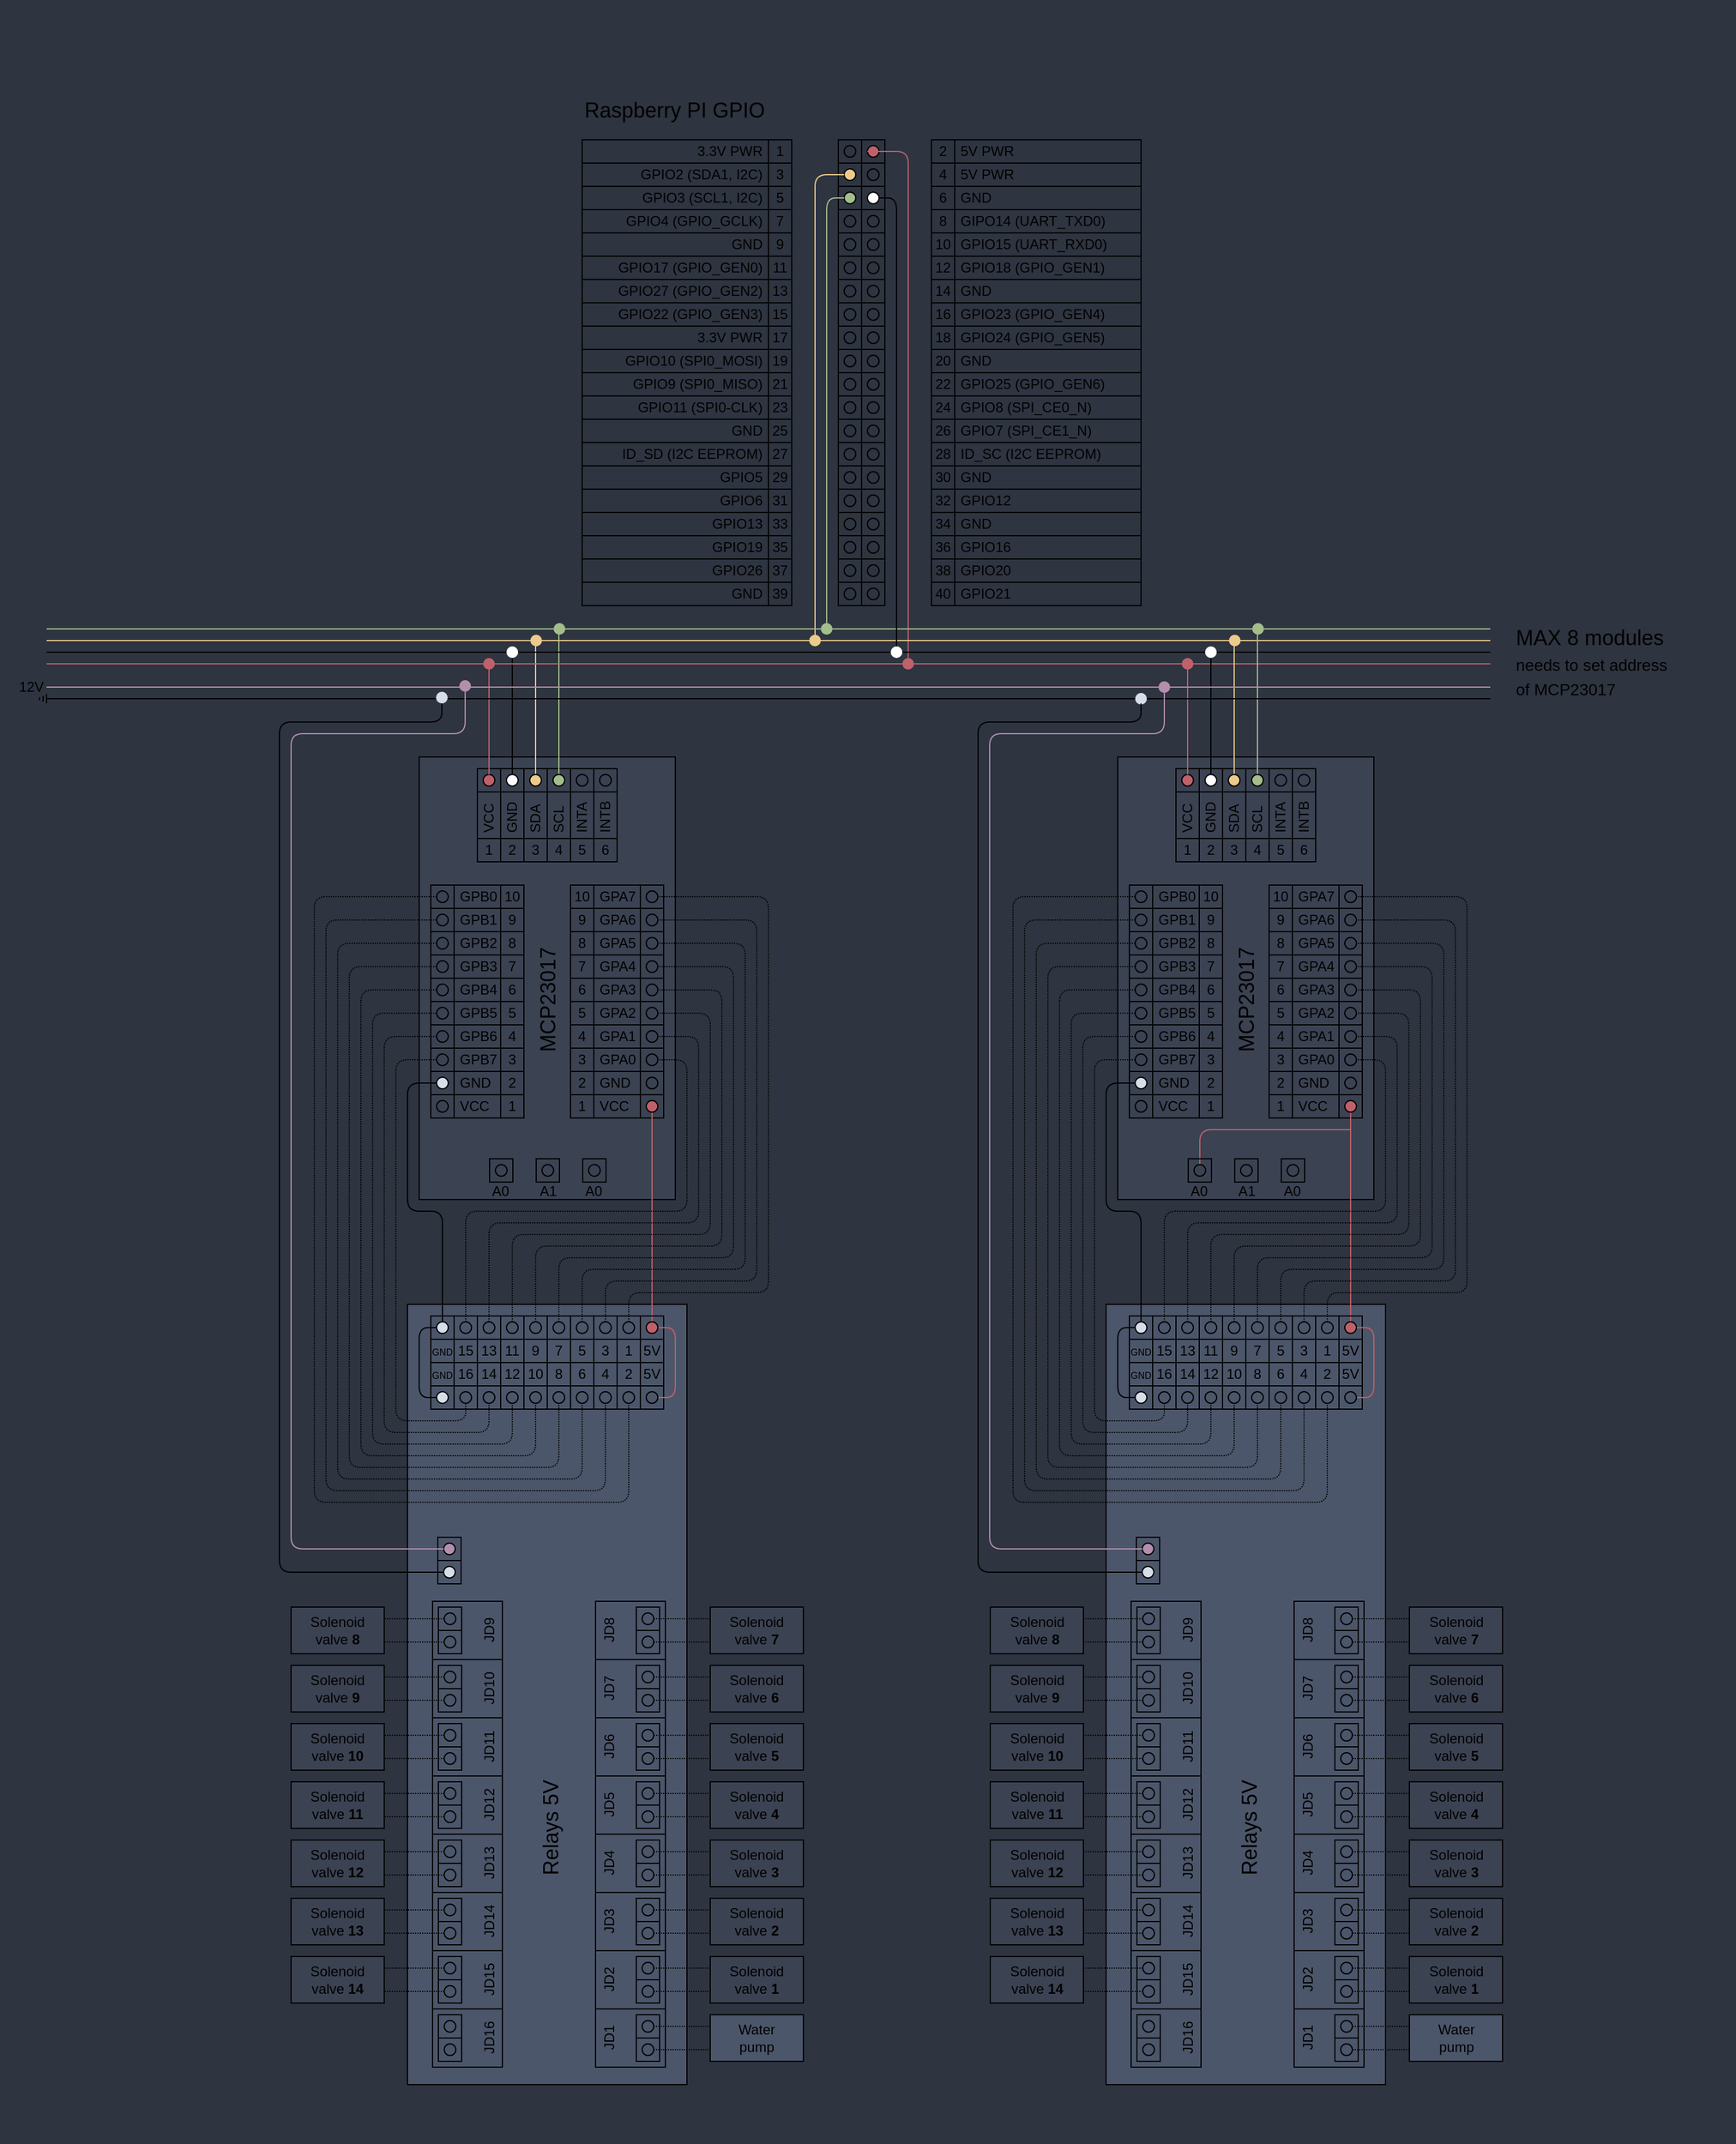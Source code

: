 <mxfile version="22.0.2" type="device">
  <diagram name="Page-1" id="YwsV7iIbTK0FgV5FDpMz">
    <mxGraphModel dx="2182" dy="561" grid="1" gridSize="10" guides="1" tooltips="1" connect="1" arrows="1" fold="1" page="1" pageScale="1" pageWidth="850" pageHeight="1100" background="#2e3440" math="0" shadow="0">
      <root>
        <mxCell id="0" />
        <mxCell id="1" parent="0" />
        <mxCell id="_4XBoN6raB5tsVcWmZe8-442" value="" style="rounded=0;whiteSpace=wrap;html=1;fillColor=#4c566a;" parent="1" vertex="1">
          <mxGeometry x="-500" y="1120" width="240" height="670" as="geometry" />
        </mxCell>
        <mxCell id="_4XBoN6raB5tsVcWmZe8-333" value="" style="rounded=0;whiteSpace=wrap;html=1;fillColor=#3b4252;" parent="1" vertex="1">
          <mxGeometry x="-490" y="650" width="220" height="380" as="geometry" />
        </mxCell>
        <mxCell id="_4XBoN6raB5tsVcWmZe8-3" value="3.3V PWR" style="rounded=0;whiteSpace=wrap;html=1;align=right;spacingTop=0;spacingRight=3;fillColor=none;" parent="1" vertex="1">
          <mxGeometry x="-350" y="120" width="160" height="20" as="geometry" />
        </mxCell>
        <mxCell id="_4XBoN6raB5tsVcWmZe8-4" value="GPIO2 (SDA1, I2C)" style="rounded=0;whiteSpace=wrap;html=1;align=right;spacingTop=0;spacingRight=3;fillColor=none;" parent="1" vertex="1">
          <mxGeometry x="-350" y="140" width="160" height="20" as="geometry" />
        </mxCell>
        <mxCell id="_4XBoN6raB5tsVcWmZe8-6" value="GPIO3 (SCL1, I2C)" style="rounded=0;whiteSpace=wrap;html=1;align=right;spacingTop=0;spacingRight=3;fillColor=none;" parent="1" vertex="1">
          <mxGeometry x="-350" y="160" width="160" height="20" as="geometry" />
        </mxCell>
        <mxCell id="_4XBoN6raB5tsVcWmZe8-7" value="GPIO4 (GPIO_GCLK)" style="rounded=0;whiteSpace=wrap;html=1;align=right;spacingTop=0;spacingRight=3;fillColor=none;" parent="1" vertex="1">
          <mxGeometry x="-350" y="180" width="160" height="20" as="geometry" />
        </mxCell>
        <mxCell id="_4XBoN6raB5tsVcWmZe8-8" value="GND" style="rounded=0;whiteSpace=wrap;html=1;align=right;spacingTop=0;spacingRight=3;fillColor=none;" parent="1" vertex="1">
          <mxGeometry x="-350" y="200" width="160" height="20" as="geometry" />
        </mxCell>
        <mxCell id="_4XBoN6raB5tsVcWmZe8-9" value="GPIO17 (GPIO_GEN0)" style="rounded=0;whiteSpace=wrap;html=1;align=right;spacingTop=0;spacingRight=3;fillColor=none;" parent="1" vertex="1">
          <mxGeometry x="-350" y="220" width="160" height="20" as="geometry" />
        </mxCell>
        <mxCell id="_4XBoN6raB5tsVcWmZe8-11" value="GPIO27 (GPIO_GEN2)" style="rounded=0;whiteSpace=wrap;html=1;align=right;spacingTop=0;spacingRight=3;fillColor=none;" parent="1" vertex="1">
          <mxGeometry x="-350" y="240" width="160" height="20" as="geometry" />
        </mxCell>
        <mxCell id="_4XBoN6raB5tsVcWmZe8-12" value="GPIO22 (GPIO_GEN3)" style="rounded=0;whiteSpace=wrap;html=1;align=right;spacingTop=0;spacingRight=3;fillColor=none;" parent="1" vertex="1">
          <mxGeometry x="-350" y="260" width="160" height="20" as="geometry" />
        </mxCell>
        <mxCell id="_4XBoN6raB5tsVcWmZe8-13" value="3.3V PWR" style="rounded=0;whiteSpace=wrap;html=1;align=right;spacingTop=0;spacingRight=3;fillColor=none;" parent="1" vertex="1">
          <mxGeometry x="-350" y="280" width="160" height="20" as="geometry" />
        </mxCell>
        <mxCell id="_4XBoN6raB5tsVcWmZe8-14" value="GPIO10 (SPI0_MOSI)" style="rounded=0;whiteSpace=wrap;html=1;align=right;spacingTop=0;spacingRight=3;fillColor=none;" parent="1" vertex="1">
          <mxGeometry x="-350" y="300" width="160" height="20" as="geometry" />
        </mxCell>
        <mxCell id="_4XBoN6raB5tsVcWmZe8-15" value="GPIO9 (SPI0_MISO)" style="rounded=0;whiteSpace=wrap;html=1;align=right;spacingTop=0;spacingRight=3;fillColor=none;" parent="1" vertex="1">
          <mxGeometry x="-350" y="320" width="160" height="20" as="geometry" />
        </mxCell>
        <mxCell id="_4XBoN6raB5tsVcWmZe8-16" value="GPIO11 (SPI0-CLK)" style="rounded=0;whiteSpace=wrap;html=1;align=right;spacingTop=0;spacingRight=3;fillColor=none;" parent="1" vertex="1">
          <mxGeometry x="-350" y="340" width="160" height="20" as="geometry" />
        </mxCell>
        <mxCell id="_4XBoN6raB5tsVcWmZe8-17" value="GND" style="rounded=0;whiteSpace=wrap;html=1;align=right;spacingTop=0;spacingRight=3;fillColor=none;" parent="1" vertex="1">
          <mxGeometry x="-350" y="360" width="160" height="20" as="geometry" />
        </mxCell>
        <mxCell id="_4XBoN6raB5tsVcWmZe8-18" value="ID_SD (I2C EEPROM)" style="rounded=0;whiteSpace=wrap;html=1;align=right;spacingTop=0;spacingRight=3;fillColor=none;" parent="1" vertex="1">
          <mxGeometry x="-350" y="380" width="160" height="20" as="geometry" />
        </mxCell>
        <mxCell id="_4XBoN6raB5tsVcWmZe8-19" value="GPIO5" style="rounded=0;whiteSpace=wrap;html=1;align=right;spacingTop=0;spacingRight=3;fillColor=none;" parent="1" vertex="1">
          <mxGeometry x="-350" y="400" width="160" height="20" as="geometry" />
        </mxCell>
        <mxCell id="_4XBoN6raB5tsVcWmZe8-20" value="GPIO6" style="rounded=0;whiteSpace=wrap;html=1;align=right;spacingTop=0;spacingRight=3;fillColor=none;" parent="1" vertex="1">
          <mxGeometry x="-350" y="420" width="160" height="20" as="geometry" />
        </mxCell>
        <mxCell id="_4XBoN6raB5tsVcWmZe8-21" value="GPIO13" style="rounded=0;whiteSpace=wrap;html=1;align=right;spacingTop=0;spacingRight=3;fillColor=none;" parent="1" vertex="1">
          <mxGeometry x="-350" y="440" width="160" height="20" as="geometry" />
        </mxCell>
        <mxCell id="_4XBoN6raB5tsVcWmZe8-22" value="GPIO19" style="rounded=0;whiteSpace=wrap;html=1;align=right;spacingTop=0;spacingRight=3;fillColor=none;" parent="1" vertex="1">
          <mxGeometry x="-350" y="460" width="160" height="20" as="geometry" />
        </mxCell>
        <mxCell id="_4XBoN6raB5tsVcWmZe8-23" value="GPIO26" style="rounded=0;whiteSpace=wrap;html=1;align=right;spacingTop=0;spacingRight=3;fillColor=none;" parent="1" vertex="1">
          <mxGeometry x="-350" y="480" width="160" height="20" as="geometry" />
        </mxCell>
        <mxCell id="_4XBoN6raB5tsVcWmZe8-24" value="GND" style="rounded=0;whiteSpace=wrap;html=1;align=right;spacingTop=0;spacingRight=3;fillColor=none;" parent="1" vertex="1">
          <mxGeometry x="-350" y="500" width="160" height="20" as="geometry" />
        </mxCell>
        <mxCell id="_4XBoN6raB5tsVcWmZe8-25" value="GND" style="rounded=0;whiteSpace=wrap;html=1;spacingLeft=3;align=left;fillColor=none;" parent="1" vertex="1">
          <mxGeometry x="-30" y="240" width="160" height="20" as="geometry" />
        </mxCell>
        <mxCell id="_4XBoN6raB5tsVcWmZe8-26" value="GPIO23 (GPIO_GEN4)" style="rounded=0;whiteSpace=wrap;html=1;spacingLeft=3;align=left;fillColor=none;" parent="1" vertex="1">
          <mxGeometry x="-30" y="260" width="160" height="20" as="geometry" />
        </mxCell>
        <mxCell id="_4XBoN6raB5tsVcWmZe8-27" value="GPIO24 (GPIO_GEN5)" style="rounded=0;whiteSpace=wrap;html=1;spacingLeft=3;align=left;fillColor=none;" parent="1" vertex="1">
          <mxGeometry x="-30" y="280" width="160" height="20" as="geometry" />
        </mxCell>
        <mxCell id="_4XBoN6raB5tsVcWmZe8-28" value="GND" style="rounded=0;whiteSpace=wrap;html=1;spacingLeft=3;align=left;fillColor=none;" parent="1" vertex="1">
          <mxGeometry x="-30" y="300" width="160" height="20" as="geometry" />
        </mxCell>
        <mxCell id="_4XBoN6raB5tsVcWmZe8-29" value="GPIO25 (GPIO_GEN6)" style="rounded=0;whiteSpace=wrap;html=1;spacingLeft=3;align=left;fillColor=none;" parent="1" vertex="1">
          <mxGeometry x="-30" y="320" width="160" height="20" as="geometry" />
        </mxCell>
        <mxCell id="_4XBoN6raB5tsVcWmZe8-30" value="GPIO8 (SPI_CE0_N)" style="rounded=0;whiteSpace=wrap;html=1;spacingLeft=3;align=left;fillColor=none;" parent="1" vertex="1">
          <mxGeometry x="-30" y="340" width="160" height="20" as="geometry" />
        </mxCell>
        <mxCell id="_4XBoN6raB5tsVcWmZe8-31" value="GPIO7 (SPI_CE1_N)" style="rounded=0;whiteSpace=wrap;html=1;spacingLeft=3;align=left;fillColor=none;" parent="1" vertex="1">
          <mxGeometry x="-30" y="360" width="160" height="20" as="geometry" />
        </mxCell>
        <mxCell id="_4XBoN6raB5tsVcWmZe8-32" value="ID_SC (I2C EEPROM)" style="rounded=0;whiteSpace=wrap;html=1;spacingLeft=3;align=left;fillColor=none;" parent="1" vertex="1">
          <mxGeometry x="-30" y="380" width="160" height="20" as="geometry" />
        </mxCell>
        <mxCell id="_4XBoN6raB5tsVcWmZe8-33" value="GND" style="rounded=0;whiteSpace=wrap;html=1;spacingLeft=3;align=left;fillColor=none;" parent="1" vertex="1">
          <mxGeometry x="-30" y="400" width="160" height="20" as="geometry" />
        </mxCell>
        <mxCell id="_4XBoN6raB5tsVcWmZe8-34" value="GPIO12" style="rounded=0;whiteSpace=wrap;html=1;spacingLeft=3;align=left;fillColor=none;" parent="1" vertex="1">
          <mxGeometry x="-30" y="420" width="160" height="20" as="geometry" />
        </mxCell>
        <mxCell id="_4XBoN6raB5tsVcWmZe8-35" value="GND" style="rounded=0;whiteSpace=wrap;html=1;spacingLeft=3;align=left;fillColor=none;" parent="1" vertex="1">
          <mxGeometry x="-30" y="440" width="160" height="20" as="geometry" />
        </mxCell>
        <mxCell id="_4XBoN6raB5tsVcWmZe8-36" value="GPIO16" style="rounded=0;whiteSpace=wrap;html=1;spacingLeft=3;align=left;fillColor=none;" parent="1" vertex="1">
          <mxGeometry x="-30" y="460" width="160" height="20" as="geometry" />
        </mxCell>
        <mxCell id="_4XBoN6raB5tsVcWmZe8-37" value="GPIO20" style="rounded=0;whiteSpace=wrap;html=1;spacingLeft=3;align=left;fillColor=none;" parent="1" vertex="1">
          <mxGeometry x="-30" y="480" width="160" height="20" as="geometry" />
        </mxCell>
        <mxCell id="_4XBoN6raB5tsVcWmZe8-38" value="GPIO21" style="rounded=0;whiteSpace=wrap;html=1;spacingLeft=3;align=left;fillColor=none;" parent="1" vertex="1">
          <mxGeometry x="-30" y="500" width="160" height="20" as="geometry" />
        </mxCell>
        <mxCell id="_4XBoN6raB5tsVcWmZe8-39" value="5V PWR" style="rounded=0;whiteSpace=wrap;html=1;spacingLeft=3;align=left;fillColor=none;" parent="1" vertex="1">
          <mxGeometry x="-30" y="140" width="160" height="20" as="geometry" />
        </mxCell>
        <mxCell id="_4XBoN6raB5tsVcWmZe8-40" value="GND" style="rounded=0;whiteSpace=wrap;html=1;spacingLeft=3;align=left;fillColor=none;" parent="1" vertex="1">
          <mxGeometry x="-30" y="160" width="160" height="20" as="geometry" />
        </mxCell>
        <mxCell id="_4XBoN6raB5tsVcWmZe8-41" value="GIPO14 (UART_TXD0)" style="rounded=0;whiteSpace=wrap;html=1;spacingLeft=3;align=left;fillColor=none;" parent="1" vertex="1">
          <mxGeometry x="-30" y="180" width="160" height="20" as="geometry" />
        </mxCell>
        <mxCell id="_4XBoN6raB5tsVcWmZe8-42" value="GPIO15 (UART_RXD0)" style="rounded=0;whiteSpace=wrap;html=1;spacingLeft=3;align=left;fillColor=none;" parent="1" vertex="1">
          <mxGeometry x="-30" y="200" width="160" height="20" as="geometry" />
        </mxCell>
        <mxCell id="_4XBoN6raB5tsVcWmZe8-43" value="GPIO18 (GPIO_GEN1)" style="rounded=0;whiteSpace=wrap;html=1;spacingLeft=3;align=left;fillColor=none;" parent="1" vertex="1">
          <mxGeometry x="-30" y="220" width="160" height="20" as="geometry" />
        </mxCell>
        <mxCell id="_4XBoN6raB5tsVcWmZe8-44" value="5V PWR" style="rounded=0;whiteSpace=wrap;html=1;spacingLeft=3;align=left;fillColor=none;" parent="1" vertex="1">
          <mxGeometry x="-30" y="120" width="160" height="20" as="geometry" />
        </mxCell>
        <mxCell id="_4XBoN6raB5tsVcWmZe8-45" value="1" style="rounded=0;whiteSpace=wrap;html=1;fillColor=none;" parent="1" vertex="1">
          <mxGeometry x="-190" y="120" width="20" height="20" as="geometry" />
        </mxCell>
        <mxCell id="_4XBoN6raB5tsVcWmZe8-46" value="" style="rounded=0;whiteSpace=wrap;html=1;fillColor=none;" parent="1" vertex="1">
          <mxGeometry x="-130" y="120" width="20" height="20" as="geometry" />
        </mxCell>
        <mxCell id="_4XBoN6raB5tsVcWmZe8-47" value="" style="rounded=0;whiteSpace=wrap;html=1;fillColor=none;" parent="1" vertex="1">
          <mxGeometry x="-110" y="120" width="20" height="20" as="geometry" />
        </mxCell>
        <mxCell id="_4XBoN6raB5tsVcWmZe8-48" value="2" style="rounded=0;whiteSpace=wrap;html=1;fillColor=none;" parent="1" vertex="1">
          <mxGeometry x="-50" y="120" width="20" height="20" as="geometry" />
        </mxCell>
        <mxCell id="_4XBoN6raB5tsVcWmZe8-49" value="3" style="rounded=0;whiteSpace=wrap;html=1;fillColor=none;" parent="1" vertex="1">
          <mxGeometry x="-190" y="140" width="20" height="20" as="geometry" />
        </mxCell>
        <mxCell id="_4XBoN6raB5tsVcWmZe8-50" value="" style="rounded=0;whiteSpace=wrap;html=1;fillColor=none;" parent="1" vertex="1">
          <mxGeometry x="-130" y="140" width="20" height="20" as="geometry" />
        </mxCell>
        <mxCell id="_4XBoN6raB5tsVcWmZe8-51" value="" style="rounded=0;whiteSpace=wrap;html=1;fillColor=none;" parent="1" vertex="1">
          <mxGeometry x="-110" y="140" width="20" height="20" as="geometry" />
        </mxCell>
        <mxCell id="_4XBoN6raB5tsVcWmZe8-52" value="4" style="rounded=0;whiteSpace=wrap;html=1;fillColor=none;" parent="1" vertex="1">
          <mxGeometry x="-50" y="140" width="20" height="20" as="geometry" />
        </mxCell>
        <mxCell id="_4XBoN6raB5tsVcWmZe8-53" value="5" style="rounded=0;whiteSpace=wrap;html=1;fillColor=none;" parent="1" vertex="1">
          <mxGeometry x="-190" y="160" width="20" height="20" as="geometry" />
        </mxCell>
        <mxCell id="_4XBoN6raB5tsVcWmZe8-54" value="" style="rounded=0;whiteSpace=wrap;html=1;fillColor=none;" parent="1" vertex="1">
          <mxGeometry x="-130" y="160" width="20" height="20" as="geometry" />
        </mxCell>
        <mxCell id="_4XBoN6raB5tsVcWmZe8-55" value="" style="rounded=0;whiteSpace=wrap;html=1;fillColor=none;" parent="1" vertex="1">
          <mxGeometry x="-110" y="160" width="20" height="20" as="geometry" />
        </mxCell>
        <mxCell id="_4XBoN6raB5tsVcWmZe8-56" value="6" style="rounded=0;whiteSpace=wrap;html=1;fillColor=none;" parent="1" vertex="1">
          <mxGeometry x="-50" y="160" width="20" height="20" as="geometry" />
        </mxCell>
        <mxCell id="_4XBoN6raB5tsVcWmZe8-57" value="7" style="rounded=0;whiteSpace=wrap;html=1;fillColor=none;" parent="1" vertex="1">
          <mxGeometry x="-190" y="180" width="20" height="20" as="geometry" />
        </mxCell>
        <mxCell id="_4XBoN6raB5tsVcWmZe8-58" value="" style="rounded=0;whiteSpace=wrap;html=1;fillColor=none;" parent="1" vertex="1">
          <mxGeometry x="-130" y="180" width="20" height="20" as="geometry" />
        </mxCell>
        <mxCell id="_4XBoN6raB5tsVcWmZe8-59" value="" style="rounded=0;whiteSpace=wrap;html=1;fillColor=none;" parent="1" vertex="1">
          <mxGeometry x="-110" y="180" width="20" height="20" as="geometry" />
        </mxCell>
        <mxCell id="_4XBoN6raB5tsVcWmZe8-60" value="8" style="rounded=0;whiteSpace=wrap;html=1;fillColor=none;" parent="1" vertex="1">
          <mxGeometry x="-50" y="180" width="20" height="20" as="geometry" />
        </mxCell>
        <mxCell id="_4XBoN6raB5tsVcWmZe8-61" value="9" style="rounded=0;whiteSpace=wrap;html=1;fillColor=none;" parent="1" vertex="1">
          <mxGeometry x="-190" y="200" width="20" height="20" as="geometry" />
        </mxCell>
        <mxCell id="_4XBoN6raB5tsVcWmZe8-62" value="" style="rounded=0;whiteSpace=wrap;html=1;fillColor=none;" parent="1" vertex="1">
          <mxGeometry x="-130" y="200" width="20" height="20" as="geometry" />
        </mxCell>
        <mxCell id="_4XBoN6raB5tsVcWmZe8-63" value="" style="rounded=0;whiteSpace=wrap;html=1;fillColor=none;" parent="1" vertex="1">
          <mxGeometry x="-110" y="200" width="20" height="20" as="geometry" />
        </mxCell>
        <mxCell id="_4XBoN6raB5tsVcWmZe8-64" value="10" style="rounded=0;whiteSpace=wrap;html=1;fillColor=none;" parent="1" vertex="1">
          <mxGeometry x="-50" y="200" width="20" height="20" as="geometry" />
        </mxCell>
        <mxCell id="_4XBoN6raB5tsVcWmZe8-65" value="11" style="rounded=0;whiteSpace=wrap;html=1;fillColor=none;" parent="1" vertex="1">
          <mxGeometry x="-190" y="220" width="20" height="20" as="geometry" />
        </mxCell>
        <mxCell id="_4XBoN6raB5tsVcWmZe8-66" value="" style="rounded=0;whiteSpace=wrap;html=1;fillColor=none;" parent="1" vertex="1">
          <mxGeometry x="-130" y="220" width="20" height="20" as="geometry" />
        </mxCell>
        <mxCell id="_4XBoN6raB5tsVcWmZe8-67" value="" style="rounded=0;whiteSpace=wrap;html=1;fillColor=none;" parent="1" vertex="1">
          <mxGeometry x="-110" y="220" width="20" height="20" as="geometry" />
        </mxCell>
        <mxCell id="_4XBoN6raB5tsVcWmZe8-68" value="12" style="rounded=0;whiteSpace=wrap;html=1;fillColor=none;" parent="1" vertex="1">
          <mxGeometry x="-50" y="220" width="20" height="20" as="geometry" />
        </mxCell>
        <mxCell id="_4XBoN6raB5tsVcWmZe8-69" value="13" style="rounded=0;whiteSpace=wrap;html=1;fillColor=none;" parent="1" vertex="1">
          <mxGeometry x="-190" y="240" width="20" height="20" as="geometry" />
        </mxCell>
        <mxCell id="_4XBoN6raB5tsVcWmZe8-70" value="" style="rounded=0;whiteSpace=wrap;html=1;fillColor=none;" parent="1" vertex="1">
          <mxGeometry x="-130" y="240" width="20" height="20" as="geometry" />
        </mxCell>
        <mxCell id="_4XBoN6raB5tsVcWmZe8-71" value="" style="rounded=0;whiteSpace=wrap;html=1;fillColor=none;" parent="1" vertex="1">
          <mxGeometry x="-110" y="240" width="20" height="20" as="geometry" />
        </mxCell>
        <mxCell id="_4XBoN6raB5tsVcWmZe8-72" value="14" style="rounded=0;whiteSpace=wrap;html=1;fillColor=none;" parent="1" vertex="1">
          <mxGeometry x="-50" y="240" width="20" height="20" as="geometry" />
        </mxCell>
        <mxCell id="_4XBoN6raB5tsVcWmZe8-73" value="15" style="rounded=0;whiteSpace=wrap;html=1;fillColor=none;" parent="1" vertex="1">
          <mxGeometry x="-190" y="260" width="20" height="20" as="geometry" />
        </mxCell>
        <mxCell id="_4XBoN6raB5tsVcWmZe8-74" value="" style="rounded=0;whiteSpace=wrap;html=1;fillColor=none;" parent="1" vertex="1">
          <mxGeometry x="-130" y="260" width="20" height="20" as="geometry" />
        </mxCell>
        <mxCell id="_4XBoN6raB5tsVcWmZe8-75" value="" style="rounded=0;whiteSpace=wrap;html=1;fillColor=none;" parent="1" vertex="1">
          <mxGeometry x="-110" y="260" width="20" height="20" as="geometry" />
        </mxCell>
        <mxCell id="_4XBoN6raB5tsVcWmZe8-76" value="16" style="rounded=0;whiteSpace=wrap;html=1;fillColor=none;" parent="1" vertex="1">
          <mxGeometry x="-50" y="260" width="20" height="20" as="geometry" />
        </mxCell>
        <mxCell id="_4XBoN6raB5tsVcWmZe8-77" value="17" style="rounded=0;whiteSpace=wrap;html=1;fillColor=none;" parent="1" vertex="1">
          <mxGeometry x="-190" y="280" width="20" height="20" as="geometry" />
        </mxCell>
        <mxCell id="_4XBoN6raB5tsVcWmZe8-78" value="" style="rounded=0;whiteSpace=wrap;html=1;fillColor=none;" parent="1" vertex="1">
          <mxGeometry x="-130" y="280" width="20" height="20" as="geometry" />
        </mxCell>
        <mxCell id="_4XBoN6raB5tsVcWmZe8-79" value="" style="rounded=0;whiteSpace=wrap;html=1;fillColor=none;" parent="1" vertex="1">
          <mxGeometry x="-110" y="280" width="20" height="20" as="geometry" />
        </mxCell>
        <mxCell id="_4XBoN6raB5tsVcWmZe8-80" value="18" style="rounded=0;whiteSpace=wrap;html=1;fillColor=none;" parent="1" vertex="1">
          <mxGeometry x="-50" y="280" width="20" height="20" as="geometry" />
        </mxCell>
        <mxCell id="_4XBoN6raB5tsVcWmZe8-81" value="19" style="rounded=0;whiteSpace=wrap;html=1;fillColor=none;" parent="1" vertex="1">
          <mxGeometry x="-190" y="300" width="20" height="20" as="geometry" />
        </mxCell>
        <mxCell id="_4XBoN6raB5tsVcWmZe8-82" value="" style="rounded=0;whiteSpace=wrap;html=1;fillColor=none;" parent="1" vertex="1">
          <mxGeometry x="-130" y="300" width="20" height="20" as="geometry" />
        </mxCell>
        <mxCell id="_4XBoN6raB5tsVcWmZe8-83" value="" style="rounded=0;whiteSpace=wrap;html=1;fillColor=none;" parent="1" vertex="1">
          <mxGeometry x="-110" y="300" width="20" height="20" as="geometry" />
        </mxCell>
        <mxCell id="_4XBoN6raB5tsVcWmZe8-84" value="20" style="rounded=0;whiteSpace=wrap;html=1;fillColor=none;" parent="1" vertex="1">
          <mxGeometry x="-50" y="300" width="20" height="20" as="geometry" />
        </mxCell>
        <mxCell id="_4XBoN6raB5tsVcWmZe8-85" value="21" style="rounded=0;whiteSpace=wrap;html=1;fillColor=none;" parent="1" vertex="1">
          <mxGeometry x="-190" y="320" width="20" height="20" as="geometry" />
        </mxCell>
        <mxCell id="_4XBoN6raB5tsVcWmZe8-86" value="" style="rounded=0;whiteSpace=wrap;html=1;fillColor=none;" parent="1" vertex="1">
          <mxGeometry x="-130" y="320" width="20" height="20" as="geometry" />
        </mxCell>
        <mxCell id="_4XBoN6raB5tsVcWmZe8-87" value="" style="rounded=0;whiteSpace=wrap;html=1;fillColor=none;" parent="1" vertex="1">
          <mxGeometry x="-110" y="320" width="20" height="20" as="geometry" />
        </mxCell>
        <mxCell id="_4XBoN6raB5tsVcWmZe8-88" value="22" style="rounded=0;whiteSpace=wrap;html=1;fillColor=none;" parent="1" vertex="1">
          <mxGeometry x="-50" y="320" width="20" height="20" as="geometry" />
        </mxCell>
        <mxCell id="_4XBoN6raB5tsVcWmZe8-89" value="23" style="rounded=0;whiteSpace=wrap;html=1;fillColor=none;" parent="1" vertex="1">
          <mxGeometry x="-190" y="340" width="20" height="20" as="geometry" />
        </mxCell>
        <mxCell id="_4XBoN6raB5tsVcWmZe8-90" value="" style="rounded=0;whiteSpace=wrap;html=1;fillColor=none;" parent="1" vertex="1">
          <mxGeometry x="-130" y="340" width="20" height="20" as="geometry" />
        </mxCell>
        <mxCell id="_4XBoN6raB5tsVcWmZe8-91" value="" style="rounded=0;whiteSpace=wrap;html=1;fillColor=none;" parent="1" vertex="1">
          <mxGeometry x="-110" y="340" width="20" height="20" as="geometry" />
        </mxCell>
        <mxCell id="_4XBoN6raB5tsVcWmZe8-92" value="24" style="rounded=0;whiteSpace=wrap;html=1;fillColor=none;" parent="1" vertex="1">
          <mxGeometry x="-50" y="340" width="20" height="20" as="geometry" />
        </mxCell>
        <mxCell id="_4XBoN6raB5tsVcWmZe8-93" value="25" style="rounded=0;whiteSpace=wrap;html=1;fillColor=none;" parent="1" vertex="1">
          <mxGeometry x="-190" y="360" width="20" height="20" as="geometry" />
        </mxCell>
        <mxCell id="_4XBoN6raB5tsVcWmZe8-94" value="" style="rounded=0;whiteSpace=wrap;html=1;fillColor=none;" parent="1" vertex="1">
          <mxGeometry x="-130" y="360" width="20" height="20" as="geometry" />
        </mxCell>
        <mxCell id="_4XBoN6raB5tsVcWmZe8-95" value="" style="rounded=0;whiteSpace=wrap;html=1;fillColor=none;" parent="1" vertex="1">
          <mxGeometry x="-110" y="360" width="20" height="20" as="geometry" />
        </mxCell>
        <mxCell id="_4XBoN6raB5tsVcWmZe8-96" value="26" style="rounded=0;whiteSpace=wrap;html=1;fillColor=none;" parent="1" vertex="1">
          <mxGeometry x="-50" y="360" width="20" height="20" as="geometry" />
        </mxCell>
        <mxCell id="_4XBoN6raB5tsVcWmZe8-97" value="27" style="rounded=0;whiteSpace=wrap;html=1;fillColor=none;" parent="1" vertex="1">
          <mxGeometry x="-190" y="380" width="20" height="20" as="geometry" />
        </mxCell>
        <mxCell id="_4XBoN6raB5tsVcWmZe8-98" value="" style="rounded=0;whiteSpace=wrap;html=1;fillColor=none;" parent="1" vertex="1">
          <mxGeometry x="-130" y="380" width="20" height="20" as="geometry" />
        </mxCell>
        <mxCell id="_4XBoN6raB5tsVcWmZe8-99" value="" style="rounded=0;whiteSpace=wrap;html=1;fillColor=none;" parent="1" vertex="1">
          <mxGeometry x="-110" y="380" width="20" height="20" as="geometry" />
        </mxCell>
        <mxCell id="_4XBoN6raB5tsVcWmZe8-100" value="28" style="rounded=0;whiteSpace=wrap;html=1;fillColor=none;" parent="1" vertex="1">
          <mxGeometry x="-50" y="380" width="20" height="20" as="geometry" />
        </mxCell>
        <mxCell id="_4XBoN6raB5tsVcWmZe8-101" value="29" style="rounded=0;whiteSpace=wrap;html=1;fillColor=none;" parent="1" vertex="1">
          <mxGeometry x="-190" y="400" width="20" height="20" as="geometry" />
        </mxCell>
        <mxCell id="_4XBoN6raB5tsVcWmZe8-102" value="" style="rounded=0;whiteSpace=wrap;html=1;fillColor=none;" parent="1" vertex="1">
          <mxGeometry x="-130" y="400" width="20" height="20" as="geometry" />
        </mxCell>
        <mxCell id="_4XBoN6raB5tsVcWmZe8-103" value="" style="rounded=0;whiteSpace=wrap;html=1;fillColor=none;" parent="1" vertex="1">
          <mxGeometry x="-110" y="400" width="20" height="20" as="geometry" />
        </mxCell>
        <mxCell id="_4XBoN6raB5tsVcWmZe8-104" value="30" style="rounded=0;whiteSpace=wrap;html=1;fillColor=none;" parent="1" vertex="1">
          <mxGeometry x="-50" y="400" width="20" height="20" as="geometry" />
        </mxCell>
        <mxCell id="_4XBoN6raB5tsVcWmZe8-105" value="31" style="rounded=0;whiteSpace=wrap;html=1;fillColor=none;" parent="1" vertex="1">
          <mxGeometry x="-190" y="420" width="20" height="20" as="geometry" />
        </mxCell>
        <mxCell id="_4XBoN6raB5tsVcWmZe8-106" value="" style="rounded=0;whiteSpace=wrap;html=1;fillColor=none;" parent="1" vertex="1">
          <mxGeometry x="-130" y="420" width="20" height="20" as="geometry" />
        </mxCell>
        <mxCell id="_4XBoN6raB5tsVcWmZe8-107" value="" style="rounded=0;whiteSpace=wrap;html=1;fillColor=none;" parent="1" vertex="1">
          <mxGeometry x="-110" y="420" width="20" height="20" as="geometry" />
        </mxCell>
        <mxCell id="_4XBoN6raB5tsVcWmZe8-108" value="32" style="rounded=0;whiteSpace=wrap;html=1;fillColor=none;" parent="1" vertex="1">
          <mxGeometry x="-50" y="420" width="20" height="20" as="geometry" />
        </mxCell>
        <mxCell id="_4XBoN6raB5tsVcWmZe8-109" value="33" style="rounded=0;whiteSpace=wrap;html=1;fillColor=none;" parent="1" vertex="1">
          <mxGeometry x="-190" y="440" width="20" height="20" as="geometry" />
        </mxCell>
        <mxCell id="_4XBoN6raB5tsVcWmZe8-110" value="" style="rounded=0;whiteSpace=wrap;html=1;fillColor=none;" parent="1" vertex="1">
          <mxGeometry x="-130" y="440" width="20" height="20" as="geometry" />
        </mxCell>
        <mxCell id="_4XBoN6raB5tsVcWmZe8-111" value="" style="rounded=0;whiteSpace=wrap;html=1;fillColor=none;" parent="1" vertex="1">
          <mxGeometry x="-110" y="440" width="20" height="20" as="geometry" />
        </mxCell>
        <mxCell id="_4XBoN6raB5tsVcWmZe8-112" value="34" style="rounded=0;whiteSpace=wrap;html=1;fillColor=none;" parent="1" vertex="1">
          <mxGeometry x="-50" y="440" width="20" height="20" as="geometry" />
        </mxCell>
        <mxCell id="_4XBoN6raB5tsVcWmZe8-113" value="35" style="rounded=0;whiteSpace=wrap;html=1;fillColor=none;" parent="1" vertex="1">
          <mxGeometry x="-190" y="460" width="20" height="20" as="geometry" />
        </mxCell>
        <mxCell id="_4XBoN6raB5tsVcWmZe8-114" value="" style="rounded=0;whiteSpace=wrap;html=1;fillColor=none;" parent="1" vertex="1">
          <mxGeometry x="-130" y="460" width="20" height="20" as="geometry" />
        </mxCell>
        <mxCell id="_4XBoN6raB5tsVcWmZe8-115" value="" style="rounded=0;whiteSpace=wrap;html=1;fillColor=none;" parent="1" vertex="1">
          <mxGeometry x="-110" y="460" width="20" height="20" as="geometry" />
        </mxCell>
        <mxCell id="_4XBoN6raB5tsVcWmZe8-116" value="36" style="rounded=0;whiteSpace=wrap;html=1;fillColor=none;" parent="1" vertex="1">
          <mxGeometry x="-50" y="460" width="20" height="20" as="geometry" />
        </mxCell>
        <mxCell id="_4XBoN6raB5tsVcWmZe8-117" value="37" style="rounded=0;whiteSpace=wrap;html=1;fillColor=none;" parent="1" vertex="1">
          <mxGeometry x="-190" y="480" width="20" height="20" as="geometry" />
        </mxCell>
        <mxCell id="_4XBoN6raB5tsVcWmZe8-118" value="" style="rounded=0;whiteSpace=wrap;html=1;fillColor=none;" parent="1" vertex="1">
          <mxGeometry x="-130" y="480" width="20" height="20" as="geometry" />
        </mxCell>
        <mxCell id="_4XBoN6raB5tsVcWmZe8-119" value="" style="rounded=0;whiteSpace=wrap;html=1;fillColor=none;" parent="1" vertex="1">
          <mxGeometry x="-110" y="480" width="20" height="20" as="geometry" />
        </mxCell>
        <mxCell id="_4XBoN6raB5tsVcWmZe8-120" value="38" style="rounded=0;whiteSpace=wrap;html=1;fillColor=none;" parent="1" vertex="1">
          <mxGeometry x="-50" y="480" width="20" height="20" as="geometry" />
        </mxCell>
        <mxCell id="_4XBoN6raB5tsVcWmZe8-121" value="39" style="rounded=0;whiteSpace=wrap;html=1;fillColor=none;" parent="1" vertex="1">
          <mxGeometry x="-190" y="500" width="20" height="20" as="geometry" />
        </mxCell>
        <mxCell id="_4XBoN6raB5tsVcWmZe8-122" value="" style="rounded=0;whiteSpace=wrap;html=1;fillColor=none;" parent="1" vertex="1">
          <mxGeometry x="-130" y="500" width="20" height="20" as="geometry" />
        </mxCell>
        <mxCell id="_4XBoN6raB5tsVcWmZe8-123" value="" style="rounded=0;whiteSpace=wrap;html=1;fillColor=none;" parent="1" vertex="1">
          <mxGeometry x="-110" y="500" width="20" height="20" as="geometry" />
        </mxCell>
        <mxCell id="_4XBoN6raB5tsVcWmZe8-124" value="40" style="rounded=0;whiteSpace=wrap;html=1;fillColor=none;" parent="1" vertex="1">
          <mxGeometry x="-50" y="500" width="20" height="20" as="geometry" />
        </mxCell>
        <mxCell id="_4XBoN6raB5tsVcWmZe8-126" value="" style="ellipse;whiteSpace=wrap;html=1;fillColor=none;" parent="1" vertex="1">
          <mxGeometry x="-125" y="125" width="10" height="10" as="geometry" />
        </mxCell>
        <mxCell id="_4XBoN6raB5tsVcWmZe8-127" value="" style="ellipse;whiteSpace=wrap;html=1;fillColor=#BF616A;" parent="1" vertex="1">
          <mxGeometry x="-105" y="125" width="10" height="10" as="geometry" />
        </mxCell>
        <mxCell id="_4XBoN6raB5tsVcWmZe8-128" value="" style="ellipse;whiteSpace=wrap;html=1;fillColor=#EBCB8B;" parent="1" vertex="1">
          <mxGeometry x="-125" y="145" width="10" height="10" as="geometry" />
        </mxCell>
        <mxCell id="_4XBoN6raB5tsVcWmZe8-129" value="" style="ellipse;whiteSpace=wrap;html=1;fillColor=none;" parent="1" vertex="1">
          <mxGeometry x="-105" y="145" width="10" height="10" as="geometry" />
        </mxCell>
        <mxCell id="_4XBoN6raB5tsVcWmZe8-130" value="" style="ellipse;whiteSpace=wrap;html=1;fillColor=#A3BE8C;" parent="1" vertex="1">
          <mxGeometry x="-125" y="165" width="10" height="10" as="geometry" />
        </mxCell>
        <mxCell id="_4XBoN6raB5tsVcWmZe8-131" value="" style="ellipse;whiteSpace=wrap;html=1;fillColor=#FFFFFF;" parent="1" vertex="1">
          <mxGeometry x="-105" y="165" width="10" height="10" as="geometry" />
        </mxCell>
        <mxCell id="_4XBoN6raB5tsVcWmZe8-132" value="" style="ellipse;whiteSpace=wrap;html=1;fillColor=none;" parent="1" vertex="1">
          <mxGeometry x="-125" y="185" width="10" height="10" as="geometry" />
        </mxCell>
        <mxCell id="_4XBoN6raB5tsVcWmZe8-133" value="" style="ellipse;whiteSpace=wrap;html=1;fillColor=none;" parent="1" vertex="1">
          <mxGeometry x="-105" y="185" width="10" height="10" as="geometry" />
        </mxCell>
        <mxCell id="_4XBoN6raB5tsVcWmZe8-150" value="" style="ellipse;whiteSpace=wrap;html=1;fillColor=none;" parent="1" vertex="1">
          <mxGeometry x="-125" y="205" width="10" height="10" as="geometry" />
        </mxCell>
        <mxCell id="_4XBoN6raB5tsVcWmZe8-151" value="" style="ellipse;whiteSpace=wrap;html=1;fillColor=none;" parent="1" vertex="1">
          <mxGeometry x="-105" y="205" width="10" height="10" as="geometry" />
        </mxCell>
        <mxCell id="_4XBoN6raB5tsVcWmZe8-152" value="" style="ellipse;whiteSpace=wrap;html=1;fillColor=none;" parent="1" vertex="1">
          <mxGeometry x="-125" y="225" width="10" height="10" as="geometry" />
        </mxCell>
        <mxCell id="_4XBoN6raB5tsVcWmZe8-153" value="" style="ellipse;whiteSpace=wrap;html=1;fillColor=none;" parent="1" vertex="1">
          <mxGeometry x="-105" y="225" width="10" height="10" as="geometry" />
        </mxCell>
        <mxCell id="_4XBoN6raB5tsVcWmZe8-154" value="" style="ellipse;whiteSpace=wrap;html=1;fillColor=none;" parent="1" vertex="1">
          <mxGeometry x="-125" y="245" width="10" height="10" as="geometry" />
        </mxCell>
        <mxCell id="_4XBoN6raB5tsVcWmZe8-155" value="" style="ellipse;whiteSpace=wrap;html=1;fillColor=none;" parent="1" vertex="1">
          <mxGeometry x="-105" y="245" width="10" height="10" as="geometry" />
        </mxCell>
        <mxCell id="_4XBoN6raB5tsVcWmZe8-156" value="" style="ellipse;whiteSpace=wrap;html=1;fillColor=none;" parent="1" vertex="1">
          <mxGeometry x="-125" y="265" width="10" height="10" as="geometry" />
        </mxCell>
        <mxCell id="_4XBoN6raB5tsVcWmZe8-157" value="" style="ellipse;whiteSpace=wrap;html=1;fillColor=none;" parent="1" vertex="1">
          <mxGeometry x="-105" y="265" width="10" height="10" as="geometry" />
        </mxCell>
        <mxCell id="_4XBoN6raB5tsVcWmZe8-158" value="" style="ellipse;whiteSpace=wrap;html=1;fillColor=none;" parent="1" vertex="1">
          <mxGeometry x="-125" y="285" width="10" height="10" as="geometry" />
        </mxCell>
        <mxCell id="_4XBoN6raB5tsVcWmZe8-159" value="" style="ellipse;whiteSpace=wrap;html=1;fillColor=none;" parent="1" vertex="1">
          <mxGeometry x="-105" y="285" width="10" height="10" as="geometry" />
        </mxCell>
        <mxCell id="_4XBoN6raB5tsVcWmZe8-160" value="" style="ellipse;whiteSpace=wrap;html=1;fillColor=none;" parent="1" vertex="1">
          <mxGeometry x="-125" y="305" width="10" height="10" as="geometry" />
        </mxCell>
        <mxCell id="_4XBoN6raB5tsVcWmZe8-161" value="" style="ellipse;whiteSpace=wrap;html=1;fillColor=none;" parent="1" vertex="1">
          <mxGeometry x="-105" y="305" width="10" height="10" as="geometry" />
        </mxCell>
        <mxCell id="_4XBoN6raB5tsVcWmZe8-162" value="" style="ellipse;whiteSpace=wrap;html=1;fillColor=none;" parent="1" vertex="1">
          <mxGeometry x="-125" y="325" width="10" height="10" as="geometry" />
        </mxCell>
        <mxCell id="_4XBoN6raB5tsVcWmZe8-163" value="" style="ellipse;whiteSpace=wrap;html=1;fillColor=none;" parent="1" vertex="1">
          <mxGeometry x="-105" y="325" width="10" height="10" as="geometry" />
        </mxCell>
        <mxCell id="_4XBoN6raB5tsVcWmZe8-164" value="" style="ellipse;whiteSpace=wrap;html=1;fillColor=none;" parent="1" vertex="1">
          <mxGeometry x="-125" y="345" width="10" height="10" as="geometry" />
        </mxCell>
        <mxCell id="_4XBoN6raB5tsVcWmZe8-165" value="" style="ellipse;whiteSpace=wrap;html=1;fillColor=none;" parent="1" vertex="1">
          <mxGeometry x="-105" y="345" width="10" height="10" as="geometry" />
        </mxCell>
        <mxCell id="_4XBoN6raB5tsVcWmZe8-166" value="" style="ellipse;whiteSpace=wrap;html=1;fillColor=none;" parent="1" vertex="1">
          <mxGeometry x="-125" y="365" width="10" height="10" as="geometry" />
        </mxCell>
        <mxCell id="_4XBoN6raB5tsVcWmZe8-167" value="" style="ellipse;whiteSpace=wrap;html=1;fillColor=none;" parent="1" vertex="1">
          <mxGeometry x="-105" y="365" width="10" height="10" as="geometry" />
        </mxCell>
        <mxCell id="_4XBoN6raB5tsVcWmZe8-168" value="" style="ellipse;whiteSpace=wrap;html=1;fillColor=none;" parent="1" vertex="1">
          <mxGeometry x="-125" y="385" width="10" height="10" as="geometry" />
        </mxCell>
        <mxCell id="_4XBoN6raB5tsVcWmZe8-169" value="" style="ellipse;whiteSpace=wrap;html=1;fillColor=none;" parent="1" vertex="1">
          <mxGeometry x="-105" y="385" width="10" height="10" as="geometry" />
        </mxCell>
        <mxCell id="_4XBoN6raB5tsVcWmZe8-170" value="" style="ellipse;whiteSpace=wrap;html=1;fillColor=none;" parent="1" vertex="1">
          <mxGeometry x="-125" y="405" width="10" height="10" as="geometry" />
        </mxCell>
        <mxCell id="_4XBoN6raB5tsVcWmZe8-171" value="" style="ellipse;whiteSpace=wrap;html=1;fillColor=none;" parent="1" vertex="1">
          <mxGeometry x="-105" y="405" width="10" height="10" as="geometry" />
        </mxCell>
        <mxCell id="_4XBoN6raB5tsVcWmZe8-172" value="" style="ellipse;whiteSpace=wrap;html=1;fillColor=none;" parent="1" vertex="1">
          <mxGeometry x="-125" y="425" width="10" height="10" as="geometry" />
        </mxCell>
        <mxCell id="_4XBoN6raB5tsVcWmZe8-173" value="" style="ellipse;whiteSpace=wrap;html=1;fillColor=none;" parent="1" vertex="1">
          <mxGeometry x="-105" y="425" width="10" height="10" as="geometry" />
        </mxCell>
        <mxCell id="_4XBoN6raB5tsVcWmZe8-174" value="" style="ellipse;whiteSpace=wrap;html=1;fillColor=none;" parent="1" vertex="1">
          <mxGeometry x="-125" y="445" width="10" height="10" as="geometry" />
        </mxCell>
        <mxCell id="_4XBoN6raB5tsVcWmZe8-175" value="" style="ellipse;whiteSpace=wrap;html=1;fillColor=none;" parent="1" vertex="1">
          <mxGeometry x="-105" y="445" width="10" height="10" as="geometry" />
        </mxCell>
        <mxCell id="_4XBoN6raB5tsVcWmZe8-176" value="" style="ellipse;whiteSpace=wrap;html=1;fillColor=none;" parent="1" vertex="1">
          <mxGeometry x="-125" y="465" width="10" height="10" as="geometry" />
        </mxCell>
        <mxCell id="_4XBoN6raB5tsVcWmZe8-177" value="" style="ellipse;whiteSpace=wrap;html=1;fillColor=none;" parent="1" vertex="1">
          <mxGeometry x="-105" y="465" width="10" height="10" as="geometry" />
        </mxCell>
        <mxCell id="_4XBoN6raB5tsVcWmZe8-178" value="" style="ellipse;whiteSpace=wrap;html=1;fillColor=none;" parent="1" vertex="1">
          <mxGeometry x="-125" y="485" width="10" height="10" as="geometry" />
        </mxCell>
        <mxCell id="_4XBoN6raB5tsVcWmZe8-179" value="" style="ellipse;whiteSpace=wrap;html=1;fillColor=none;" parent="1" vertex="1">
          <mxGeometry x="-105" y="485" width="10" height="10" as="geometry" />
        </mxCell>
        <mxCell id="_4XBoN6raB5tsVcWmZe8-180" value="" style="ellipse;whiteSpace=wrap;html=1;fillColor=none;" parent="1" vertex="1">
          <mxGeometry x="-125" y="505" width="10" height="10" as="geometry" />
        </mxCell>
        <mxCell id="_4XBoN6raB5tsVcWmZe8-181" value="" style="ellipse;whiteSpace=wrap;html=1;fillColor=none;" parent="1" vertex="1">
          <mxGeometry x="-105" y="505" width="10" height="10" as="geometry" />
        </mxCell>
        <mxCell id="_4XBoN6raB5tsVcWmZe8-235" value="10" style="rounded=0;whiteSpace=wrap;html=1;fillColor=none;" parent="1" vertex="1">
          <mxGeometry x="-360" y="760" width="20" height="20" as="geometry" />
        </mxCell>
        <mxCell id="_4XBoN6raB5tsVcWmZe8-236" value="9" style="rounded=0;whiteSpace=wrap;html=1;fillColor=none;" parent="1" vertex="1">
          <mxGeometry x="-360" y="780" width="20" height="20" as="geometry" />
        </mxCell>
        <mxCell id="_4XBoN6raB5tsVcWmZe8-237" value="8" style="rounded=0;whiteSpace=wrap;html=1;fillColor=none;" parent="1" vertex="1">
          <mxGeometry x="-360" y="800" width="20" height="20" as="geometry" />
        </mxCell>
        <mxCell id="_4XBoN6raB5tsVcWmZe8-238" value="7" style="rounded=0;whiteSpace=wrap;html=1;fillColor=none;" parent="1" vertex="1">
          <mxGeometry x="-360" y="820" width="20" height="20" as="geometry" />
        </mxCell>
        <mxCell id="_4XBoN6raB5tsVcWmZe8-239" value="6" style="rounded=0;whiteSpace=wrap;html=1;fillColor=none;" parent="1" vertex="1">
          <mxGeometry x="-360" y="840" width="20" height="20" as="geometry" />
        </mxCell>
        <mxCell id="_4XBoN6raB5tsVcWmZe8-240" value="5" style="rounded=0;whiteSpace=wrap;html=1;fillColor=none;" parent="1" vertex="1">
          <mxGeometry x="-360" y="860" width="20" height="20" as="geometry" />
        </mxCell>
        <mxCell id="_4XBoN6raB5tsVcWmZe8-241" value="4" style="rounded=0;whiteSpace=wrap;html=1;fillColor=none;" parent="1" vertex="1">
          <mxGeometry x="-360" y="880" width="20" height="20" as="geometry" />
        </mxCell>
        <mxCell id="_4XBoN6raB5tsVcWmZe8-242" value="3" style="rounded=0;whiteSpace=wrap;html=1;fillColor=none;" parent="1" vertex="1">
          <mxGeometry x="-360" y="900" width="20" height="20" as="geometry" />
        </mxCell>
        <mxCell id="_4XBoN6raB5tsVcWmZe8-243" value="2" style="rounded=0;whiteSpace=wrap;html=1;fillColor=none;" parent="1" vertex="1">
          <mxGeometry x="-360" y="920" width="20" height="20" as="geometry" />
        </mxCell>
        <mxCell id="_4XBoN6raB5tsVcWmZe8-244" value="1" style="rounded=0;whiteSpace=wrap;html=1;fillColor=none;" parent="1" vertex="1">
          <mxGeometry x="-360" y="940" width="20" height="20" as="geometry" />
        </mxCell>
        <mxCell id="_4XBoN6raB5tsVcWmZe8-250" value="10" style="rounded=0;whiteSpace=wrap;html=1;fillColor=none;" parent="1" vertex="1">
          <mxGeometry x="-420" y="760" width="20" height="20" as="geometry" />
        </mxCell>
        <mxCell id="_4XBoN6raB5tsVcWmZe8-251" value="9" style="rounded=0;whiteSpace=wrap;html=1;fillColor=none;" parent="1" vertex="1">
          <mxGeometry x="-420" y="780" width="20" height="20" as="geometry" />
        </mxCell>
        <mxCell id="_4XBoN6raB5tsVcWmZe8-252" value="8" style="rounded=0;whiteSpace=wrap;html=1;fillColor=none;" parent="1" vertex="1">
          <mxGeometry x="-420" y="800" width="20" height="20" as="geometry" />
        </mxCell>
        <mxCell id="_4XBoN6raB5tsVcWmZe8-253" value="7" style="rounded=0;whiteSpace=wrap;html=1;fillColor=none;" parent="1" vertex="1">
          <mxGeometry x="-420" y="820" width="20" height="20" as="geometry" />
        </mxCell>
        <mxCell id="_4XBoN6raB5tsVcWmZe8-254" value="6" style="rounded=0;whiteSpace=wrap;html=1;fillColor=none;" parent="1" vertex="1">
          <mxGeometry x="-420" y="840" width="20" height="20" as="geometry" />
        </mxCell>
        <mxCell id="_4XBoN6raB5tsVcWmZe8-260" value="5" style="rounded=0;whiteSpace=wrap;html=1;fillColor=none;" parent="1" vertex="1">
          <mxGeometry x="-420" y="860" width="20" height="20" as="geometry" />
        </mxCell>
        <mxCell id="_4XBoN6raB5tsVcWmZe8-261" value="4" style="rounded=0;whiteSpace=wrap;html=1;fillColor=none;" parent="1" vertex="1">
          <mxGeometry x="-420" y="880" width="20" height="20" as="geometry" />
        </mxCell>
        <mxCell id="_4XBoN6raB5tsVcWmZe8-262" value="3" style="rounded=0;whiteSpace=wrap;html=1;fillColor=none;" parent="1" vertex="1">
          <mxGeometry x="-420" y="900" width="20" height="20" as="geometry" />
        </mxCell>
        <mxCell id="_4XBoN6raB5tsVcWmZe8-263" value="2" style="rounded=0;whiteSpace=wrap;html=1;fillColor=none;" parent="1" vertex="1">
          <mxGeometry x="-420" y="920" width="20" height="20" as="geometry" />
        </mxCell>
        <mxCell id="_4XBoN6raB5tsVcWmZe8-264" value="1" style="rounded=0;whiteSpace=wrap;html=1;fillColor=none;" parent="1" vertex="1">
          <mxGeometry x="-420" y="940" width="20" height="20" as="geometry" />
        </mxCell>
        <mxCell id="_4XBoN6raB5tsVcWmZe8-265" value="1" style="rounded=0;whiteSpace=wrap;html=1;fillColor=none;" parent="1" vertex="1">
          <mxGeometry x="-440" y="720" width="20" height="20" as="geometry" />
        </mxCell>
        <mxCell id="_4XBoN6raB5tsVcWmZe8-266" value="2" style="rounded=0;whiteSpace=wrap;html=1;fillColor=none;" parent="1" vertex="1">
          <mxGeometry x="-420" y="720" width="20" height="20" as="geometry" />
        </mxCell>
        <mxCell id="_4XBoN6raB5tsVcWmZe8-267" value="3" style="rounded=0;whiteSpace=wrap;html=1;fillColor=none;" parent="1" vertex="1">
          <mxGeometry x="-400" y="720" width="20" height="20" as="geometry" />
        </mxCell>
        <mxCell id="_4XBoN6raB5tsVcWmZe8-268" value="4" style="rounded=0;whiteSpace=wrap;html=1;fillColor=none;" parent="1" vertex="1">
          <mxGeometry x="-380" y="720" width="20" height="20" as="geometry" />
        </mxCell>
        <mxCell id="_4XBoN6raB5tsVcWmZe8-269" value="5" style="rounded=0;whiteSpace=wrap;html=1;fillColor=none;" parent="1" vertex="1">
          <mxGeometry x="-360" y="720" width="20" height="20" as="geometry" />
        </mxCell>
        <mxCell id="_4XBoN6raB5tsVcWmZe8-270" value="6" style="rounded=0;whiteSpace=wrap;html=1;fillColor=none;" parent="1" vertex="1">
          <mxGeometry x="-340" y="720" width="20" height="20" as="geometry" />
        </mxCell>
        <mxCell id="_4XBoN6raB5tsVcWmZe8-271" value="" style="rounded=0;whiteSpace=wrap;html=1;fillColor=none;" parent="1" vertex="1">
          <mxGeometry x="-480" y="760" width="20" height="20" as="geometry" />
        </mxCell>
        <mxCell id="JNvN_6tq7N13dhKlXu09-21" style="edgeStyle=orthogonalEdgeStyle;rounded=1;orthogonalLoop=1;jettySize=auto;html=1;entryX=1;entryY=0.5;entryDx=0;entryDy=0;dashed=1;dashPattern=1 1;endArrow=none;endFill=0;" parent="1" source="_4XBoN6raB5tsVcWmZe8-272" target="_4XBoN6raB5tsVcWmZe8-363" edge="1">
          <mxGeometry relative="1" as="geometry">
            <Array as="points">
              <mxPoint x="-580" y="770" />
              <mxPoint x="-580" y="1290" />
              <mxPoint x="-310" y="1290" />
            </Array>
          </mxGeometry>
        </mxCell>
        <mxCell id="_4XBoN6raB5tsVcWmZe8-272" value="" style="ellipse;whiteSpace=wrap;html=1;fillColor=none;" parent="1" vertex="1">
          <mxGeometry x="-475" y="765" width="10" height="10" as="geometry" />
        </mxCell>
        <mxCell id="_4XBoN6raB5tsVcWmZe8-273" value="" style="rounded=0;whiteSpace=wrap;html=1;fillColor=none;" parent="1" vertex="1">
          <mxGeometry x="-480" y="780" width="20" height="20" as="geometry" />
        </mxCell>
        <mxCell id="JNvN_6tq7N13dhKlXu09-20" style="edgeStyle=orthogonalEdgeStyle;rounded=1;orthogonalLoop=1;jettySize=auto;html=1;entryX=1;entryY=0.5;entryDx=0;entryDy=0;dashed=1;dashPattern=1 1;endArrow=none;endFill=0;" parent="1" source="_4XBoN6raB5tsVcWmZe8-274" target="_4XBoN6raB5tsVcWmZe8-365" edge="1">
          <mxGeometry relative="1" as="geometry">
            <Array as="points">
              <mxPoint x="-570" y="790" />
              <mxPoint x="-570" y="1280" />
              <mxPoint x="-330" y="1280" />
            </Array>
          </mxGeometry>
        </mxCell>
        <mxCell id="_4XBoN6raB5tsVcWmZe8-274" value="" style="ellipse;whiteSpace=wrap;html=1;fillColor=none;" parent="1" vertex="1">
          <mxGeometry x="-475" y="785" width="10" height="10" as="geometry" />
        </mxCell>
        <mxCell id="_4XBoN6raB5tsVcWmZe8-275" value="" style="rounded=0;whiteSpace=wrap;html=1;fillColor=none;" parent="1" vertex="1">
          <mxGeometry x="-480" y="800" width="20" height="20" as="geometry" />
        </mxCell>
        <mxCell id="JNvN_6tq7N13dhKlXu09-19" style="edgeStyle=orthogonalEdgeStyle;rounded=1;orthogonalLoop=1;jettySize=auto;html=1;entryX=1;entryY=0.5;entryDx=0;entryDy=0;dashed=1;dashPattern=1 1;endArrow=none;endFill=0;" parent="1" source="_4XBoN6raB5tsVcWmZe8-276" target="_4XBoN6raB5tsVcWmZe8-367" edge="1">
          <mxGeometry relative="1" as="geometry">
            <Array as="points">
              <mxPoint x="-560" y="810" />
              <mxPoint x="-560" y="1270" />
              <mxPoint x="-350" y="1270" />
            </Array>
          </mxGeometry>
        </mxCell>
        <mxCell id="_4XBoN6raB5tsVcWmZe8-276" value="" style="ellipse;whiteSpace=wrap;html=1;fillColor=none;" parent="1" vertex="1">
          <mxGeometry x="-475" y="805" width="10" height="10" as="geometry" />
        </mxCell>
        <mxCell id="_4XBoN6raB5tsVcWmZe8-277" value="" style="rounded=0;whiteSpace=wrap;html=1;fillColor=none;" parent="1" vertex="1">
          <mxGeometry x="-480" y="820" width="20" height="20" as="geometry" />
        </mxCell>
        <mxCell id="JNvN_6tq7N13dhKlXu09-18" style="edgeStyle=orthogonalEdgeStyle;rounded=1;orthogonalLoop=1;jettySize=auto;html=1;entryX=1;entryY=0.5;entryDx=0;entryDy=0;dashed=1;dashPattern=1 1;endArrow=none;endFill=0;" parent="1" source="_4XBoN6raB5tsVcWmZe8-278" target="_4XBoN6raB5tsVcWmZe8-369" edge="1">
          <mxGeometry relative="1" as="geometry">
            <Array as="points">
              <mxPoint x="-550" y="830" />
              <mxPoint x="-550" y="1260" />
              <mxPoint x="-370" y="1260" />
            </Array>
          </mxGeometry>
        </mxCell>
        <mxCell id="_4XBoN6raB5tsVcWmZe8-278" value="" style="ellipse;whiteSpace=wrap;html=1;fillColor=none;" parent="1" vertex="1">
          <mxGeometry x="-475" y="825" width="10" height="10" as="geometry" />
        </mxCell>
        <mxCell id="_4XBoN6raB5tsVcWmZe8-279" value="" style="rounded=0;whiteSpace=wrap;html=1;fillColor=none;" parent="1" vertex="1">
          <mxGeometry x="-480" y="840" width="20" height="20" as="geometry" />
        </mxCell>
        <mxCell id="JNvN_6tq7N13dhKlXu09-17" style="edgeStyle=orthogonalEdgeStyle;rounded=1;orthogonalLoop=1;jettySize=auto;html=1;entryX=1;entryY=0.5;entryDx=0;entryDy=0;dashed=1;dashPattern=1 1;endArrow=none;endFill=0;" parent="1" source="_4XBoN6raB5tsVcWmZe8-280" target="_4XBoN6raB5tsVcWmZe8-371" edge="1">
          <mxGeometry relative="1" as="geometry">
            <Array as="points">
              <mxPoint x="-540" y="850" />
              <mxPoint x="-540" y="1250" />
              <mxPoint x="-390" y="1250" />
            </Array>
          </mxGeometry>
        </mxCell>
        <mxCell id="_4XBoN6raB5tsVcWmZe8-280" value="" style="ellipse;whiteSpace=wrap;html=1;fillColor=none;" parent="1" vertex="1">
          <mxGeometry x="-475" y="845" width="10" height="10" as="geometry" />
        </mxCell>
        <mxCell id="_4XBoN6raB5tsVcWmZe8-281" value="" style="rounded=0;whiteSpace=wrap;html=1;fillColor=none;" parent="1" vertex="1">
          <mxGeometry x="-480" y="860" width="20" height="20" as="geometry" />
        </mxCell>
        <mxCell id="JNvN_6tq7N13dhKlXu09-16" style="edgeStyle=orthogonalEdgeStyle;rounded=1;orthogonalLoop=1;jettySize=auto;html=1;entryX=1;entryY=0.5;entryDx=0;entryDy=0;dashed=1;dashPattern=1 1;endArrow=none;endFill=0;" parent="1" source="_4XBoN6raB5tsVcWmZe8-282" target="_4XBoN6raB5tsVcWmZe8-373" edge="1">
          <mxGeometry relative="1" as="geometry">
            <Array as="points">
              <mxPoint x="-530" y="870" />
              <mxPoint x="-530" y="1240" />
              <mxPoint x="-410" y="1240" />
            </Array>
          </mxGeometry>
        </mxCell>
        <mxCell id="_4XBoN6raB5tsVcWmZe8-282" value="" style="ellipse;whiteSpace=wrap;html=1;fillColor=none;" parent="1" vertex="1">
          <mxGeometry x="-475" y="865" width="10" height="10" as="geometry" />
        </mxCell>
        <mxCell id="_4XBoN6raB5tsVcWmZe8-283" value="" style="rounded=0;whiteSpace=wrap;html=1;fillColor=none;" parent="1" vertex="1">
          <mxGeometry x="-480" y="880" width="20" height="20" as="geometry" />
        </mxCell>
        <mxCell id="_4XBoN6raB5tsVcWmZe8-284" value="" style="ellipse;whiteSpace=wrap;html=1;fillColor=none;" parent="1" vertex="1">
          <mxGeometry x="-475" y="885" width="10" height="10" as="geometry" />
        </mxCell>
        <mxCell id="_4XBoN6raB5tsVcWmZe8-285" value="" style="rounded=0;whiteSpace=wrap;html=1;fillColor=none;" parent="1" vertex="1">
          <mxGeometry x="-480" y="900" width="20" height="20" as="geometry" />
        </mxCell>
        <mxCell id="JNvN_6tq7N13dhKlXu09-14" style="edgeStyle=orthogonalEdgeStyle;rounded=1;orthogonalLoop=1;jettySize=auto;html=1;entryX=1;entryY=0.5;entryDx=0;entryDy=0;dashed=1;dashPattern=1 1;endArrow=none;endFill=0;" parent="1" source="_4XBoN6raB5tsVcWmZe8-286" target="_4XBoN6raB5tsVcWmZe8-377" edge="1">
          <mxGeometry relative="1" as="geometry">
            <Array as="points">
              <mxPoint x="-510" y="910" />
              <mxPoint x="-510" y="1220" />
              <mxPoint x="-450" y="1220" />
            </Array>
          </mxGeometry>
        </mxCell>
        <mxCell id="_4XBoN6raB5tsVcWmZe8-286" value="" style="ellipse;whiteSpace=wrap;html=1;fillColor=none;" parent="1" vertex="1">
          <mxGeometry x="-475" y="905" width="10" height="10" as="geometry" />
        </mxCell>
        <mxCell id="_4XBoN6raB5tsVcWmZe8-287" value="" style="rounded=0;whiteSpace=wrap;html=1;fillColor=none;" parent="1" vertex="1">
          <mxGeometry x="-480" y="920" width="20" height="20" as="geometry" />
        </mxCell>
        <mxCell id="_4XBoN6raB5tsVcWmZe8-602" style="edgeStyle=orthogonalEdgeStyle;rounded=1;orthogonalLoop=1;jettySize=auto;html=1;entryX=0;entryY=0.5;entryDx=0;entryDy=0;endArrow=none;endFill=0;" parent="1" source="_4XBoN6raB5tsVcWmZe8-288" target="_4XBoN6raB5tsVcWmZe8-378" edge="1">
          <mxGeometry relative="1" as="geometry">
            <Array as="points">
              <mxPoint x="-500" y="930" />
              <mxPoint x="-500" y="1040" />
              <mxPoint x="-470" y="1040" />
            </Array>
          </mxGeometry>
        </mxCell>
        <mxCell id="_4XBoN6raB5tsVcWmZe8-288" value="" style="ellipse;whiteSpace=wrap;html=1;fillColor=#d8dee9;" parent="1" vertex="1">
          <mxGeometry x="-475" y="925" width="10" height="10" as="geometry" />
        </mxCell>
        <mxCell id="_4XBoN6raB5tsVcWmZe8-289" value="" style="rounded=0;whiteSpace=wrap;html=1;fillColor=none;" parent="1" vertex="1">
          <mxGeometry x="-480" y="940" width="20" height="20" as="geometry" />
        </mxCell>
        <mxCell id="_4XBoN6raB5tsVcWmZe8-290" value="" style="ellipse;whiteSpace=wrap;html=1;fillColor=none;" parent="1" vertex="1">
          <mxGeometry x="-475" y="945" width="10" height="10" as="geometry" />
        </mxCell>
        <mxCell id="_4XBoN6raB5tsVcWmZe8-291" value="" style="rounded=0;whiteSpace=wrap;html=1;fillColor=none;" parent="1" vertex="1">
          <mxGeometry x="-300" y="760" width="20" height="20" as="geometry" />
        </mxCell>
        <mxCell id="_4XBoN6raB5tsVcWmZe8-292" value="" style="ellipse;whiteSpace=wrap;html=1;fillColor=none;" parent="1" vertex="1">
          <mxGeometry x="-295" y="765" width="10" height="10" as="geometry" />
        </mxCell>
        <mxCell id="_4XBoN6raB5tsVcWmZe8-293" value="" style="rounded=0;whiteSpace=wrap;html=1;fillColor=none;" parent="1" vertex="1">
          <mxGeometry x="-300" y="780" width="20" height="20" as="geometry" />
        </mxCell>
        <mxCell id="_4XBoN6raB5tsVcWmZe8-294" value="" style="ellipse;whiteSpace=wrap;html=1;fillColor=none;" parent="1" vertex="1">
          <mxGeometry x="-295" y="785" width="10" height="10" as="geometry" />
        </mxCell>
        <mxCell id="_4XBoN6raB5tsVcWmZe8-295" value="" style="rounded=0;whiteSpace=wrap;html=1;fillColor=none;" parent="1" vertex="1">
          <mxGeometry x="-300" y="800" width="20" height="20" as="geometry" />
        </mxCell>
        <mxCell id="_4XBoN6raB5tsVcWmZe8-296" value="" style="ellipse;whiteSpace=wrap;html=1;fillColor=none;" parent="1" vertex="1">
          <mxGeometry x="-295" y="805" width="10" height="10" as="geometry" />
        </mxCell>
        <mxCell id="_4XBoN6raB5tsVcWmZe8-297" value="" style="rounded=0;whiteSpace=wrap;html=1;fillColor=none;" parent="1" vertex="1">
          <mxGeometry x="-300" y="820" width="20" height="20" as="geometry" />
        </mxCell>
        <mxCell id="_4XBoN6raB5tsVcWmZe8-298" value="" style="ellipse;whiteSpace=wrap;html=1;fillColor=none;" parent="1" vertex="1">
          <mxGeometry x="-295" y="825" width="10" height="10" as="geometry" />
        </mxCell>
        <mxCell id="_4XBoN6raB5tsVcWmZe8-299" value="" style="rounded=0;whiteSpace=wrap;html=1;fillColor=none;" parent="1" vertex="1">
          <mxGeometry x="-300" y="840" width="20" height="20" as="geometry" />
        </mxCell>
        <mxCell id="_4XBoN6raB5tsVcWmZe8-300" value="" style="ellipse;whiteSpace=wrap;html=1;fillColor=none;" parent="1" vertex="1">
          <mxGeometry x="-295" y="845" width="10" height="10" as="geometry" />
        </mxCell>
        <mxCell id="_4XBoN6raB5tsVcWmZe8-301" value="" style="rounded=0;whiteSpace=wrap;html=1;fillColor=none;" parent="1" vertex="1">
          <mxGeometry x="-300" y="860" width="20" height="20" as="geometry" />
        </mxCell>
        <mxCell id="_4XBoN6raB5tsVcWmZe8-302" value="" style="ellipse;whiteSpace=wrap;html=1;fillColor=none;" parent="1" vertex="1">
          <mxGeometry x="-295" y="865" width="10" height="10" as="geometry" />
        </mxCell>
        <mxCell id="_4XBoN6raB5tsVcWmZe8-303" value="" style="rounded=0;whiteSpace=wrap;html=1;fillColor=none;" parent="1" vertex="1">
          <mxGeometry x="-300" y="880" width="20" height="20" as="geometry" />
        </mxCell>
        <mxCell id="_4XBoN6raB5tsVcWmZe8-304" value="" style="ellipse;whiteSpace=wrap;html=1;fillColor=none;" parent="1" vertex="1">
          <mxGeometry x="-295" y="885" width="10" height="10" as="geometry" />
        </mxCell>
        <mxCell id="_4XBoN6raB5tsVcWmZe8-305" value="" style="rounded=0;whiteSpace=wrap;html=1;fillColor=none;" parent="1" vertex="1">
          <mxGeometry x="-300" y="900" width="20" height="20" as="geometry" />
        </mxCell>
        <mxCell id="_4XBoN6raB5tsVcWmZe8-306" value="" style="ellipse;whiteSpace=wrap;html=1;fillColor=none;" parent="1" vertex="1">
          <mxGeometry x="-295" y="905" width="10" height="10" as="geometry" />
        </mxCell>
        <mxCell id="_4XBoN6raB5tsVcWmZe8-307" value="" style="rounded=0;whiteSpace=wrap;html=1;fillColor=none;" parent="1" vertex="1">
          <mxGeometry x="-300" y="920" width="20" height="20" as="geometry" />
        </mxCell>
        <mxCell id="_4XBoN6raB5tsVcWmZe8-308" value="" style="ellipse;whiteSpace=wrap;html=1;fillColor=none;" parent="1" vertex="1">
          <mxGeometry x="-295" y="925" width="10" height="10" as="geometry" />
        </mxCell>
        <mxCell id="_4XBoN6raB5tsVcWmZe8-309" value="" style="rounded=0;whiteSpace=wrap;html=1;fillColor=none;" parent="1" vertex="1">
          <mxGeometry x="-300" y="940" width="20" height="20" as="geometry" />
        </mxCell>
        <mxCell id="_4XBoN6raB5tsVcWmZe8-601" style="edgeStyle=orthogonalEdgeStyle;rounded=1;orthogonalLoop=1;jettySize=auto;html=1;entryX=0;entryY=0.5;entryDx=0;entryDy=0;endArrow=none;endFill=0;strokeColor=#BF616A;" parent="1" source="_4XBoN6raB5tsVcWmZe8-310" target="_4XBoN6raB5tsVcWmZe8-360" edge="1">
          <mxGeometry relative="1" as="geometry">
            <Array as="points">
              <mxPoint x="-290" y="1050" />
              <mxPoint x="-290" y="1050" />
            </Array>
          </mxGeometry>
        </mxCell>
        <mxCell id="_4XBoN6raB5tsVcWmZe8-310" value="" style="ellipse;whiteSpace=wrap;html=1;fillColor=#BF616A;" parent="1" vertex="1">
          <mxGeometry x="-295" y="945" width="10" height="10" as="geometry" />
        </mxCell>
        <mxCell id="_4XBoN6raB5tsVcWmZe8-311" value="VCC" style="rounded=0;whiteSpace=wrap;html=1;spacingLeft=3;align=left;rotation=-90;fillColor=none;" parent="1" vertex="1">
          <mxGeometry x="-450" y="690" width="40" height="20" as="geometry" />
        </mxCell>
        <mxCell id="_4XBoN6raB5tsVcWmZe8-312" value="GND" style="rounded=0;whiteSpace=wrap;html=1;spacingLeft=3;align=left;rotation=-90;fillColor=none;" parent="1" vertex="1">
          <mxGeometry x="-430" y="690" width="40" height="20" as="geometry" />
        </mxCell>
        <mxCell id="_4XBoN6raB5tsVcWmZe8-313" value="SDA" style="rounded=0;whiteSpace=wrap;html=1;spacingLeft=3;align=left;rotation=-90;fillColor=none;" parent="1" vertex="1">
          <mxGeometry x="-410" y="690" width="40" height="20" as="geometry" />
        </mxCell>
        <mxCell id="_4XBoN6raB5tsVcWmZe8-314" value="SCL" style="rounded=0;whiteSpace=wrap;html=1;spacingLeft=3;align=left;rotation=-90;fillColor=none;" parent="1" vertex="1">
          <mxGeometry x="-390" y="690" width="40" height="20" as="geometry" />
        </mxCell>
        <mxCell id="_4XBoN6raB5tsVcWmZe8-315" value="INTA" style="rounded=0;whiteSpace=wrap;html=1;spacingLeft=3;align=left;rotation=-90;fillColor=none;" parent="1" vertex="1">
          <mxGeometry x="-370" y="690" width="40" height="20" as="geometry" />
        </mxCell>
        <mxCell id="_4XBoN6raB5tsVcWmZe8-316" value="INTB" style="rounded=0;whiteSpace=wrap;html=1;spacingLeft=3;align=left;rotation=-90;fillColor=none;" parent="1" vertex="1">
          <mxGeometry x="-350" y="690" width="40" height="20" as="geometry" />
        </mxCell>
        <mxCell id="_4XBoN6raB5tsVcWmZe8-245" value="GPB1" style="rounded=0;whiteSpace=wrap;html=1;spacingLeft=3;align=left;fillColor=none;" parent="1" vertex="1">
          <mxGeometry x="-460" y="780" width="40" height="20" as="geometry" />
        </mxCell>
        <mxCell id="_4XBoN6raB5tsVcWmZe8-246" value="GPB2" style="rounded=0;whiteSpace=wrap;html=1;spacingLeft=3;align=left;fillColor=none;" parent="1" vertex="1">
          <mxGeometry x="-460" y="800" width="40" height="20" as="geometry" />
        </mxCell>
        <mxCell id="_4XBoN6raB5tsVcWmZe8-247" value="GPB3" style="rounded=0;whiteSpace=wrap;html=1;spacingLeft=3;align=left;fillColor=none;" parent="1" vertex="1">
          <mxGeometry x="-460" y="820" width="40" height="20" as="geometry" />
        </mxCell>
        <mxCell id="_4XBoN6raB5tsVcWmZe8-248" value="GPB4" style="rounded=0;whiteSpace=wrap;html=1;spacingLeft=3;align=left;fillColor=none;" parent="1" vertex="1">
          <mxGeometry x="-460" y="840" width="40" height="20" as="geometry" />
        </mxCell>
        <mxCell id="_4XBoN6raB5tsVcWmZe8-249" value="GPB0" style="rounded=0;whiteSpace=wrap;html=1;spacingLeft=3;align=left;fillColor=none;" parent="1" vertex="1">
          <mxGeometry x="-460" y="760" width="40" height="20" as="geometry" />
        </mxCell>
        <mxCell id="_4XBoN6raB5tsVcWmZe8-255" value="GPB6" style="rounded=0;whiteSpace=wrap;html=1;spacingLeft=3;align=left;fillColor=none;" parent="1" vertex="1">
          <mxGeometry x="-460" y="880" width="40" height="20" as="geometry" />
        </mxCell>
        <mxCell id="_4XBoN6raB5tsVcWmZe8-256" value="GPB7" style="rounded=0;whiteSpace=wrap;html=1;spacingLeft=3;align=left;fillColor=none;" parent="1" vertex="1">
          <mxGeometry x="-460" y="900" width="40" height="20" as="geometry" />
        </mxCell>
        <mxCell id="_4XBoN6raB5tsVcWmZe8-257" value="GND" style="rounded=0;whiteSpace=wrap;html=1;spacingLeft=3;align=left;fillColor=none;" parent="1" vertex="1">
          <mxGeometry x="-460" y="920" width="40" height="20" as="geometry" />
        </mxCell>
        <mxCell id="_4XBoN6raB5tsVcWmZe8-258" value="VCC" style="rounded=0;whiteSpace=wrap;html=1;spacingLeft=3;align=left;fillColor=none;" parent="1" vertex="1">
          <mxGeometry x="-460" y="940" width="40" height="20" as="geometry" />
        </mxCell>
        <mxCell id="_4XBoN6raB5tsVcWmZe8-259" value="GPB5" style="rounded=0;whiteSpace=wrap;html=1;spacingLeft=3;align=left;fillColor=none;" parent="1" vertex="1">
          <mxGeometry x="-460" y="860" width="40" height="20" as="geometry" />
        </mxCell>
        <mxCell id="_4XBoN6raB5tsVcWmZe8-199" value="GPA6" style="rounded=0;whiteSpace=wrap;html=1;spacingLeft=3;align=left;fillColor=none;" parent="1" vertex="1">
          <mxGeometry x="-340" y="780" width="40" height="20" as="geometry" />
        </mxCell>
        <mxCell id="_4XBoN6raB5tsVcWmZe8-200" value="GPA5" style="rounded=0;whiteSpace=wrap;html=1;spacingLeft=3;align=left;fillColor=none;" parent="1" vertex="1">
          <mxGeometry x="-340" y="800" width="40" height="20" as="geometry" />
        </mxCell>
        <mxCell id="_4XBoN6raB5tsVcWmZe8-201" value="GPA4" style="rounded=0;whiteSpace=wrap;html=1;spacingLeft=3;align=left;fillColor=none;" parent="1" vertex="1">
          <mxGeometry x="-340" y="820" width="40" height="20" as="geometry" />
        </mxCell>
        <mxCell id="_4XBoN6raB5tsVcWmZe8-202" value="GPA3" style="rounded=0;whiteSpace=wrap;html=1;spacingLeft=3;align=left;fillColor=none;" parent="1" vertex="1">
          <mxGeometry x="-340" y="840" width="40" height="20" as="geometry" />
        </mxCell>
        <mxCell id="_4XBoN6raB5tsVcWmZe8-204" value="GPA7" style="rounded=0;whiteSpace=wrap;html=1;spacingLeft=3;align=left;fillColor=none;" parent="1" vertex="1">
          <mxGeometry x="-340" y="760" width="40" height="20" as="geometry" />
        </mxCell>
        <mxCell id="_4XBoN6raB5tsVcWmZe8-225" value="GPA1" style="rounded=0;whiteSpace=wrap;html=1;spacingLeft=3;align=left;fillColor=none;" parent="1" vertex="1">
          <mxGeometry x="-340" y="880" width="40" height="20" as="geometry" />
        </mxCell>
        <mxCell id="_4XBoN6raB5tsVcWmZe8-226" value="GPA0" style="rounded=0;whiteSpace=wrap;html=1;spacingLeft=3;align=left;fillColor=none;" parent="1" vertex="1">
          <mxGeometry x="-340" y="900" width="40" height="20" as="geometry" />
        </mxCell>
        <mxCell id="_4XBoN6raB5tsVcWmZe8-227" value="GND" style="rounded=0;whiteSpace=wrap;html=1;spacingLeft=3;align=left;fillColor=none;" parent="1" vertex="1">
          <mxGeometry x="-340" y="920" width="40" height="20" as="geometry" />
        </mxCell>
        <mxCell id="_4XBoN6raB5tsVcWmZe8-228" value="VCC" style="rounded=0;whiteSpace=wrap;html=1;spacingLeft=3;align=left;fillColor=none;" parent="1" vertex="1">
          <mxGeometry x="-340" y="940" width="40" height="20" as="geometry" />
        </mxCell>
        <mxCell id="_4XBoN6raB5tsVcWmZe8-229" value="GPA2" style="rounded=0;whiteSpace=wrap;html=1;spacingLeft=3;align=left;fillColor=none;" parent="1" vertex="1">
          <mxGeometry x="-340" y="860" width="40" height="20" as="geometry" />
        </mxCell>
        <mxCell id="_4XBoN6raB5tsVcWmZe8-320" value="" style="rounded=0;whiteSpace=wrap;html=1;fillColor=none;" parent="1" vertex="1">
          <mxGeometry x="-440" y="660" width="20" height="20" as="geometry" />
        </mxCell>
        <mxCell id="_4XBoN6raB5tsVcWmZe8-321" value="" style="rounded=0;whiteSpace=wrap;html=1;fillColor=none;" parent="1" vertex="1">
          <mxGeometry x="-420" y="660" width="20" height="20" as="geometry" />
        </mxCell>
        <mxCell id="JNvN_6tq7N13dhKlXu09-40" style="edgeStyle=orthogonalEdgeStyle;rounded=0;orthogonalLoop=1;jettySize=auto;html=1;endArrow=none;endFill=0;strokeColor=#BF616A;" parent="1" source="JNvN_6tq7N13dhKlXu09-50" edge="1">
          <mxGeometry relative="1" as="geometry">
            <mxPoint x="-430" y="570" as="targetPoint" />
          </mxGeometry>
        </mxCell>
        <mxCell id="_4XBoN6raB5tsVcWmZe8-322" value="" style="ellipse;whiteSpace=wrap;html=1;fillColor=#BF616A;" parent="1" vertex="1">
          <mxGeometry x="-435" y="665" width="10" height="10" as="geometry" />
        </mxCell>
        <mxCell id="JNvN_6tq7N13dhKlXu09-41" style="edgeStyle=orthogonalEdgeStyle;rounded=0;orthogonalLoop=1;jettySize=auto;html=1;endArrow=none;endFill=0;" parent="1" source="_4XBoN6raB5tsVcWmZe8-323" edge="1">
          <mxGeometry relative="1" as="geometry">
            <mxPoint x="-410" y="560" as="targetPoint" />
          </mxGeometry>
        </mxCell>
        <mxCell id="_4XBoN6raB5tsVcWmZe8-323" value="" style="ellipse;whiteSpace=wrap;html=1;fillColor=#FFFFFF;" parent="1" vertex="1">
          <mxGeometry x="-415" y="665" width="10" height="10" as="geometry" />
        </mxCell>
        <mxCell id="_4XBoN6raB5tsVcWmZe8-324" value="" style="rounded=0;whiteSpace=wrap;html=1;fillColor=none;" parent="1" vertex="1">
          <mxGeometry x="-400" y="660" width="20" height="20" as="geometry" />
        </mxCell>
        <mxCell id="_4XBoN6raB5tsVcWmZe8-325" value="" style="rounded=0;whiteSpace=wrap;html=1;fillColor=none;" parent="1" vertex="1">
          <mxGeometry x="-380" y="660" width="20" height="20" as="geometry" />
        </mxCell>
        <mxCell id="JNvN_6tq7N13dhKlXu09-42" style="edgeStyle=orthogonalEdgeStyle;rounded=0;orthogonalLoop=1;jettySize=auto;html=1;endArrow=none;endFill=0;strokeColor=#EBCB8B;" parent="1" source="_4XBoN6raB5tsVcWmZe8-326" edge="1">
          <mxGeometry relative="1" as="geometry">
            <mxPoint x="-390" y="550" as="targetPoint" />
          </mxGeometry>
        </mxCell>
        <mxCell id="_4XBoN6raB5tsVcWmZe8-326" value="" style="ellipse;whiteSpace=wrap;html=1;fillColor=#EBCB8B;" parent="1" vertex="1">
          <mxGeometry x="-395" y="665" width="10" height="10" as="geometry" />
        </mxCell>
        <mxCell id="JNvN_6tq7N13dhKlXu09-43" style="edgeStyle=orthogonalEdgeStyle;rounded=0;orthogonalLoop=1;jettySize=auto;html=1;endArrow=none;endFill=0;strokeColor=#A3BE8C;" parent="1" source="_4XBoN6raB5tsVcWmZe8-327" edge="1">
          <mxGeometry relative="1" as="geometry">
            <mxPoint x="-370" y="540" as="targetPoint" />
          </mxGeometry>
        </mxCell>
        <mxCell id="_4XBoN6raB5tsVcWmZe8-327" value="" style="ellipse;whiteSpace=wrap;html=1;fillColor=#A3BE8C;" parent="1" vertex="1">
          <mxGeometry x="-375" y="665" width="10" height="10" as="geometry" />
        </mxCell>
        <mxCell id="_4XBoN6raB5tsVcWmZe8-328" value="" style="rounded=0;whiteSpace=wrap;html=1;fillColor=none;" parent="1" vertex="1">
          <mxGeometry x="-360" y="660" width="20" height="20" as="geometry" />
        </mxCell>
        <mxCell id="_4XBoN6raB5tsVcWmZe8-329" value="" style="rounded=0;whiteSpace=wrap;html=1;fillColor=none;" parent="1" vertex="1">
          <mxGeometry x="-340" y="660" width="20" height="20" as="geometry" />
        </mxCell>
        <mxCell id="_4XBoN6raB5tsVcWmZe8-330" value="" style="ellipse;whiteSpace=wrap;html=1;fillColor=none;" parent="1" vertex="1">
          <mxGeometry x="-355" y="665" width="10" height="10" as="geometry" />
        </mxCell>
        <mxCell id="_4XBoN6raB5tsVcWmZe8-331" value="" style="ellipse;whiteSpace=wrap;html=1;fillColor=none;" parent="1" vertex="1">
          <mxGeometry x="-335" y="665" width="10" height="10" as="geometry" />
        </mxCell>
        <mxCell id="_4XBoN6raB5tsVcWmZe8-332" value="MCP23017" style="text;html=1;fillColor=none;align=center;verticalAlign=middle;whiteSpace=wrap;rounded=0;fontSize=18;rotation=-90;" parent="1" vertex="1">
          <mxGeometry x="-476.25" y="843.75" width="193.5" height="30" as="geometry" />
        </mxCell>
        <mxCell id="_4XBoN6raB5tsVcWmZe8-334" style="edgeStyle=orthogonalEdgeStyle;rounded=1;orthogonalLoop=1;jettySize=auto;html=1;endArrow=none;endFill=0;fillColor=#d80073;strokeColor=#bf616a;exitX=0;exitY=0.5;exitDx=0;exitDy=0;entryX=0.5;entryY=0;entryDx=0;entryDy=0;" parent="1" source="_4XBoN6raB5tsVcWmZe8-127" edge="1" target="JNvN_6tq7N13dhKlXu09-52">
          <mxGeometry relative="1" as="geometry">
            <Array as="points">
              <mxPoint x="-70" y="130" />
            </Array>
            <mxPoint x="-530" y="570" as="targetPoint" />
          </mxGeometry>
        </mxCell>
        <mxCell id="_4XBoN6raB5tsVcWmZe8-336" style="edgeStyle=orthogonalEdgeStyle;rounded=1;orthogonalLoop=1;jettySize=auto;html=1;endArrow=none;endFill=0;fillColor=none;strokeColor=#ebcb8b;entryX=0.5;entryY=0.133;entryDx=0;entryDy=0;entryPerimeter=0;" parent="1" source="_4XBoN6raB5tsVcWmZe8-128" edge="1" target="JNvN_6tq7N13dhKlXu09-56">
          <mxGeometry relative="1" as="geometry">
            <Array as="points">
              <mxPoint x="-150" y="150" />
            </Array>
            <mxPoint x="-150" y="540" as="targetPoint" />
          </mxGeometry>
        </mxCell>
        <mxCell id="_4XBoN6raB5tsVcWmZe8-337" style="edgeStyle=orthogonalEdgeStyle;rounded=1;orthogonalLoop=1;jettySize=auto;html=1;endArrow=none;endFill=0;fillColor=none;strokeColor=#a3be8c;entryX=0.5;entryY=0;entryDx=0;entryDy=0;" parent="1" source="_4XBoN6raB5tsVcWmZe8-130" edge="1" target="JNvN_6tq7N13dhKlXu09-58">
          <mxGeometry relative="1" as="geometry">
            <Array as="points">
              <mxPoint x="-140" y="170" />
            </Array>
            <mxPoint x="-600" y="540" as="targetPoint" />
          </mxGeometry>
        </mxCell>
        <mxCell id="_4XBoN6raB5tsVcWmZe8-338" value="Raspberry PI GPIO" style="text;html=1;strokeColor=none;fillColor=none;align=left;verticalAlign=middle;whiteSpace=wrap;rounded=0;fontSize=18;rotation=0;" parent="1" vertex="1">
          <mxGeometry x="-350" y="80" width="250" height="30" as="geometry" />
        </mxCell>
        <mxCell id="_4XBoN6raB5tsVcWmZe8-339" value="" style="rounded=0;whiteSpace=wrap;html=1;strokeColor=none;fillColor=#2E3440;" parent="1" vertex="1">
          <mxGeometry x="-850" width="10" height="10" as="geometry" />
        </mxCell>
        <mxCell id="_4XBoN6raB5tsVcWmZe8-396" value="5V" style="rounded=0;whiteSpace=wrap;html=1;spacingLeft=0;align=center;fillColor=none;" parent="1" vertex="1">
          <mxGeometry x="-300" y="1150" width="20" height="20" as="geometry" />
        </mxCell>
        <mxCell id="_4XBoN6raB5tsVcWmZe8-340" value="" style="rounded=0;whiteSpace=wrap;html=1;fillColor=none;rotation=90;" parent="1" vertex="1">
          <mxGeometry x="-300" y="1130" width="20" height="20" as="geometry" />
        </mxCell>
        <mxCell id="_4XBoN6raB5tsVcWmZe8-341" value="" style="rounded=0;whiteSpace=wrap;html=1;fillColor=none;rotation=90;" parent="1" vertex="1">
          <mxGeometry x="-300" y="1190" width="20" height="20" as="geometry" />
        </mxCell>
        <mxCell id="_4XBoN6raB5tsVcWmZe8-342" value="" style="rounded=0;whiteSpace=wrap;html=1;fillColor=none;rotation=90;" parent="1" vertex="1">
          <mxGeometry x="-320" y="1130" width="20" height="20" as="geometry" />
        </mxCell>
        <mxCell id="_4XBoN6raB5tsVcWmZe8-343" value="" style="rounded=0;whiteSpace=wrap;html=1;fillColor=none;rotation=90;" parent="1" vertex="1">
          <mxGeometry x="-320" y="1190" width="20" height="20" as="geometry" />
        </mxCell>
        <mxCell id="_4XBoN6raB5tsVcWmZe8-344" value="" style="rounded=0;whiteSpace=wrap;html=1;fillColor=none;rotation=90;" parent="1" vertex="1">
          <mxGeometry x="-340" y="1130" width="20" height="20" as="geometry" />
        </mxCell>
        <mxCell id="_4XBoN6raB5tsVcWmZe8-345" value="" style="rounded=0;whiteSpace=wrap;html=1;fillColor=none;rotation=90;" parent="1" vertex="1">
          <mxGeometry x="-340" y="1190" width="20" height="20" as="geometry" />
        </mxCell>
        <mxCell id="_4XBoN6raB5tsVcWmZe8-346" value="" style="rounded=0;whiteSpace=wrap;html=1;fillColor=none;rotation=90;" parent="1" vertex="1">
          <mxGeometry x="-360" y="1130" width="20" height="20" as="geometry" />
        </mxCell>
        <mxCell id="_4XBoN6raB5tsVcWmZe8-347" value="" style="rounded=0;whiteSpace=wrap;html=1;fillColor=none;rotation=90;" parent="1" vertex="1">
          <mxGeometry x="-360" y="1190" width="20" height="20" as="geometry" />
        </mxCell>
        <mxCell id="_4XBoN6raB5tsVcWmZe8-348" value="" style="rounded=0;whiteSpace=wrap;html=1;fillColor=none;rotation=90;" parent="1" vertex="1">
          <mxGeometry x="-380" y="1130" width="20" height="20" as="geometry" />
        </mxCell>
        <mxCell id="_4XBoN6raB5tsVcWmZe8-349" value="" style="rounded=0;whiteSpace=wrap;html=1;fillColor=none;rotation=90;" parent="1" vertex="1">
          <mxGeometry x="-380" y="1190" width="20" height="20" as="geometry" />
        </mxCell>
        <mxCell id="JNvN_6tq7N13dhKlXu09-9" style="edgeStyle=orthogonalEdgeStyle;rounded=1;orthogonalLoop=1;jettySize=auto;html=1;entryX=1;entryY=0.5;entryDx=0;entryDy=0;exitX=0;exitY=0.5;exitDx=0;exitDy=0;dashed=1;dashPattern=1 1;endArrow=none;endFill=0;" parent="1" source="_4XBoN6raB5tsVcWmZe8-370" target="_4XBoN6raB5tsVcWmZe8-300" edge="1">
          <mxGeometry relative="1" as="geometry">
            <Array as="points">
              <mxPoint x="-390" y="1070" />
              <mxPoint x="-230" y="1070" />
              <mxPoint x="-230" y="850" />
            </Array>
          </mxGeometry>
        </mxCell>
        <mxCell id="_4XBoN6raB5tsVcWmZe8-350" value="" style="rounded=0;whiteSpace=wrap;html=1;fillColor=none;rotation=90;" parent="1" vertex="1">
          <mxGeometry x="-400" y="1130" width="20" height="20" as="geometry" />
        </mxCell>
        <mxCell id="_4XBoN6raB5tsVcWmZe8-351" value="" style="rounded=0;whiteSpace=wrap;html=1;fillColor=none;rotation=90;" parent="1" vertex="1">
          <mxGeometry x="-400" y="1190" width="20" height="20" as="geometry" />
        </mxCell>
        <mxCell id="_4XBoN6raB5tsVcWmZe8-352" value="" style="rounded=0;whiteSpace=wrap;html=1;fillColor=none;rotation=90;" parent="1" vertex="1">
          <mxGeometry x="-420" y="1130" width="20" height="20" as="geometry" />
        </mxCell>
        <mxCell id="_4XBoN6raB5tsVcWmZe8-353" value="" style="rounded=0;whiteSpace=wrap;html=1;fillColor=none;rotation=90;" parent="1" vertex="1">
          <mxGeometry x="-420" y="1190" width="20" height="20" as="geometry" />
        </mxCell>
        <mxCell id="_4XBoN6raB5tsVcWmZe8-354" value="" style="rounded=0;whiteSpace=wrap;html=1;fillColor=none;rotation=90;" parent="1" vertex="1">
          <mxGeometry x="-440" y="1130" width="20" height="20" as="geometry" />
        </mxCell>
        <mxCell id="_4XBoN6raB5tsVcWmZe8-355" value="" style="rounded=0;whiteSpace=wrap;html=1;fillColor=none;rotation=90;" parent="1" vertex="1">
          <mxGeometry x="-440" y="1190" width="20" height="20" as="geometry" />
        </mxCell>
        <mxCell id="_4XBoN6raB5tsVcWmZe8-356" value="" style="rounded=0;whiteSpace=wrap;html=1;fillColor=none;rotation=90;" parent="1" vertex="1">
          <mxGeometry x="-460" y="1130" width="20" height="20" as="geometry" />
        </mxCell>
        <mxCell id="_4XBoN6raB5tsVcWmZe8-357" value="" style="rounded=0;whiteSpace=wrap;html=1;fillColor=none;rotation=90;" parent="1" vertex="1">
          <mxGeometry x="-460" y="1190" width="20" height="20" as="geometry" />
        </mxCell>
        <mxCell id="_4XBoN6raB5tsVcWmZe8-358" value="" style="rounded=0;whiteSpace=wrap;html=1;fillColor=none;rotation=90;" parent="1" vertex="1">
          <mxGeometry x="-480" y="1130" width="20" height="20" as="geometry" />
        </mxCell>
        <mxCell id="_4XBoN6raB5tsVcWmZe8-359" value="" style="rounded=0;whiteSpace=wrap;html=1;fillColor=none;rotation=90;" parent="1" vertex="1">
          <mxGeometry x="-480" y="1190" width="20" height="20" as="geometry" />
        </mxCell>
        <mxCell id="JNvN_6tq7N13dhKlXu09-23" style="edgeStyle=orthogonalEdgeStyle;rounded=1;orthogonalLoop=1;jettySize=auto;html=1;entryX=0.5;entryY=0;entryDx=0;entryDy=0;strokeColor=#BF616A;endArrow=none;endFill=0;" parent="1" source="_4XBoN6raB5tsVcWmZe8-360" target="_4XBoN6raB5tsVcWmZe8-361" edge="1">
          <mxGeometry relative="1" as="geometry">
            <Array as="points">
              <mxPoint x="-270" y="1140" />
              <mxPoint x="-270" y="1200" />
            </Array>
          </mxGeometry>
        </mxCell>
        <mxCell id="_4XBoN6raB5tsVcWmZe8-360" value="" style="ellipse;whiteSpace=wrap;html=1;fillColor=#BF616A;rotation=90;" parent="1" vertex="1">
          <mxGeometry x="-295" y="1135" width="10" height="10" as="geometry" />
        </mxCell>
        <mxCell id="_4XBoN6raB5tsVcWmZe8-361" value="" style="ellipse;whiteSpace=wrap;html=1;fillColor=none;rotation=90;" parent="1" vertex="1">
          <mxGeometry x="-295" y="1195" width="10" height="10" as="geometry" />
        </mxCell>
        <mxCell id="JNvN_6tq7N13dhKlXu09-13" style="edgeStyle=orthogonalEdgeStyle;rounded=1;orthogonalLoop=1;jettySize=auto;html=1;entryX=1;entryY=0.5;entryDx=0;entryDy=0;dashed=1;dashPattern=1 1;endArrow=none;endFill=0;" parent="1" source="_4XBoN6raB5tsVcWmZe8-362" target="_4XBoN6raB5tsVcWmZe8-292" edge="1">
          <mxGeometry relative="1" as="geometry">
            <Array as="points">
              <mxPoint x="-310" y="1110" />
              <mxPoint x="-190" y="1110" />
              <mxPoint x="-190" y="770" />
            </Array>
          </mxGeometry>
        </mxCell>
        <mxCell id="_4XBoN6raB5tsVcWmZe8-362" value="" style="ellipse;whiteSpace=wrap;html=1;fillColor=none;rotation=90;" parent="1" vertex="1">
          <mxGeometry x="-315" y="1135" width="10" height="10" as="geometry" />
        </mxCell>
        <mxCell id="_4XBoN6raB5tsVcWmZe8-363" value="" style="ellipse;whiteSpace=wrap;html=1;fillColor=none;rotation=90;" parent="1" vertex="1">
          <mxGeometry x="-315" y="1195" width="10" height="10" as="geometry" />
        </mxCell>
        <mxCell id="JNvN_6tq7N13dhKlXu09-12" style="edgeStyle=orthogonalEdgeStyle;rounded=1;orthogonalLoop=1;jettySize=auto;html=1;entryX=1;entryY=0.5;entryDx=0;entryDy=0;dashed=1;dashPattern=1 1;endArrow=none;endFill=0;" parent="1" source="_4XBoN6raB5tsVcWmZe8-364" target="_4XBoN6raB5tsVcWmZe8-294" edge="1">
          <mxGeometry relative="1" as="geometry">
            <Array as="points">
              <mxPoint x="-330" y="1100" />
              <mxPoint x="-200" y="1100" />
              <mxPoint x="-200" y="790" />
            </Array>
          </mxGeometry>
        </mxCell>
        <mxCell id="_4XBoN6raB5tsVcWmZe8-364" value="" style="ellipse;whiteSpace=wrap;html=1;fillColor=none;rotation=90;" parent="1" vertex="1">
          <mxGeometry x="-335" y="1135" width="10" height="10" as="geometry" />
        </mxCell>
        <mxCell id="_4XBoN6raB5tsVcWmZe8-365" value="" style="ellipse;whiteSpace=wrap;html=1;fillColor=none;rotation=90;" parent="1" vertex="1">
          <mxGeometry x="-335" y="1195" width="10" height="10" as="geometry" />
        </mxCell>
        <mxCell id="JNvN_6tq7N13dhKlXu09-11" style="edgeStyle=orthogonalEdgeStyle;rounded=1;orthogonalLoop=1;jettySize=auto;html=1;entryX=1;entryY=0.5;entryDx=0;entryDy=0;dashed=1;dashPattern=1 1;endArrow=none;endFill=0;" parent="1" source="_4XBoN6raB5tsVcWmZe8-366" target="_4XBoN6raB5tsVcWmZe8-296" edge="1">
          <mxGeometry relative="1" as="geometry">
            <Array as="points">
              <mxPoint x="-350" y="1090" />
              <mxPoint x="-210" y="1090" />
              <mxPoint x="-210" y="810" />
            </Array>
          </mxGeometry>
        </mxCell>
        <mxCell id="_4XBoN6raB5tsVcWmZe8-366" value="" style="ellipse;whiteSpace=wrap;html=1;fillColor=none;rotation=90;" parent="1" vertex="1">
          <mxGeometry x="-355" y="1135" width="10" height="10" as="geometry" />
        </mxCell>
        <mxCell id="_4XBoN6raB5tsVcWmZe8-367" value="" style="ellipse;whiteSpace=wrap;html=1;fillColor=none;rotation=90;" parent="1" vertex="1">
          <mxGeometry x="-355" y="1195" width="10" height="10" as="geometry" />
        </mxCell>
        <mxCell id="JNvN_6tq7N13dhKlXu09-10" style="edgeStyle=orthogonalEdgeStyle;rounded=1;orthogonalLoop=1;jettySize=auto;html=1;entryX=1;entryY=0.5;entryDx=0;entryDy=0;dashed=1;dashPattern=1 1;endArrow=none;endFill=0;" parent="1" source="_4XBoN6raB5tsVcWmZe8-368" target="_4XBoN6raB5tsVcWmZe8-298" edge="1">
          <mxGeometry relative="1" as="geometry">
            <Array as="points">
              <mxPoint x="-370" y="1080" />
              <mxPoint x="-220" y="1080" />
              <mxPoint x="-220" y="830" />
            </Array>
          </mxGeometry>
        </mxCell>
        <mxCell id="_4XBoN6raB5tsVcWmZe8-368" value="" style="ellipse;whiteSpace=wrap;html=1;fillColor=none;rotation=90;" parent="1" vertex="1">
          <mxGeometry x="-375" y="1135" width="10" height="10" as="geometry" />
        </mxCell>
        <mxCell id="_4XBoN6raB5tsVcWmZe8-369" value="" style="ellipse;whiteSpace=wrap;html=1;fillColor=none;rotation=90;" parent="1" vertex="1">
          <mxGeometry x="-375" y="1195" width="10" height="10" as="geometry" />
        </mxCell>
        <mxCell id="_4XBoN6raB5tsVcWmZe8-370" value="" style="ellipse;whiteSpace=wrap;html=1;fillColor=none;rotation=90;" parent="1" vertex="1">
          <mxGeometry x="-395" y="1135" width="10" height="10" as="geometry" />
        </mxCell>
        <mxCell id="_4XBoN6raB5tsVcWmZe8-371" value="" style="ellipse;whiteSpace=wrap;html=1;fillColor=none;rotation=90;" parent="1" vertex="1">
          <mxGeometry x="-395" y="1195" width="10" height="10" as="geometry" />
        </mxCell>
        <mxCell id="JNvN_6tq7N13dhKlXu09-8" style="edgeStyle=orthogonalEdgeStyle;rounded=1;orthogonalLoop=1;jettySize=auto;html=1;entryX=1;entryY=0.5;entryDx=0;entryDy=0;dashed=1;dashPattern=1 1;endArrow=none;endFill=0;" parent="1" source="_4XBoN6raB5tsVcWmZe8-372" target="_4XBoN6raB5tsVcWmZe8-302" edge="1">
          <mxGeometry relative="1" as="geometry">
            <Array as="points">
              <mxPoint x="-410" y="1060" />
              <mxPoint x="-240" y="1060" />
              <mxPoint x="-240" y="870" />
            </Array>
          </mxGeometry>
        </mxCell>
        <mxCell id="_4XBoN6raB5tsVcWmZe8-372" value="" style="ellipse;whiteSpace=wrap;html=1;fillColor=none;rotation=90;" parent="1" vertex="1">
          <mxGeometry x="-415" y="1135" width="10" height="10" as="geometry" />
        </mxCell>
        <mxCell id="_4XBoN6raB5tsVcWmZe8-373" value="" style="ellipse;whiteSpace=wrap;html=1;fillColor=none;rotation=90;" parent="1" vertex="1">
          <mxGeometry x="-415" y="1195" width="10" height="10" as="geometry" />
        </mxCell>
        <mxCell id="JNvN_6tq7N13dhKlXu09-7" style="edgeStyle=orthogonalEdgeStyle;rounded=1;orthogonalLoop=1;jettySize=auto;html=1;entryX=1;entryY=0.5;entryDx=0;entryDy=0;dashed=1;dashPattern=1 1;endArrow=none;endFill=0;" parent="1" source="_4XBoN6raB5tsVcWmZe8-374" target="_4XBoN6raB5tsVcWmZe8-304" edge="1">
          <mxGeometry relative="1" as="geometry">
            <Array as="points">
              <mxPoint x="-430" y="1050" />
              <mxPoint x="-250" y="1050" />
              <mxPoint x="-250" y="890" />
            </Array>
          </mxGeometry>
        </mxCell>
        <mxCell id="_4XBoN6raB5tsVcWmZe8-374" value="" style="ellipse;whiteSpace=wrap;html=1;fillColor=none;rotation=90;" parent="1" vertex="1">
          <mxGeometry x="-435" y="1135" width="10" height="10" as="geometry" />
        </mxCell>
        <mxCell id="_4XBoN6raB5tsVcWmZe8-375" value="" style="ellipse;whiteSpace=wrap;html=1;fillColor=none;rotation=90;" parent="1" vertex="1">
          <mxGeometry x="-435" y="1195" width="10" height="10" as="geometry" />
        </mxCell>
        <mxCell id="JNvN_6tq7N13dhKlXu09-5" style="edgeStyle=orthogonalEdgeStyle;rounded=1;orthogonalLoop=1;jettySize=auto;html=1;entryX=1;entryY=0.5;entryDx=0;entryDy=0;dashed=1;dashPattern=1 1;endArrow=none;endFill=0;" parent="1" source="_4XBoN6raB5tsVcWmZe8-376" target="_4XBoN6raB5tsVcWmZe8-306" edge="1">
          <mxGeometry relative="1" as="geometry">
            <Array as="points">
              <mxPoint x="-450" y="1040" />
              <mxPoint x="-260" y="1040" />
              <mxPoint x="-260" y="910" />
            </Array>
          </mxGeometry>
        </mxCell>
        <mxCell id="_4XBoN6raB5tsVcWmZe8-376" value="" style="ellipse;whiteSpace=wrap;html=1;fillColor=none;rotation=90;" parent="1" vertex="1">
          <mxGeometry x="-455" y="1135" width="10" height="10" as="geometry" />
        </mxCell>
        <mxCell id="_4XBoN6raB5tsVcWmZe8-377" value="" style="ellipse;whiteSpace=wrap;html=1;fillColor=none;rotation=90;" parent="1" vertex="1">
          <mxGeometry x="-455" y="1195" width="10" height="10" as="geometry" />
        </mxCell>
        <mxCell id="JNvN_6tq7N13dhKlXu09-22" style="edgeStyle=orthogonalEdgeStyle;rounded=1;orthogonalLoop=1;jettySize=auto;html=1;entryX=0.5;entryY=1;entryDx=0;entryDy=0;endArrow=none;endFill=0;" parent="1" source="_4XBoN6raB5tsVcWmZe8-378" target="_4XBoN6raB5tsVcWmZe8-379" edge="1">
          <mxGeometry relative="1" as="geometry">
            <Array as="points">
              <mxPoint x="-490" y="1140" />
              <mxPoint x="-490" y="1200" />
            </Array>
          </mxGeometry>
        </mxCell>
        <mxCell id="_4XBoN6raB5tsVcWmZe8-378" value="" style="ellipse;whiteSpace=wrap;html=1;fillColor=#d8dee9;rotation=90;" parent="1" vertex="1">
          <mxGeometry x="-475" y="1135" width="10" height="10" as="geometry" />
        </mxCell>
        <mxCell id="_4XBoN6raB5tsVcWmZe8-379" value="" style="ellipse;whiteSpace=wrap;html=1;fillColor=#D8DEE9;rotation=90;" parent="1" vertex="1">
          <mxGeometry x="-475" y="1195" width="10" height="10" as="geometry" />
        </mxCell>
        <mxCell id="_4XBoN6raB5tsVcWmZe8-397" value="5V" style="rounded=0;whiteSpace=wrap;html=1;spacingLeft=0;align=center;fillColor=none;" parent="1" vertex="1">
          <mxGeometry x="-300" y="1170" width="20" height="20" as="geometry" />
        </mxCell>
        <mxCell id="_4XBoN6raB5tsVcWmZe8-398" value="1" style="rounded=0;whiteSpace=wrap;html=1;spacingLeft=0;align=center;fillColor=none;" parent="1" vertex="1">
          <mxGeometry x="-320" y="1150" width="20" height="20" as="geometry" />
        </mxCell>
        <mxCell id="_4XBoN6raB5tsVcWmZe8-399" value="2" style="rounded=0;whiteSpace=wrap;html=1;spacingLeft=0;align=center;fillColor=none;" parent="1" vertex="1">
          <mxGeometry x="-320" y="1170" width="20" height="20" as="geometry" />
        </mxCell>
        <mxCell id="_4XBoN6raB5tsVcWmZe8-400" value="3" style="rounded=0;whiteSpace=wrap;html=1;spacingLeft=0;align=center;fillColor=none;" parent="1" vertex="1">
          <mxGeometry x="-340" y="1150" width="20" height="20" as="geometry" />
        </mxCell>
        <mxCell id="_4XBoN6raB5tsVcWmZe8-401" value="5" style="rounded=0;whiteSpace=wrap;html=1;spacingLeft=0;align=center;fillColor=none;" parent="1" vertex="1">
          <mxGeometry x="-360" y="1150" width="20" height="20" as="geometry" />
        </mxCell>
        <mxCell id="_4XBoN6raB5tsVcWmZe8-402" value="7" style="rounded=0;whiteSpace=wrap;html=1;spacingLeft=0;align=center;fillColor=none;" parent="1" vertex="1">
          <mxGeometry x="-380" y="1150" width="20" height="20" as="geometry" />
        </mxCell>
        <mxCell id="_4XBoN6raB5tsVcWmZe8-403" value="9" style="rounded=0;whiteSpace=wrap;html=1;spacingLeft=0;align=center;fillColor=none;" parent="1" vertex="1">
          <mxGeometry x="-400" y="1150" width="20" height="20" as="geometry" />
        </mxCell>
        <mxCell id="_4XBoN6raB5tsVcWmZe8-404" value="11" style="rounded=0;whiteSpace=wrap;html=1;spacingLeft=0;align=center;fillColor=none;" parent="1" vertex="1">
          <mxGeometry x="-420" y="1150" width="20" height="20" as="geometry" />
        </mxCell>
        <mxCell id="_4XBoN6raB5tsVcWmZe8-405" value="13" style="rounded=0;whiteSpace=wrap;html=1;spacingLeft=0;align=center;fillColor=none;" parent="1" vertex="1">
          <mxGeometry x="-440" y="1150" width="20" height="20" as="geometry" />
        </mxCell>
        <mxCell id="_4XBoN6raB5tsVcWmZe8-406" value="15" style="rounded=0;whiteSpace=wrap;html=1;spacingLeft=0;align=center;fillColor=none;" parent="1" vertex="1">
          <mxGeometry x="-460" y="1150" width="20" height="20" as="geometry" />
        </mxCell>
        <mxCell id="_4XBoN6raB5tsVcWmZe8-407" value="&lt;font style=&quot;font-size: 8px;&quot;&gt;GND&lt;/font&gt;" style="rounded=0;whiteSpace=wrap;html=1;spacingLeft=0;align=center;fillColor=none;" parent="1" vertex="1">
          <mxGeometry x="-480" y="1150" width="20" height="20" as="geometry" />
        </mxCell>
        <mxCell id="_4XBoN6raB5tsVcWmZe8-408" value="4" style="rounded=0;whiteSpace=wrap;html=1;spacingLeft=0;align=center;fillColor=none;" parent="1" vertex="1">
          <mxGeometry x="-340" y="1170" width="20" height="20" as="geometry" />
        </mxCell>
        <mxCell id="_4XBoN6raB5tsVcWmZe8-409" value="6" style="rounded=0;whiteSpace=wrap;html=1;spacingLeft=0;align=center;fillColor=none;" parent="1" vertex="1">
          <mxGeometry x="-360" y="1170" width="20" height="20" as="geometry" />
        </mxCell>
        <mxCell id="_4XBoN6raB5tsVcWmZe8-410" value="8" style="rounded=0;whiteSpace=wrap;html=1;spacingLeft=0;align=center;fillColor=none;" parent="1" vertex="1">
          <mxGeometry x="-380" y="1170" width="20" height="20" as="geometry" />
        </mxCell>
        <mxCell id="_4XBoN6raB5tsVcWmZe8-411" value="10" style="rounded=0;whiteSpace=wrap;html=1;spacingLeft=0;align=center;fillColor=none;" parent="1" vertex="1">
          <mxGeometry x="-400" y="1170" width="20" height="20" as="geometry" />
        </mxCell>
        <mxCell id="_4XBoN6raB5tsVcWmZe8-412" value="12" style="rounded=0;whiteSpace=wrap;html=1;spacingLeft=0;align=center;fillColor=none;" parent="1" vertex="1">
          <mxGeometry x="-420" y="1170" width="20" height="20" as="geometry" />
        </mxCell>
        <mxCell id="_4XBoN6raB5tsVcWmZe8-413" value="14" style="rounded=0;whiteSpace=wrap;html=1;spacingLeft=0;align=center;fillColor=none;" parent="1" vertex="1">
          <mxGeometry x="-440" y="1170" width="20" height="20" as="geometry" />
        </mxCell>
        <mxCell id="_4XBoN6raB5tsVcWmZe8-414" value="16" style="rounded=0;whiteSpace=wrap;html=1;spacingLeft=0;align=center;fillColor=none;" parent="1" vertex="1">
          <mxGeometry x="-460" y="1170" width="20" height="20" as="geometry" />
        </mxCell>
        <mxCell id="_4XBoN6raB5tsVcWmZe8-415" value="&lt;font style=&quot;font-size: 8px;&quot;&gt;GND&lt;/font&gt;" style="rounded=0;whiteSpace=wrap;html=1;spacingLeft=0;align=center;fillColor=none;" parent="1" vertex="1">
          <mxGeometry x="-480" y="1170" width="20" height="20" as="geometry" />
        </mxCell>
        <mxCell id="_4XBoN6raB5tsVcWmZe8-453" value="JD8" style="rounded=0;whiteSpace=wrap;html=1;rotation=-90;verticalAlign=top;spacing=0;fillColor=none;" parent="1" vertex="1">
          <mxGeometry x="-333.5" y="1370" width="50" height="60" as="geometry" />
        </mxCell>
        <mxCell id="_4XBoN6raB5tsVcWmZe8-443" value="" style="rounded=0;whiteSpace=wrap;html=1;fillColor=none;rotation=90;" parent="1" vertex="1">
          <mxGeometry x="-303.5" y="1380" width="20" height="20" as="geometry" />
        </mxCell>
        <mxCell id="_4XBoN6raB5tsVcWmZe8-583" style="edgeStyle=orthogonalEdgeStyle;rounded=0;orthogonalLoop=1;jettySize=auto;html=1;entryX=0;entryY=0.25;entryDx=0;entryDy=0;startArrow=none;startFill=0;endArrow=none;endFill=0;dashed=1;dashPattern=1 1;" parent="1" source="_4XBoN6raB5tsVcWmZe8-444" edge="1">
          <mxGeometry relative="1" as="geometry">
            <mxPoint x="-240" y="1390" as="targetPoint" />
          </mxGeometry>
        </mxCell>
        <mxCell id="_4XBoN6raB5tsVcWmZe8-444" value="" style="ellipse;whiteSpace=wrap;html=1;fillColor=none;rotation=90;" parent="1" vertex="1">
          <mxGeometry x="-298.5" y="1385" width="10" height="10" as="geometry" />
        </mxCell>
        <mxCell id="_4XBoN6raB5tsVcWmZe8-445" value="" style="rounded=0;whiteSpace=wrap;html=1;fillColor=none;rotation=90;" parent="1" vertex="1">
          <mxGeometry x="-303.5" y="1400" width="20" height="20" as="geometry" />
        </mxCell>
        <mxCell id="_4XBoN6raB5tsVcWmZe8-584" style="edgeStyle=orthogonalEdgeStyle;rounded=0;orthogonalLoop=1;jettySize=auto;html=1;entryX=0;entryY=0.75;entryDx=0;entryDy=0;startArrow=none;startFill=0;endArrow=none;endFill=0;dashed=1;dashPattern=1 1;" parent="1" source="_4XBoN6raB5tsVcWmZe8-446" edge="1">
          <mxGeometry relative="1" as="geometry">
            <mxPoint x="-240" y="1410" as="targetPoint" />
          </mxGeometry>
        </mxCell>
        <mxCell id="_4XBoN6raB5tsVcWmZe8-446" value="" style="ellipse;whiteSpace=wrap;html=1;fillColor=none;rotation=90;" parent="1" vertex="1">
          <mxGeometry x="-298.5" y="1405" width="10" height="10" as="geometry" />
        </mxCell>
        <mxCell id="_4XBoN6raB5tsVcWmZe8-460" value="JD7" style="rounded=0;whiteSpace=wrap;html=1;rotation=-90;verticalAlign=top;spacing=0;fillColor=none;" parent="1" vertex="1">
          <mxGeometry x="-333.5" y="1420" width="50" height="60" as="geometry" />
        </mxCell>
        <mxCell id="_4XBoN6raB5tsVcWmZe8-461" value="" style="rounded=0;whiteSpace=wrap;html=1;fillColor=none;rotation=90;" parent="1" vertex="1">
          <mxGeometry x="-303.5" y="1430" width="20" height="20" as="geometry" />
        </mxCell>
        <mxCell id="_4XBoN6raB5tsVcWmZe8-586" style="edgeStyle=orthogonalEdgeStyle;rounded=0;orthogonalLoop=1;jettySize=auto;html=1;entryX=0;entryY=0.25;entryDx=0;entryDy=0;startArrow=none;startFill=0;endArrow=none;endFill=0;dashed=1;dashPattern=1 1;" parent="1" source="_4XBoN6raB5tsVcWmZe8-462" target="_4XBoN6raB5tsVcWmZe8-565" edge="1">
          <mxGeometry relative="1" as="geometry" />
        </mxCell>
        <mxCell id="_4XBoN6raB5tsVcWmZe8-462" value="" style="ellipse;whiteSpace=wrap;html=1;fillColor=none;rotation=90;" parent="1" vertex="1">
          <mxGeometry x="-298.5" y="1435" width="10" height="10" as="geometry" />
        </mxCell>
        <mxCell id="_4XBoN6raB5tsVcWmZe8-463" value="" style="rounded=0;whiteSpace=wrap;html=1;fillColor=none;rotation=90;" parent="1" vertex="1">
          <mxGeometry x="-303.5" y="1450" width="20" height="20" as="geometry" />
        </mxCell>
        <mxCell id="_4XBoN6raB5tsVcWmZe8-587" style="edgeStyle=orthogonalEdgeStyle;rounded=0;orthogonalLoop=1;jettySize=auto;html=1;entryX=0;entryY=0.75;entryDx=0;entryDy=0;startArrow=none;startFill=0;endArrow=none;endFill=0;dashed=1;dashPattern=1 1;" parent="1" source="_4XBoN6raB5tsVcWmZe8-464" target="_4XBoN6raB5tsVcWmZe8-565" edge="1">
          <mxGeometry relative="1" as="geometry" />
        </mxCell>
        <mxCell id="_4XBoN6raB5tsVcWmZe8-464" value="" style="ellipse;whiteSpace=wrap;html=1;fillColor=none;rotation=90;" parent="1" vertex="1">
          <mxGeometry x="-298.5" y="1455" width="10" height="10" as="geometry" />
        </mxCell>
        <mxCell id="_4XBoN6raB5tsVcWmZe8-465" value="JD6" style="rounded=0;whiteSpace=wrap;html=1;rotation=-90;verticalAlign=top;spacing=0;fillColor=none;" parent="1" vertex="1">
          <mxGeometry x="-333.5" y="1470" width="50" height="60" as="geometry" />
        </mxCell>
        <mxCell id="_4XBoN6raB5tsVcWmZe8-466" value="" style="rounded=0;whiteSpace=wrap;html=1;fillColor=none;rotation=90;" parent="1" vertex="1">
          <mxGeometry x="-303.5" y="1480" width="20" height="20" as="geometry" />
        </mxCell>
        <mxCell id="_4XBoN6raB5tsVcWmZe8-588" style="edgeStyle=orthogonalEdgeStyle;rounded=0;orthogonalLoop=1;jettySize=auto;html=1;entryX=0;entryY=0.25;entryDx=0;entryDy=0;startArrow=none;startFill=0;endArrow=none;endFill=0;dashed=1;dashPattern=1 1;" parent="1" source="_4XBoN6raB5tsVcWmZe8-467" target="_4XBoN6raB5tsVcWmZe8-566" edge="1">
          <mxGeometry relative="1" as="geometry" />
        </mxCell>
        <mxCell id="_4XBoN6raB5tsVcWmZe8-467" value="" style="ellipse;whiteSpace=wrap;html=1;fillColor=none;rotation=90;" parent="1" vertex="1">
          <mxGeometry x="-298.5" y="1485" width="10" height="10" as="geometry" />
        </mxCell>
        <mxCell id="_4XBoN6raB5tsVcWmZe8-468" value="" style="rounded=0;whiteSpace=wrap;html=1;fillColor=none;rotation=90;" parent="1" vertex="1">
          <mxGeometry x="-303.5" y="1500" width="20" height="20" as="geometry" />
        </mxCell>
        <mxCell id="_4XBoN6raB5tsVcWmZe8-589" style="edgeStyle=orthogonalEdgeStyle;rounded=0;orthogonalLoop=1;jettySize=auto;html=1;entryX=0;entryY=0.75;entryDx=0;entryDy=0;startArrow=none;startFill=0;endArrow=none;endFill=0;dashed=1;dashPattern=1 1;" parent="1" source="_4XBoN6raB5tsVcWmZe8-469" target="_4XBoN6raB5tsVcWmZe8-566" edge="1">
          <mxGeometry relative="1" as="geometry" />
        </mxCell>
        <mxCell id="_4XBoN6raB5tsVcWmZe8-469" value="" style="ellipse;whiteSpace=wrap;html=1;fillColor=none;rotation=90;" parent="1" vertex="1">
          <mxGeometry x="-298.5" y="1505" width="10" height="10" as="geometry" />
        </mxCell>
        <mxCell id="_4XBoN6raB5tsVcWmZe8-470" value="JD5" style="rounded=0;whiteSpace=wrap;html=1;rotation=-90;verticalAlign=top;spacing=0;fillColor=none;" parent="1" vertex="1">
          <mxGeometry x="-333.5" y="1520" width="50" height="60" as="geometry" />
        </mxCell>
        <mxCell id="_4XBoN6raB5tsVcWmZe8-471" value="" style="rounded=0;whiteSpace=wrap;html=1;fillColor=none;rotation=90;" parent="1" vertex="1">
          <mxGeometry x="-303.5" y="1530" width="20" height="20" as="geometry" />
        </mxCell>
        <mxCell id="_4XBoN6raB5tsVcWmZe8-590" style="edgeStyle=orthogonalEdgeStyle;rounded=0;orthogonalLoop=1;jettySize=auto;html=1;entryX=0;entryY=0.25;entryDx=0;entryDy=0;startArrow=none;startFill=0;endArrow=none;endFill=0;dashed=1;dashPattern=1 1;" parent="1" source="_4XBoN6raB5tsVcWmZe8-472" target="_4XBoN6raB5tsVcWmZe8-567" edge="1">
          <mxGeometry relative="1" as="geometry" />
        </mxCell>
        <mxCell id="_4XBoN6raB5tsVcWmZe8-472" value="" style="ellipse;whiteSpace=wrap;html=1;fillColor=none;rotation=90;" parent="1" vertex="1">
          <mxGeometry x="-298.5" y="1535" width="10" height="10" as="geometry" />
        </mxCell>
        <mxCell id="_4XBoN6raB5tsVcWmZe8-473" value="" style="rounded=0;whiteSpace=wrap;html=1;fillColor=none;rotation=90;" parent="1" vertex="1">
          <mxGeometry x="-303.5" y="1550" width="20" height="20" as="geometry" />
        </mxCell>
        <mxCell id="_4XBoN6raB5tsVcWmZe8-591" style="edgeStyle=orthogonalEdgeStyle;rounded=0;orthogonalLoop=1;jettySize=auto;html=1;entryX=0;entryY=0.75;entryDx=0;entryDy=0;startArrow=none;startFill=0;endArrow=none;endFill=0;dashed=1;dashPattern=1 1;" parent="1" source="_4XBoN6raB5tsVcWmZe8-474" target="_4XBoN6raB5tsVcWmZe8-567" edge="1">
          <mxGeometry relative="1" as="geometry" />
        </mxCell>
        <mxCell id="_4XBoN6raB5tsVcWmZe8-474" value="" style="ellipse;whiteSpace=wrap;html=1;fillColor=none;rotation=90;" parent="1" vertex="1">
          <mxGeometry x="-298.5" y="1555" width="10" height="10" as="geometry" />
        </mxCell>
        <mxCell id="_4XBoN6raB5tsVcWmZe8-475" value="JD4" style="rounded=0;whiteSpace=wrap;html=1;rotation=-90;verticalAlign=top;spacing=0;fillColor=none;" parent="1" vertex="1">
          <mxGeometry x="-333.5" y="1570" width="50" height="60" as="geometry" />
        </mxCell>
        <mxCell id="_4XBoN6raB5tsVcWmZe8-476" value="" style="rounded=0;whiteSpace=wrap;html=1;fillColor=none;rotation=90;" parent="1" vertex="1">
          <mxGeometry x="-303.5" y="1580" width="20" height="20" as="geometry" />
        </mxCell>
        <mxCell id="_4XBoN6raB5tsVcWmZe8-592" style="edgeStyle=orthogonalEdgeStyle;rounded=0;orthogonalLoop=1;jettySize=auto;html=1;entryX=0;entryY=0.25;entryDx=0;entryDy=0;startArrow=none;startFill=0;endArrow=none;endFill=0;dashed=1;dashPattern=1 1;" parent="1" source="_4XBoN6raB5tsVcWmZe8-477" target="_4XBoN6raB5tsVcWmZe8-568" edge="1">
          <mxGeometry relative="1" as="geometry" />
        </mxCell>
        <mxCell id="_4XBoN6raB5tsVcWmZe8-477" value="" style="ellipse;whiteSpace=wrap;html=1;fillColor=none;rotation=90;" parent="1" vertex="1">
          <mxGeometry x="-298.5" y="1585" width="10" height="10" as="geometry" />
        </mxCell>
        <mxCell id="_4XBoN6raB5tsVcWmZe8-478" value="" style="rounded=0;whiteSpace=wrap;html=1;fillColor=none;rotation=90;" parent="1" vertex="1">
          <mxGeometry x="-303.5" y="1600" width="20" height="20" as="geometry" />
        </mxCell>
        <mxCell id="_4XBoN6raB5tsVcWmZe8-593" style="edgeStyle=orthogonalEdgeStyle;rounded=0;orthogonalLoop=1;jettySize=auto;html=1;entryX=0;entryY=0.75;entryDx=0;entryDy=0;startArrow=none;startFill=0;endArrow=none;endFill=0;dashed=1;dashPattern=1 1;" parent="1" source="_4XBoN6raB5tsVcWmZe8-479" target="_4XBoN6raB5tsVcWmZe8-568" edge="1">
          <mxGeometry relative="1" as="geometry" />
        </mxCell>
        <mxCell id="_4XBoN6raB5tsVcWmZe8-479" value="" style="ellipse;whiteSpace=wrap;html=1;fillColor=none;rotation=90;" parent="1" vertex="1">
          <mxGeometry x="-298.5" y="1605" width="10" height="10" as="geometry" />
        </mxCell>
        <mxCell id="_4XBoN6raB5tsVcWmZe8-480" value="JD3" style="rounded=0;whiteSpace=wrap;html=1;rotation=-90;verticalAlign=top;spacing=0;fillColor=none;" parent="1" vertex="1">
          <mxGeometry x="-333.5" y="1620" width="50" height="60" as="geometry" />
        </mxCell>
        <mxCell id="_4XBoN6raB5tsVcWmZe8-481" value="" style="rounded=0;whiteSpace=wrap;html=1;fillColor=none;rotation=90;" parent="1" vertex="1">
          <mxGeometry x="-303.5" y="1630" width="20" height="20" as="geometry" />
        </mxCell>
        <mxCell id="_4XBoN6raB5tsVcWmZe8-594" style="edgeStyle=orthogonalEdgeStyle;rounded=0;orthogonalLoop=1;jettySize=auto;html=1;entryX=0;entryY=0.25;entryDx=0;entryDy=0;startArrow=none;startFill=0;endArrow=none;endFill=0;dashed=1;dashPattern=1 1;" parent="1" source="_4XBoN6raB5tsVcWmZe8-482" target="_4XBoN6raB5tsVcWmZe8-569" edge="1">
          <mxGeometry relative="1" as="geometry" />
        </mxCell>
        <mxCell id="_4XBoN6raB5tsVcWmZe8-482" value="" style="ellipse;whiteSpace=wrap;html=1;fillColor=none;rotation=90;" parent="1" vertex="1">
          <mxGeometry x="-298.5" y="1635" width="10" height="10" as="geometry" />
        </mxCell>
        <mxCell id="_4XBoN6raB5tsVcWmZe8-483" value="" style="rounded=0;whiteSpace=wrap;html=1;fillColor=none;rotation=90;" parent="1" vertex="1">
          <mxGeometry x="-303.5" y="1650" width="20" height="20" as="geometry" />
        </mxCell>
        <mxCell id="_4XBoN6raB5tsVcWmZe8-595" style="edgeStyle=orthogonalEdgeStyle;rounded=0;orthogonalLoop=1;jettySize=auto;html=1;entryX=0;entryY=0.75;entryDx=0;entryDy=0;startArrow=none;startFill=0;endArrow=none;endFill=0;dashed=1;dashPattern=1 1;" parent="1" source="_4XBoN6raB5tsVcWmZe8-484" target="_4XBoN6raB5tsVcWmZe8-569" edge="1">
          <mxGeometry relative="1" as="geometry" />
        </mxCell>
        <mxCell id="_4XBoN6raB5tsVcWmZe8-484" value="" style="ellipse;whiteSpace=wrap;html=1;fillColor=none;rotation=90;" parent="1" vertex="1">
          <mxGeometry x="-298.5" y="1655" width="10" height="10" as="geometry" />
        </mxCell>
        <mxCell id="_4XBoN6raB5tsVcWmZe8-485" value="JD2" style="rounded=0;whiteSpace=wrap;html=1;rotation=-90;verticalAlign=top;spacing=0;fillColor=none;" parent="1" vertex="1">
          <mxGeometry x="-333.5" y="1670" width="50" height="60" as="geometry" />
        </mxCell>
        <mxCell id="_4XBoN6raB5tsVcWmZe8-486" value="" style="rounded=0;whiteSpace=wrap;html=1;fillColor=none;rotation=90;" parent="1" vertex="1">
          <mxGeometry x="-303.5" y="1680" width="20" height="20" as="geometry" />
        </mxCell>
        <mxCell id="_4XBoN6raB5tsVcWmZe8-596" style="edgeStyle=orthogonalEdgeStyle;rounded=0;orthogonalLoop=1;jettySize=auto;html=1;entryX=0;entryY=0.25;entryDx=0;entryDy=0;startArrow=none;startFill=0;endArrow=none;endFill=0;dashed=1;dashPattern=1 1;" parent="1" source="_4XBoN6raB5tsVcWmZe8-487" target="_4XBoN6raB5tsVcWmZe8-570" edge="1">
          <mxGeometry relative="1" as="geometry" />
        </mxCell>
        <mxCell id="_4XBoN6raB5tsVcWmZe8-487" value="" style="ellipse;whiteSpace=wrap;html=1;fillColor=none;rotation=90;" parent="1" vertex="1">
          <mxGeometry x="-298.5" y="1685" width="10" height="10" as="geometry" />
        </mxCell>
        <mxCell id="_4XBoN6raB5tsVcWmZe8-488" value="" style="rounded=0;whiteSpace=wrap;html=1;fillColor=none;rotation=90;" parent="1" vertex="1">
          <mxGeometry x="-303.5" y="1700" width="20" height="20" as="geometry" />
        </mxCell>
        <mxCell id="_4XBoN6raB5tsVcWmZe8-597" style="edgeStyle=orthogonalEdgeStyle;rounded=0;orthogonalLoop=1;jettySize=auto;html=1;entryX=0;entryY=0.75;entryDx=0;entryDy=0;startArrow=none;startFill=0;endArrow=none;endFill=0;dashed=1;dashPattern=1 1;" parent="1" source="_4XBoN6raB5tsVcWmZe8-489" target="_4XBoN6raB5tsVcWmZe8-570" edge="1">
          <mxGeometry relative="1" as="geometry" />
        </mxCell>
        <mxCell id="_4XBoN6raB5tsVcWmZe8-489" value="" style="ellipse;whiteSpace=wrap;html=1;fillColor=none;rotation=90;" parent="1" vertex="1">
          <mxGeometry x="-298.5" y="1705" width="10" height="10" as="geometry" />
        </mxCell>
        <mxCell id="_4XBoN6raB5tsVcWmZe8-490" value="JD1" style="rounded=0;whiteSpace=wrap;html=1;rotation=-90;verticalAlign=top;spacing=0;fillColor=none;" parent="1" vertex="1">
          <mxGeometry x="-333.5" y="1720" width="50" height="60" as="geometry" />
        </mxCell>
        <mxCell id="_4XBoN6raB5tsVcWmZe8-491" value="" style="rounded=0;whiteSpace=wrap;html=1;fillColor=none;rotation=90;" parent="1" vertex="1">
          <mxGeometry x="-303.5" y="1730" width="20" height="20" as="geometry" />
        </mxCell>
        <mxCell id="_4XBoN6raB5tsVcWmZe8-599" style="edgeStyle=orthogonalEdgeStyle;rounded=0;orthogonalLoop=1;jettySize=auto;html=1;entryX=0;entryY=0.25;entryDx=0;entryDy=0;startArrow=none;startFill=0;endArrow=none;endFill=0;dashed=1;dashPattern=1 1;" parent="1" source="_4XBoN6raB5tsVcWmZe8-492" edge="1">
          <mxGeometry relative="1" as="geometry">
            <mxPoint x="-240" y="1740" as="targetPoint" />
          </mxGeometry>
        </mxCell>
        <mxCell id="_4XBoN6raB5tsVcWmZe8-492" value="" style="ellipse;whiteSpace=wrap;html=1;fillColor=none;rotation=90;" parent="1" vertex="1">
          <mxGeometry x="-298.5" y="1735" width="10" height="10" as="geometry" />
        </mxCell>
        <mxCell id="_4XBoN6raB5tsVcWmZe8-493" value="" style="rounded=0;whiteSpace=wrap;html=1;fillColor=none;rotation=90;" parent="1" vertex="1">
          <mxGeometry x="-303.5" y="1750" width="20" height="20" as="geometry" />
        </mxCell>
        <mxCell id="_4XBoN6raB5tsVcWmZe8-600" style="edgeStyle=orthogonalEdgeStyle;rounded=0;orthogonalLoop=1;jettySize=auto;html=1;entryX=0;entryY=0.75;entryDx=0;entryDy=0;startArrow=none;startFill=0;endArrow=none;endFill=0;dashed=1;dashPattern=1 1;" parent="1" source="_4XBoN6raB5tsVcWmZe8-494" edge="1">
          <mxGeometry relative="1" as="geometry">
            <mxPoint x="-240" y="1760" as="targetPoint" />
          </mxGeometry>
        </mxCell>
        <mxCell id="_4XBoN6raB5tsVcWmZe8-494" value="" style="ellipse;whiteSpace=wrap;html=1;fillColor=none;rotation=90;" parent="1" vertex="1">
          <mxGeometry x="-298.5" y="1755" width="10" height="10" as="geometry" />
        </mxCell>
        <mxCell id="_4XBoN6raB5tsVcWmZe8-495" value="JD9" style="rounded=0;whiteSpace=wrap;html=1;rotation=-90;verticalAlign=bottom;spacing=0;fillColor=none;spacingBottom=4;" parent="1" vertex="1">
          <mxGeometry x="-473.5" y="1370" width="50" height="60" as="geometry" />
        </mxCell>
        <mxCell id="_4XBoN6raB5tsVcWmZe8-496" value="" style="rounded=0;whiteSpace=wrap;html=1;fillColor=none;rotation=90;" parent="1" vertex="1">
          <mxGeometry x="-473.5" y="1380" width="20" height="20" as="geometry" />
        </mxCell>
        <mxCell id="_4XBoN6raB5tsVcWmZe8-497" value="" style="ellipse;whiteSpace=wrap;html=1;fillColor=none;rotation=90;" parent="1" vertex="1">
          <mxGeometry x="-468.5" y="1385" width="10" height="10" as="geometry" />
        </mxCell>
        <mxCell id="_4XBoN6raB5tsVcWmZe8-498" value="" style="rounded=0;whiteSpace=wrap;html=1;fillColor=none;rotation=90;" parent="1" vertex="1">
          <mxGeometry x="-473.5" y="1400" width="20" height="20" as="geometry" />
        </mxCell>
        <mxCell id="_4XBoN6raB5tsVcWmZe8-554" style="edgeStyle=orthogonalEdgeStyle;rounded=0;orthogonalLoop=1;jettySize=auto;html=1;entryX=1;entryY=0.75;entryDx=0;entryDy=0;endArrow=none;endFill=0;startArrow=none;startFill=0;dashed=1;dashPattern=1 1;" parent="1" source="_4XBoN6raB5tsVcWmZe8-499" target="_4XBoN6raB5tsVcWmZe8-552" edge="1">
          <mxGeometry relative="1" as="geometry" />
        </mxCell>
        <mxCell id="_4XBoN6raB5tsVcWmZe8-499" value="" style="ellipse;whiteSpace=wrap;html=1;fillColor=none;rotation=90;" parent="1" vertex="1">
          <mxGeometry x="-468.5" y="1405" width="10" height="10" as="geometry" />
        </mxCell>
        <mxCell id="_4XBoN6raB5tsVcWmZe8-500" value="JD10" style="rounded=0;whiteSpace=wrap;html=1;rotation=-90;verticalAlign=bottom;spacing=0;fillColor=none;spacingBottom=4;" parent="1" vertex="1">
          <mxGeometry x="-473.5" y="1420" width="50" height="60" as="geometry" />
        </mxCell>
        <mxCell id="_4XBoN6raB5tsVcWmZe8-501" value="" style="rounded=0;whiteSpace=wrap;html=1;fillColor=none;rotation=90;" parent="1" vertex="1">
          <mxGeometry x="-473.5" y="1430" width="20" height="20" as="geometry" />
        </mxCell>
        <mxCell id="_4XBoN6raB5tsVcWmZe8-571" style="edgeStyle=orthogonalEdgeStyle;rounded=0;orthogonalLoop=1;jettySize=auto;html=1;entryX=1;entryY=0.25;entryDx=0;entryDy=0;startArrow=none;startFill=0;endArrow=none;endFill=0;dashed=1;dashPattern=1 1;" parent="1" source="_4XBoN6raB5tsVcWmZe8-502" target="_4XBoN6raB5tsVcWmZe8-555" edge="1">
          <mxGeometry relative="1" as="geometry" />
        </mxCell>
        <mxCell id="_4XBoN6raB5tsVcWmZe8-502" value="" style="ellipse;whiteSpace=wrap;html=1;fillColor=none;rotation=90;" parent="1" vertex="1">
          <mxGeometry x="-468.5" y="1435" width="10" height="10" as="geometry" />
        </mxCell>
        <mxCell id="_4XBoN6raB5tsVcWmZe8-503" value="" style="rounded=0;whiteSpace=wrap;html=1;fillColor=none;rotation=90;" parent="1" vertex="1">
          <mxGeometry x="-473.5" y="1450" width="20" height="20" as="geometry" />
        </mxCell>
        <mxCell id="_4XBoN6raB5tsVcWmZe8-572" style="edgeStyle=orthogonalEdgeStyle;rounded=0;orthogonalLoop=1;jettySize=auto;html=1;entryX=1;entryY=0.75;entryDx=0;entryDy=0;startArrow=none;startFill=0;endArrow=none;endFill=0;dashed=1;dashPattern=1 1;" parent="1" source="_4XBoN6raB5tsVcWmZe8-504" target="_4XBoN6raB5tsVcWmZe8-555" edge="1">
          <mxGeometry relative="1" as="geometry" />
        </mxCell>
        <mxCell id="_4XBoN6raB5tsVcWmZe8-504" value="" style="ellipse;whiteSpace=wrap;html=1;fillColor=none;rotation=90;" parent="1" vertex="1">
          <mxGeometry x="-468.5" y="1455" width="10" height="10" as="geometry" />
        </mxCell>
        <mxCell id="_4XBoN6raB5tsVcWmZe8-505" value="JD11" style="rounded=0;whiteSpace=wrap;html=1;rotation=-90;verticalAlign=bottom;spacing=0;fillColor=none;spacingBottom=4;" parent="1" vertex="1">
          <mxGeometry x="-473.5" y="1470" width="50" height="60" as="geometry" />
        </mxCell>
        <mxCell id="_4XBoN6raB5tsVcWmZe8-506" value="" style="rounded=0;whiteSpace=wrap;html=1;fillColor=none;rotation=90;" parent="1" vertex="1">
          <mxGeometry x="-473.5" y="1480" width="20" height="20" as="geometry" />
        </mxCell>
        <mxCell id="_4XBoN6raB5tsVcWmZe8-573" style="edgeStyle=orthogonalEdgeStyle;rounded=0;orthogonalLoop=1;jettySize=auto;html=1;entryX=1;entryY=0.25;entryDx=0;entryDy=0;startArrow=none;startFill=0;endArrow=none;endFill=0;dashed=1;dashPattern=1 1;" parent="1" source="_4XBoN6raB5tsVcWmZe8-507" target="_4XBoN6raB5tsVcWmZe8-556" edge="1">
          <mxGeometry relative="1" as="geometry" />
        </mxCell>
        <mxCell id="_4XBoN6raB5tsVcWmZe8-507" value="" style="ellipse;whiteSpace=wrap;html=1;fillColor=none;rotation=90;" parent="1" vertex="1">
          <mxGeometry x="-468.5" y="1485" width="10" height="10" as="geometry" />
        </mxCell>
        <mxCell id="_4XBoN6raB5tsVcWmZe8-508" value="" style="rounded=0;whiteSpace=wrap;html=1;fillColor=none;rotation=90;" parent="1" vertex="1">
          <mxGeometry x="-473.5" y="1500" width="20" height="20" as="geometry" />
        </mxCell>
        <mxCell id="_4XBoN6raB5tsVcWmZe8-574" style="edgeStyle=orthogonalEdgeStyle;rounded=0;orthogonalLoop=1;jettySize=auto;html=1;entryX=1;entryY=0.75;entryDx=0;entryDy=0;startArrow=none;startFill=0;endArrow=none;endFill=0;dashed=1;dashPattern=1 1;" parent="1" source="_4XBoN6raB5tsVcWmZe8-509" target="_4XBoN6raB5tsVcWmZe8-556" edge="1">
          <mxGeometry relative="1" as="geometry" />
        </mxCell>
        <mxCell id="_4XBoN6raB5tsVcWmZe8-509" value="" style="ellipse;whiteSpace=wrap;html=1;fillColor=none;rotation=90;" parent="1" vertex="1">
          <mxGeometry x="-468.5" y="1505" width="10" height="10" as="geometry" />
        </mxCell>
        <mxCell id="_4XBoN6raB5tsVcWmZe8-510" value="JD12" style="rounded=0;whiteSpace=wrap;html=1;rotation=-90;verticalAlign=bottom;spacing=0;fillColor=none;spacingBottom=4;" parent="1" vertex="1">
          <mxGeometry x="-473.5" y="1520" width="50" height="60" as="geometry" />
        </mxCell>
        <mxCell id="_4XBoN6raB5tsVcWmZe8-511" value="" style="rounded=0;whiteSpace=wrap;html=1;fillColor=none;rotation=90;" parent="1" vertex="1">
          <mxGeometry x="-473.5" y="1530" width="20" height="20" as="geometry" />
        </mxCell>
        <mxCell id="_4XBoN6raB5tsVcWmZe8-512" value="" style="ellipse;whiteSpace=wrap;html=1;fillColor=none;rotation=90;" parent="1" vertex="1">
          <mxGeometry x="-468.5" y="1535" width="10" height="10" as="geometry" />
        </mxCell>
        <mxCell id="_4XBoN6raB5tsVcWmZe8-513" value="" style="rounded=0;whiteSpace=wrap;html=1;fillColor=none;rotation=90;" parent="1" vertex="1">
          <mxGeometry x="-473.5" y="1550" width="20" height="20" as="geometry" />
        </mxCell>
        <mxCell id="_4XBoN6raB5tsVcWmZe8-576" style="edgeStyle=orthogonalEdgeStyle;rounded=0;orthogonalLoop=1;jettySize=auto;html=1;entryX=1;entryY=0.75;entryDx=0;entryDy=0;startArrow=none;startFill=0;endArrow=none;endFill=0;dashed=1;dashPattern=1 1;" parent="1" source="_4XBoN6raB5tsVcWmZe8-514" target="_4XBoN6raB5tsVcWmZe8-557" edge="1">
          <mxGeometry relative="1" as="geometry" />
        </mxCell>
        <mxCell id="_4XBoN6raB5tsVcWmZe8-514" value="" style="ellipse;whiteSpace=wrap;html=1;fillColor=none;rotation=90;" parent="1" vertex="1">
          <mxGeometry x="-468.5" y="1555" width="10" height="10" as="geometry" />
        </mxCell>
        <mxCell id="_4XBoN6raB5tsVcWmZe8-515" value="JD13" style="rounded=0;whiteSpace=wrap;html=1;rotation=-90;verticalAlign=bottom;spacing=0;fillColor=none;spacingBottom=4;" parent="1" vertex="1">
          <mxGeometry x="-473.5" y="1570" width="50" height="60" as="geometry" />
        </mxCell>
        <mxCell id="_4XBoN6raB5tsVcWmZe8-516" value="" style="rounded=0;whiteSpace=wrap;html=1;fillColor=none;rotation=90;" parent="1" vertex="1">
          <mxGeometry x="-473.5" y="1580" width="20" height="20" as="geometry" />
        </mxCell>
        <mxCell id="_4XBoN6raB5tsVcWmZe8-577" style="edgeStyle=orthogonalEdgeStyle;rounded=0;orthogonalLoop=1;jettySize=auto;html=1;entryX=1;entryY=0.25;entryDx=0;entryDy=0;startArrow=none;startFill=0;endArrow=none;endFill=0;dashed=1;dashPattern=1 1;" parent="1" source="_4XBoN6raB5tsVcWmZe8-517" target="_4XBoN6raB5tsVcWmZe8-561" edge="1">
          <mxGeometry relative="1" as="geometry" />
        </mxCell>
        <mxCell id="_4XBoN6raB5tsVcWmZe8-517" value="" style="ellipse;whiteSpace=wrap;html=1;fillColor=none;rotation=90;" parent="1" vertex="1">
          <mxGeometry x="-468.5" y="1585" width="10" height="10" as="geometry" />
        </mxCell>
        <mxCell id="_4XBoN6raB5tsVcWmZe8-518" value="" style="rounded=0;whiteSpace=wrap;html=1;fillColor=none;rotation=90;" parent="1" vertex="1">
          <mxGeometry x="-473.5" y="1600" width="20" height="20" as="geometry" />
        </mxCell>
        <mxCell id="_4XBoN6raB5tsVcWmZe8-578" style="edgeStyle=orthogonalEdgeStyle;rounded=0;orthogonalLoop=1;jettySize=auto;html=1;entryX=1;entryY=0.75;entryDx=0;entryDy=0;startArrow=none;startFill=0;endArrow=none;endFill=0;dashed=1;dashPattern=1 1;" parent="1" source="_4XBoN6raB5tsVcWmZe8-519" target="_4XBoN6raB5tsVcWmZe8-561" edge="1">
          <mxGeometry relative="1" as="geometry" />
        </mxCell>
        <mxCell id="_4XBoN6raB5tsVcWmZe8-519" value="" style="ellipse;whiteSpace=wrap;html=1;fillColor=none;rotation=90;" parent="1" vertex="1">
          <mxGeometry x="-468.5" y="1605" width="10" height="10" as="geometry" />
        </mxCell>
        <mxCell id="_4XBoN6raB5tsVcWmZe8-520" value="JD14" style="rounded=0;whiteSpace=wrap;html=1;rotation=-90;verticalAlign=bottom;spacing=0;fillColor=none;spacingBottom=4;" parent="1" vertex="1">
          <mxGeometry x="-473.5" y="1620" width="50" height="60" as="geometry" />
        </mxCell>
        <mxCell id="_4XBoN6raB5tsVcWmZe8-521" value="" style="rounded=0;whiteSpace=wrap;html=1;fillColor=none;rotation=90;" parent="1" vertex="1">
          <mxGeometry x="-473.5" y="1630" width="20" height="20" as="geometry" />
        </mxCell>
        <mxCell id="_4XBoN6raB5tsVcWmZe8-579" style="edgeStyle=orthogonalEdgeStyle;rounded=0;orthogonalLoop=1;jettySize=auto;html=1;entryX=1;entryY=0.25;entryDx=0;entryDy=0;startArrow=none;startFill=0;endArrow=none;endFill=0;dashed=1;dashPattern=1 1;" parent="1" source="_4XBoN6raB5tsVcWmZe8-522" target="_4XBoN6raB5tsVcWmZe8-562" edge="1">
          <mxGeometry relative="1" as="geometry" />
        </mxCell>
        <mxCell id="_4XBoN6raB5tsVcWmZe8-522" value="" style="ellipse;whiteSpace=wrap;html=1;fillColor=none;rotation=90;" parent="1" vertex="1">
          <mxGeometry x="-468.5" y="1635" width="10" height="10" as="geometry" />
        </mxCell>
        <mxCell id="_4XBoN6raB5tsVcWmZe8-523" value="" style="rounded=0;whiteSpace=wrap;html=1;fillColor=none;rotation=90;" parent="1" vertex="1">
          <mxGeometry x="-473.5" y="1650" width="20" height="20" as="geometry" />
        </mxCell>
        <mxCell id="_4XBoN6raB5tsVcWmZe8-580" style="edgeStyle=orthogonalEdgeStyle;rounded=0;orthogonalLoop=1;jettySize=auto;html=1;entryX=1;entryY=0.75;entryDx=0;entryDy=0;startArrow=none;startFill=0;endArrow=none;endFill=0;dashed=1;dashPattern=1 1;" parent="1" source="_4XBoN6raB5tsVcWmZe8-524" target="_4XBoN6raB5tsVcWmZe8-562" edge="1">
          <mxGeometry relative="1" as="geometry" />
        </mxCell>
        <mxCell id="_4XBoN6raB5tsVcWmZe8-524" value="" style="ellipse;whiteSpace=wrap;html=1;fillColor=none;rotation=90;" parent="1" vertex="1">
          <mxGeometry x="-468.5" y="1655" width="10" height="10" as="geometry" />
        </mxCell>
        <mxCell id="_4XBoN6raB5tsVcWmZe8-525" value="JD15" style="rounded=0;whiteSpace=wrap;html=1;rotation=-90;verticalAlign=bottom;spacing=0;fillColor=none;spacingBottom=4;" parent="1" vertex="1">
          <mxGeometry x="-473.5" y="1670" width="50" height="60" as="geometry" />
        </mxCell>
        <mxCell id="_4XBoN6raB5tsVcWmZe8-526" value="" style="rounded=0;whiteSpace=wrap;html=1;fillColor=none;rotation=90;" parent="1" vertex="1">
          <mxGeometry x="-473.5" y="1680" width="20" height="20" as="geometry" />
        </mxCell>
        <mxCell id="_4XBoN6raB5tsVcWmZe8-581" style="edgeStyle=orthogonalEdgeStyle;rounded=0;orthogonalLoop=1;jettySize=auto;html=1;entryX=1;entryY=0.25;entryDx=0;entryDy=0;startArrow=none;startFill=0;endArrow=none;endFill=0;dashed=1;dashPattern=1 1;" parent="1" source="_4XBoN6raB5tsVcWmZe8-527" target="_4XBoN6raB5tsVcWmZe8-563" edge="1">
          <mxGeometry relative="1" as="geometry" />
        </mxCell>
        <mxCell id="_4XBoN6raB5tsVcWmZe8-527" value="" style="ellipse;whiteSpace=wrap;html=1;fillColor=none;rotation=90;" parent="1" vertex="1">
          <mxGeometry x="-468.5" y="1685" width="10" height="10" as="geometry" />
        </mxCell>
        <mxCell id="_4XBoN6raB5tsVcWmZe8-528" value="" style="rounded=0;whiteSpace=wrap;html=1;fillColor=none;rotation=90;" parent="1" vertex="1">
          <mxGeometry x="-473.5" y="1700" width="20" height="20" as="geometry" />
        </mxCell>
        <mxCell id="_4XBoN6raB5tsVcWmZe8-582" style="edgeStyle=orthogonalEdgeStyle;rounded=0;orthogonalLoop=1;jettySize=auto;html=1;entryX=1;entryY=0.75;entryDx=0;entryDy=0;startArrow=none;startFill=0;endArrow=none;endFill=0;dashed=1;dashPattern=1 1;" parent="1" source="_4XBoN6raB5tsVcWmZe8-529" target="_4XBoN6raB5tsVcWmZe8-563" edge="1">
          <mxGeometry relative="1" as="geometry" />
        </mxCell>
        <mxCell id="_4XBoN6raB5tsVcWmZe8-529" value="" style="ellipse;whiteSpace=wrap;html=1;fillColor=none;rotation=90;" parent="1" vertex="1">
          <mxGeometry x="-468.5" y="1705" width="10" height="10" as="geometry" />
        </mxCell>
        <mxCell id="_4XBoN6raB5tsVcWmZe8-530" value="JD16" style="rounded=0;whiteSpace=wrap;html=1;rotation=-90;verticalAlign=bottom;spacing=0;fillColor=none;spacingBottom=4;" parent="1" vertex="1">
          <mxGeometry x="-473.5" y="1720" width="50" height="60" as="geometry" />
        </mxCell>
        <mxCell id="_4XBoN6raB5tsVcWmZe8-531" value="" style="rounded=0;whiteSpace=wrap;html=1;fillColor=none;rotation=90;" parent="1" vertex="1">
          <mxGeometry x="-473.5" y="1730" width="20" height="20" as="geometry" />
        </mxCell>
        <mxCell id="_4XBoN6raB5tsVcWmZe8-532" value="" style="ellipse;whiteSpace=wrap;html=1;fillColor=none;rotation=90;" parent="1" vertex="1">
          <mxGeometry x="-468.5" y="1735" width="10" height="10" as="geometry" />
        </mxCell>
        <mxCell id="_4XBoN6raB5tsVcWmZe8-533" value="" style="rounded=0;whiteSpace=wrap;html=1;fillColor=none;rotation=90;" parent="1" vertex="1">
          <mxGeometry x="-473.5" y="1750" width="20" height="20" as="geometry" />
        </mxCell>
        <mxCell id="_4XBoN6raB5tsVcWmZe8-534" value="" style="ellipse;whiteSpace=wrap;html=1;fillColor=none;rotation=90;" parent="1" vertex="1">
          <mxGeometry x="-468.5" y="1755" width="10" height="10" as="geometry" />
        </mxCell>
        <mxCell id="_4XBoN6raB5tsVcWmZe8-535" value="Relays 5V" style="text;html=1;fillColor=none;align=center;verticalAlign=middle;whiteSpace=wrap;rounded=0;fontSize=18;rotation=-90;" parent="1" vertex="1">
          <mxGeometry x="-473.5" y="1555" width="193.5" height="30" as="geometry" />
        </mxCell>
        <mxCell id="_4XBoN6raB5tsVcWmZe8-540" value="" style="rounded=0;whiteSpace=wrap;html=1;fillColor=none;rotation=90;" parent="1" vertex="1">
          <mxGeometry x="-474" y="1320" width="20" height="20" as="geometry" />
        </mxCell>
        <mxCell id="_4XBoN6raB5tsVcWmZe8-541" value="" style="ellipse;whiteSpace=wrap;html=1;fillColor=#B48EAD;rotation=90;" parent="1" vertex="1">
          <mxGeometry x="-469" y="1325" width="10" height="10" as="geometry" />
        </mxCell>
        <mxCell id="_4XBoN6raB5tsVcWmZe8-542" value="" style="rounded=0;whiteSpace=wrap;html=1;fillColor=none;rotation=90;" parent="1" vertex="1">
          <mxGeometry x="-474" y="1340" width="20" height="20" as="geometry" />
        </mxCell>
        <mxCell id="_4XBoN6raB5tsVcWmZe8-543" value="" style="ellipse;whiteSpace=wrap;html=1;fillColor=#D8DEE9;rotation=90;" parent="1" vertex="1">
          <mxGeometry x="-469" y="1345" width="10" height="10" as="geometry" />
        </mxCell>
        <mxCell id="_4XBoN6raB5tsVcWmZe8-552" value="Solenoid valve &lt;b&gt;8&lt;/b&gt;" style="rounded=0;whiteSpace=wrap;html=1;fillColor=#3b4252;" parent="1" vertex="1">
          <mxGeometry x="-600" y="1380" width="80" height="40" as="geometry" />
        </mxCell>
        <mxCell id="_4XBoN6raB5tsVcWmZe8-553" style="edgeStyle=orthogonalEdgeStyle;rounded=0;orthogonalLoop=1;jettySize=auto;html=1;entryX=1;entryY=0.25;entryDx=0;entryDy=0;endArrow=none;endFill=0;startArrow=none;startFill=0;dashed=1;dashPattern=1 1;" parent="1" source="_4XBoN6raB5tsVcWmZe8-497" target="_4XBoN6raB5tsVcWmZe8-552" edge="1">
          <mxGeometry relative="1" as="geometry">
            <Array as="points" />
          </mxGeometry>
        </mxCell>
        <mxCell id="_4XBoN6raB5tsVcWmZe8-555" value="Solenoid valve &lt;b&gt;9&lt;/b&gt;" style="rounded=0;whiteSpace=wrap;html=1;fillColor=#3b4252;" parent="1" vertex="1">
          <mxGeometry x="-600" y="1430" width="80" height="40" as="geometry" />
        </mxCell>
        <mxCell id="_4XBoN6raB5tsVcWmZe8-556" value="Solenoid valve &lt;b&gt;10&lt;/b&gt;" style="rounded=0;whiteSpace=wrap;html=1;fillColor=#3b4252;" parent="1" vertex="1">
          <mxGeometry x="-600" y="1480" width="80" height="40" as="geometry" />
        </mxCell>
        <mxCell id="_4XBoN6raB5tsVcWmZe8-557" value="Solenoid valve &lt;b&gt;11&lt;/b&gt;" style="rounded=0;whiteSpace=wrap;html=1;fillColor=#3b4252;" parent="1" vertex="1">
          <mxGeometry x="-600" y="1530" width="80" height="40" as="geometry" />
        </mxCell>
        <mxCell id="_4XBoN6raB5tsVcWmZe8-561" value="Solenoid valve &lt;b&gt;12&lt;/b&gt;" style="rounded=0;whiteSpace=wrap;html=1;fillColor=#3b4252;" parent="1" vertex="1">
          <mxGeometry x="-600" y="1580" width="80" height="40" as="geometry" />
        </mxCell>
        <mxCell id="_4XBoN6raB5tsVcWmZe8-562" value="Solenoid valve &lt;b&gt;13&lt;/b&gt;" style="rounded=0;whiteSpace=wrap;html=1;fillColor=#3b4252;" parent="1" vertex="1">
          <mxGeometry x="-600" y="1630" width="80" height="40" as="geometry" />
        </mxCell>
        <mxCell id="_4XBoN6raB5tsVcWmZe8-563" value="Solenoid valve &lt;b&gt;14&lt;/b&gt;" style="rounded=0;whiteSpace=wrap;html=1;fillColor=#3b4252;" parent="1" vertex="1">
          <mxGeometry x="-600" y="1680" width="80" height="40" as="geometry" />
        </mxCell>
        <mxCell id="_4XBoN6raB5tsVcWmZe8-565" value="Solenoid valve &lt;b&gt;6&lt;/b&gt;" style="rounded=0;whiteSpace=wrap;html=1;fillColor=#3b4252;" parent="1" vertex="1">
          <mxGeometry x="-240" y="1430" width="80" height="40" as="geometry" />
        </mxCell>
        <mxCell id="_4XBoN6raB5tsVcWmZe8-566" value="Solenoid valve &lt;b&gt;5&lt;/b&gt;" style="rounded=0;whiteSpace=wrap;html=1;fillColor=#3b4252;" parent="1" vertex="1">
          <mxGeometry x="-240" y="1480" width="80" height="40" as="geometry" />
        </mxCell>
        <mxCell id="_4XBoN6raB5tsVcWmZe8-567" value="Solenoid valve &lt;b&gt;4&lt;/b&gt;" style="rounded=0;whiteSpace=wrap;html=1;fillColor=#3b4252;" parent="1" vertex="1">
          <mxGeometry x="-240" y="1530" width="80" height="40" as="geometry" />
        </mxCell>
        <mxCell id="_4XBoN6raB5tsVcWmZe8-568" value="Solenoid valve &lt;b&gt;3&lt;/b&gt;" style="rounded=0;whiteSpace=wrap;html=1;fillColor=#3b4252;" parent="1" vertex="1">
          <mxGeometry x="-240" y="1580" width="80" height="40" as="geometry" />
        </mxCell>
        <mxCell id="_4XBoN6raB5tsVcWmZe8-569" value="Solenoid valve &lt;b&gt;2&lt;/b&gt;" style="rounded=0;whiteSpace=wrap;html=1;fillColor=#3b4252;" parent="1" vertex="1">
          <mxGeometry x="-240" y="1630" width="80" height="40" as="geometry" />
        </mxCell>
        <mxCell id="_4XBoN6raB5tsVcWmZe8-570" value="Solenoid valve &lt;b&gt;1&lt;/b&gt;" style="rounded=0;whiteSpace=wrap;html=1;fillColor=#3b4252;" parent="1" vertex="1">
          <mxGeometry x="-240" y="1680" width="80" height="40" as="geometry" />
        </mxCell>
        <mxCell id="_4XBoN6raB5tsVcWmZe8-575" style="edgeStyle=orthogonalEdgeStyle;rounded=0;orthogonalLoop=1;jettySize=auto;html=1;entryX=1;entryY=0.25;entryDx=0;entryDy=0;startArrow=none;startFill=0;endArrow=none;endFill=0;dashed=1;dashPattern=1 1;" parent="1" source="_4XBoN6raB5tsVcWmZe8-512" target="_4XBoN6raB5tsVcWmZe8-557" edge="1">
          <mxGeometry relative="1" as="geometry" />
        </mxCell>
        <mxCell id="JNvN_6tq7N13dhKlXu09-15" style="edgeStyle=orthogonalEdgeStyle;rounded=1;orthogonalLoop=1;jettySize=auto;html=1;entryX=1;entryY=0.5;entryDx=0;entryDy=0;dashed=1;dashPattern=1 1;endArrow=none;endFill=0;" parent="1" source="_4XBoN6raB5tsVcWmZe8-284" target="_4XBoN6raB5tsVcWmZe8-375" edge="1">
          <mxGeometry relative="1" as="geometry">
            <Array as="points">
              <mxPoint x="-520" y="890" />
              <mxPoint x="-520" y="1230" />
              <mxPoint x="-430" y="1230" />
            </Array>
          </mxGeometry>
        </mxCell>
        <mxCell id="JNvN_6tq7N13dhKlXu09-24" value="" style="rounded=0;whiteSpace=wrap;html=1;fillColor=none;" parent="1" vertex="1">
          <mxGeometry x="-429.5" y="995" width="20" height="20" as="geometry" />
        </mxCell>
        <mxCell id="JNvN_6tq7N13dhKlXu09-25" value="" style="ellipse;whiteSpace=wrap;html=1;fillColor=none;" parent="1" vertex="1">
          <mxGeometry x="-424.5" y="1000" width="10" height="10" as="geometry" />
        </mxCell>
        <mxCell id="JNvN_6tq7N13dhKlXu09-26" value="" style="rounded=0;whiteSpace=wrap;html=1;fillColor=none;" parent="1" vertex="1">
          <mxGeometry x="-389.5" y="995" width="20" height="20" as="geometry" />
        </mxCell>
        <mxCell id="JNvN_6tq7N13dhKlXu09-27" value="" style="ellipse;whiteSpace=wrap;html=1;fillColor=none;" parent="1" vertex="1">
          <mxGeometry x="-384.5" y="1000" width="10" height="10" as="geometry" />
        </mxCell>
        <mxCell id="JNvN_6tq7N13dhKlXu09-28" value="" style="rounded=0;whiteSpace=wrap;html=1;fillColor=none;" parent="1" vertex="1">
          <mxGeometry x="-349.5" y="995" width="20" height="20" as="geometry" />
        </mxCell>
        <mxCell id="JNvN_6tq7N13dhKlXu09-29" value="" style="ellipse;whiteSpace=wrap;html=1;fillColor=none;" parent="1" vertex="1">
          <mxGeometry x="-344.5" y="1000" width="10" height="10" as="geometry" />
        </mxCell>
        <mxCell id="JNvN_6tq7N13dhKlXu09-30" value="A0" style="text;html=1;strokeColor=none;fillColor=none;align=center;verticalAlign=middle;whiteSpace=wrap;rounded=0;" parent="1" vertex="1">
          <mxGeometry x="-435" y="1015" width="30" height="15" as="geometry" />
        </mxCell>
        <mxCell id="JNvN_6tq7N13dhKlXu09-31" value="A1" style="text;html=1;strokeColor=none;fillColor=none;align=center;verticalAlign=middle;whiteSpace=wrap;rounded=0;" parent="1" vertex="1">
          <mxGeometry x="-394.5" y="1015" width="30" height="15" as="geometry" />
        </mxCell>
        <mxCell id="JNvN_6tq7N13dhKlXu09-32" value="A0" style="text;html=1;strokeColor=none;fillColor=none;align=center;verticalAlign=middle;whiteSpace=wrap;rounded=0;" parent="1" vertex="1">
          <mxGeometry x="-355" y="1015" width="30" height="15" as="geometry" />
        </mxCell>
        <mxCell id="JNvN_6tq7N13dhKlXu09-36" value="" style="endArrow=none;html=1;rounded=0;" parent="1" source="JNvN_6tq7N13dhKlXu09-48" edge="1">
          <mxGeometry width="50" height="50" relative="1" as="geometry">
            <mxPoint x="-810" y="560" as="sourcePoint" />
            <mxPoint x="430" y="560" as="targetPoint" />
          </mxGeometry>
        </mxCell>
        <mxCell id="JNvN_6tq7N13dhKlXu09-37" value="" style="endArrow=none;html=1;rounded=0;strokeColor=#EBCB8B;" parent="1" source="JNvN_6tq7N13dhKlXu09-44" edge="1">
          <mxGeometry width="50" height="50" relative="1" as="geometry">
            <mxPoint x="-810" y="550" as="sourcePoint" />
            <mxPoint x="430" y="550" as="targetPoint" />
          </mxGeometry>
        </mxCell>
        <mxCell id="JNvN_6tq7N13dhKlXu09-38" value="" style="endArrow=none;html=1;rounded=0;strokeColor=#A3BE8C;" parent="1" source="JNvN_6tq7N13dhKlXu09-46" edge="1">
          <mxGeometry width="50" height="50" relative="1" as="geometry">
            <mxPoint x="-810" y="540" as="sourcePoint" />
            <mxPoint x="430" y="540" as="targetPoint" />
          </mxGeometry>
        </mxCell>
        <mxCell id="JNvN_6tq7N13dhKlXu09-39" value="" style="endArrow=none;html=1;rounded=0;strokeColor=#BF616A;" parent="1" source="JNvN_6tq7N13dhKlXu09-52" edge="1">
          <mxGeometry width="50" height="50" relative="1" as="geometry">
            <mxPoint x="-810" y="570" as="sourcePoint" />
            <mxPoint x="430" y="570" as="targetPoint" />
          </mxGeometry>
        </mxCell>
        <mxCell id="JNvN_6tq7N13dhKlXu09-45" value="" style="endArrow=none;html=1;rounded=0;strokeColor=#EBCB8B;" parent="1" source="JNvN_6tq7N13dhKlXu09-56" target="JNvN_6tq7N13dhKlXu09-44" edge="1">
          <mxGeometry width="50" height="50" relative="1" as="geometry">
            <mxPoint x="-810" y="550" as="sourcePoint" />
            <mxPoint x="-160" y="550" as="targetPoint" />
          </mxGeometry>
        </mxCell>
        <mxCell id="JNvN_6tq7N13dhKlXu09-44" value="" style="ellipse;whiteSpace=wrap;html=1;fillColor=#EBCB8B;strokeColor=none;" parent="1" vertex="1">
          <mxGeometry x="-394.5" y="545" width="10" height="10" as="geometry" />
        </mxCell>
        <mxCell id="JNvN_6tq7N13dhKlXu09-47" value="" style="endArrow=none;html=1;rounded=0;strokeColor=#A3BE8C;" parent="1" source="JNvN_6tq7N13dhKlXu09-58" target="JNvN_6tq7N13dhKlXu09-46" edge="1">
          <mxGeometry width="50" height="50" relative="1" as="geometry">
            <mxPoint x="-810" y="540" as="sourcePoint" />
            <mxPoint x="-160" y="540" as="targetPoint" />
          </mxGeometry>
        </mxCell>
        <mxCell id="JNvN_6tq7N13dhKlXu09-46" value="" style="ellipse;whiteSpace=wrap;html=1;fillColor=#A3BE8C;strokeColor=none;" parent="1" vertex="1">
          <mxGeometry x="-374.5" y="535" width="10" height="10" as="geometry" />
        </mxCell>
        <mxCell id="JNvN_6tq7N13dhKlXu09-49" value="" style="endArrow=none;html=1;rounded=0;" parent="1" target="JNvN_6tq7N13dhKlXu09-48" edge="1">
          <mxGeometry width="50" height="50" relative="1" as="geometry">
            <mxPoint x="-810" y="560" as="sourcePoint" />
            <mxPoint x="-160" y="560" as="targetPoint" />
          </mxGeometry>
        </mxCell>
        <mxCell id="JNvN_6tq7N13dhKlXu09-48" value="" style="ellipse;whiteSpace=wrap;html=1;fillColor=#FFFFFF;strokeColor=none;" parent="1" vertex="1">
          <mxGeometry x="-415" y="555" width="10" height="10" as="geometry" />
        </mxCell>
        <mxCell id="JNvN_6tq7N13dhKlXu09-51" value="" style="edgeStyle=orthogonalEdgeStyle;rounded=0;orthogonalLoop=1;jettySize=auto;html=1;endArrow=none;endFill=0;strokeColor=#BF616A;" parent="1" source="_4XBoN6raB5tsVcWmZe8-322" target="JNvN_6tq7N13dhKlXu09-50" edge="1">
          <mxGeometry relative="1" as="geometry">
            <mxPoint x="-430" y="570" as="targetPoint" />
            <mxPoint x="-430" y="625" as="sourcePoint" />
          </mxGeometry>
        </mxCell>
        <mxCell id="JNvN_6tq7N13dhKlXu09-50" value="" style="ellipse;whiteSpace=wrap;html=1;fillColor=#BF616A;strokeColor=none;" parent="1" vertex="1">
          <mxGeometry x="-435" y="565" width="10" height="10" as="geometry" />
        </mxCell>
        <mxCell id="JNvN_6tq7N13dhKlXu09-53" value="" style="endArrow=none;html=1;rounded=0;strokeColor=#BF616A;" parent="1" target="JNvN_6tq7N13dhKlXu09-52" edge="1">
          <mxGeometry width="50" height="50" relative="1" as="geometry">
            <mxPoint x="-810" y="570" as="sourcePoint" />
            <mxPoint x="-160" y="570" as="targetPoint" />
          </mxGeometry>
        </mxCell>
        <mxCell id="JNvN_6tq7N13dhKlXu09-52" value="" style="ellipse;whiteSpace=wrap;html=1;fillColor=#BF616A;strokeColor=none;" parent="1" vertex="1">
          <mxGeometry x="-75" y="565" width="10" height="10" as="geometry" />
        </mxCell>
        <mxCell id="JNvN_6tq7N13dhKlXu09-55" value="" style="edgeStyle=orthogonalEdgeStyle;rounded=1;orthogonalLoop=1;jettySize=auto;html=1;endArrow=none;endFill=0;fillColor=none;" parent="1" source="_4XBoN6raB5tsVcWmZe8-131" target="JNvN_6tq7N13dhKlXu09-54" edge="1">
          <mxGeometry relative="1" as="geometry">
            <Array as="points">
              <mxPoint x="-80" y="170" />
            </Array>
            <mxPoint x="-555" y="170" as="sourcePoint" />
            <mxPoint x="-540" y="560" as="targetPoint" />
          </mxGeometry>
        </mxCell>
        <mxCell id="JNvN_6tq7N13dhKlXu09-54" value="" style="ellipse;whiteSpace=wrap;html=1;fillColor=#FFFFFF;strokeColor=none;" parent="1" vertex="1">
          <mxGeometry x="-85" y="555" width="10" height="10" as="geometry" />
        </mxCell>
        <mxCell id="JNvN_6tq7N13dhKlXu09-57" value="" style="endArrow=none;html=1;rounded=0;strokeColor=#EBCB8B;" parent="1" target="JNvN_6tq7N13dhKlXu09-56" edge="1">
          <mxGeometry width="50" height="50" relative="1" as="geometry">
            <mxPoint x="-810" y="550" as="sourcePoint" />
            <mxPoint x="-394" y="550" as="targetPoint" />
          </mxGeometry>
        </mxCell>
        <mxCell id="JNvN_6tq7N13dhKlXu09-56" value="" style="ellipse;whiteSpace=wrap;html=1;fillColor=#EBCB8B;strokeColor=none;" parent="1" vertex="1">
          <mxGeometry x="-155" y="545" width="10" height="10" as="geometry" />
        </mxCell>
        <mxCell id="JNvN_6tq7N13dhKlXu09-59" value="" style="endArrow=none;html=1;rounded=0;strokeColor=#A3BE8C;" parent="1" target="JNvN_6tq7N13dhKlXu09-58" edge="1">
          <mxGeometry width="50" height="50" relative="1" as="geometry">
            <mxPoint x="-810" y="540" as="sourcePoint" />
            <mxPoint x="-374" y="540" as="targetPoint" />
          </mxGeometry>
        </mxCell>
        <mxCell id="JNvN_6tq7N13dhKlXu09-58" value="" style="ellipse;whiteSpace=wrap;html=1;fillColor=#A3BE8C;strokeColor=none;" parent="1" vertex="1">
          <mxGeometry x="-145" y="535" width="10" height="10" as="geometry" />
        </mxCell>
        <mxCell id="JNvN_6tq7N13dhKlXu09-60" value="" style="rounded=0;whiteSpace=wrap;html=1;fillColor=#4c566a;" parent="1" vertex="1">
          <mxGeometry x="100" y="1120" width="240" height="670" as="geometry" />
        </mxCell>
        <mxCell id="JNvN_6tq7N13dhKlXu09-61" value="" style="rounded=0;whiteSpace=wrap;html=1;fillColor=#3b4252;" parent="1" vertex="1">
          <mxGeometry x="110" y="650" width="220" height="380" as="geometry" />
        </mxCell>
        <mxCell id="JNvN_6tq7N13dhKlXu09-62" value="10" style="rounded=0;whiteSpace=wrap;html=1;fillColor=none;" parent="1" vertex="1">
          <mxGeometry x="240" y="760" width="20" height="20" as="geometry" />
        </mxCell>
        <mxCell id="JNvN_6tq7N13dhKlXu09-63" value="9" style="rounded=0;whiteSpace=wrap;html=1;fillColor=none;" parent="1" vertex="1">
          <mxGeometry x="240" y="780" width="20" height="20" as="geometry" />
        </mxCell>
        <mxCell id="JNvN_6tq7N13dhKlXu09-64" value="8" style="rounded=0;whiteSpace=wrap;html=1;fillColor=none;" parent="1" vertex="1">
          <mxGeometry x="240" y="800" width="20" height="20" as="geometry" />
        </mxCell>
        <mxCell id="JNvN_6tq7N13dhKlXu09-65" value="7" style="rounded=0;whiteSpace=wrap;html=1;fillColor=none;" parent="1" vertex="1">
          <mxGeometry x="240" y="820" width="20" height="20" as="geometry" />
        </mxCell>
        <mxCell id="JNvN_6tq7N13dhKlXu09-66" value="6" style="rounded=0;whiteSpace=wrap;html=1;fillColor=none;" parent="1" vertex="1">
          <mxGeometry x="240" y="840" width="20" height="20" as="geometry" />
        </mxCell>
        <mxCell id="JNvN_6tq7N13dhKlXu09-67" value="5" style="rounded=0;whiteSpace=wrap;html=1;fillColor=none;" parent="1" vertex="1">
          <mxGeometry x="240" y="860" width="20" height="20" as="geometry" />
        </mxCell>
        <mxCell id="JNvN_6tq7N13dhKlXu09-68" value="4" style="rounded=0;whiteSpace=wrap;html=1;fillColor=none;" parent="1" vertex="1">
          <mxGeometry x="240" y="880" width="20" height="20" as="geometry" />
        </mxCell>
        <mxCell id="JNvN_6tq7N13dhKlXu09-69" value="3" style="rounded=0;whiteSpace=wrap;html=1;fillColor=none;" parent="1" vertex="1">
          <mxGeometry x="240" y="900" width="20" height="20" as="geometry" />
        </mxCell>
        <mxCell id="JNvN_6tq7N13dhKlXu09-70" value="2" style="rounded=0;whiteSpace=wrap;html=1;fillColor=none;" parent="1" vertex="1">
          <mxGeometry x="240" y="920" width="20" height="20" as="geometry" />
        </mxCell>
        <mxCell id="JNvN_6tq7N13dhKlXu09-71" value="1" style="rounded=0;whiteSpace=wrap;html=1;fillColor=none;" parent="1" vertex="1">
          <mxGeometry x="240" y="940" width="20" height="20" as="geometry" />
        </mxCell>
        <mxCell id="JNvN_6tq7N13dhKlXu09-72" value="10" style="rounded=0;whiteSpace=wrap;html=1;fillColor=none;" parent="1" vertex="1">
          <mxGeometry x="180" y="760" width="20" height="20" as="geometry" />
        </mxCell>
        <mxCell id="JNvN_6tq7N13dhKlXu09-73" value="9" style="rounded=0;whiteSpace=wrap;html=1;fillColor=none;" parent="1" vertex="1">
          <mxGeometry x="180" y="780" width="20" height="20" as="geometry" />
        </mxCell>
        <mxCell id="JNvN_6tq7N13dhKlXu09-74" value="8" style="rounded=0;whiteSpace=wrap;html=1;fillColor=none;" parent="1" vertex="1">
          <mxGeometry x="180" y="800" width="20" height="20" as="geometry" />
        </mxCell>
        <mxCell id="JNvN_6tq7N13dhKlXu09-75" value="7" style="rounded=0;whiteSpace=wrap;html=1;fillColor=none;" parent="1" vertex="1">
          <mxGeometry x="180" y="820" width="20" height="20" as="geometry" />
        </mxCell>
        <mxCell id="JNvN_6tq7N13dhKlXu09-76" value="6" style="rounded=0;whiteSpace=wrap;html=1;fillColor=none;" parent="1" vertex="1">
          <mxGeometry x="180" y="840" width="20" height="20" as="geometry" />
        </mxCell>
        <mxCell id="JNvN_6tq7N13dhKlXu09-77" value="5" style="rounded=0;whiteSpace=wrap;html=1;fillColor=none;" parent="1" vertex="1">
          <mxGeometry x="180" y="860" width="20" height="20" as="geometry" />
        </mxCell>
        <mxCell id="JNvN_6tq7N13dhKlXu09-78" value="4" style="rounded=0;whiteSpace=wrap;html=1;fillColor=none;" parent="1" vertex="1">
          <mxGeometry x="180" y="880" width="20" height="20" as="geometry" />
        </mxCell>
        <mxCell id="JNvN_6tq7N13dhKlXu09-79" value="3" style="rounded=0;whiteSpace=wrap;html=1;fillColor=none;" parent="1" vertex="1">
          <mxGeometry x="180" y="900" width="20" height="20" as="geometry" />
        </mxCell>
        <mxCell id="JNvN_6tq7N13dhKlXu09-80" value="2" style="rounded=0;whiteSpace=wrap;html=1;fillColor=none;" parent="1" vertex="1">
          <mxGeometry x="180" y="920" width="20" height="20" as="geometry" />
        </mxCell>
        <mxCell id="JNvN_6tq7N13dhKlXu09-81" value="1" style="rounded=0;whiteSpace=wrap;html=1;fillColor=none;" parent="1" vertex="1">
          <mxGeometry x="180" y="940" width="20" height="20" as="geometry" />
        </mxCell>
        <mxCell id="JNvN_6tq7N13dhKlXu09-82" value="1" style="rounded=0;whiteSpace=wrap;html=1;fillColor=none;" parent="1" vertex="1">
          <mxGeometry x="160" y="720" width="20" height="20" as="geometry" />
        </mxCell>
        <mxCell id="JNvN_6tq7N13dhKlXu09-83" value="2" style="rounded=0;whiteSpace=wrap;html=1;fillColor=none;" parent="1" vertex="1">
          <mxGeometry x="180" y="720" width="20" height="20" as="geometry" />
        </mxCell>
        <mxCell id="JNvN_6tq7N13dhKlXu09-84" value="3" style="rounded=0;whiteSpace=wrap;html=1;fillColor=none;" parent="1" vertex="1">
          <mxGeometry x="200" y="720" width="20" height="20" as="geometry" />
        </mxCell>
        <mxCell id="JNvN_6tq7N13dhKlXu09-85" value="4" style="rounded=0;whiteSpace=wrap;html=1;fillColor=none;" parent="1" vertex="1">
          <mxGeometry x="220" y="720" width="20" height="20" as="geometry" />
        </mxCell>
        <mxCell id="JNvN_6tq7N13dhKlXu09-86" value="5" style="rounded=0;whiteSpace=wrap;html=1;fillColor=none;" parent="1" vertex="1">
          <mxGeometry x="240" y="720" width="20" height="20" as="geometry" />
        </mxCell>
        <mxCell id="JNvN_6tq7N13dhKlXu09-87" value="6" style="rounded=0;whiteSpace=wrap;html=1;fillColor=none;" parent="1" vertex="1">
          <mxGeometry x="260" y="720" width="20" height="20" as="geometry" />
        </mxCell>
        <mxCell id="JNvN_6tq7N13dhKlXu09-88" value="" style="rounded=0;whiteSpace=wrap;html=1;fillColor=none;" parent="1" vertex="1">
          <mxGeometry x="120" y="760" width="20" height="20" as="geometry" />
        </mxCell>
        <mxCell id="JNvN_6tq7N13dhKlXu09-89" style="edgeStyle=orthogonalEdgeStyle;rounded=1;orthogonalLoop=1;jettySize=auto;html=1;entryX=1;entryY=0.5;entryDx=0;entryDy=0;dashed=1;dashPattern=1 1;endArrow=none;endFill=0;" parent="1" source="JNvN_6tq7N13dhKlXu09-90" target="JNvN_6tq7N13dhKlXu09-210" edge="1">
          <mxGeometry relative="1" as="geometry">
            <Array as="points">
              <mxPoint x="20" y="770" />
              <mxPoint x="20" y="1290" />
              <mxPoint x="290" y="1290" />
            </Array>
          </mxGeometry>
        </mxCell>
        <mxCell id="JNvN_6tq7N13dhKlXu09-90" value="" style="ellipse;whiteSpace=wrap;html=1;fillColor=none;" parent="1" vertex="1">
          <mxGeometry x="125" y="765" width="10" height="10" as="geometry" />
        </mxCell>
        <mxCell id="JNvN_6tq7N13dhKlXu09-91" value="" style="rounded=0;whiteSpace=wrap;html=1;fillColor=none;" parent="1" vertex="1">
          <mxGeometry x="120" y="780" width="20" height="20" as="geometry" />
        </mxCell>
        <mxCell id="JNvN_6tq7N13dhKlXu09-92" style="edgeStyle=orthogonalEdgeStyle;rounded=1;orthogonalLoop=1;jettySize=auto;html=1;entryX=1;entryY=0.5;entryDx=0;entryDy=0;dashed=1;dashPattern=1 1;endArrow=none;endFill=0;" parent="1" source="JNvN_6tq7N13dhKlXu09-93" target="JNvN_6tq7N13dhKlXu09-213" edge="1">
          <mxGeometry relative="1" as="geometry">
            <Array as="points">
              <mxPoint x="30" y="790" />
              <mxPoint x="30" y="1280" />
              <mxPoint x="270" y="1280" />
            </Array>
          </mxGeometry>
        </mxCell>
        <mxCell id="JNvN_6tq7N13dhKlXu09-93" value="" style="ellipse;whiteSpace=wrap;html=1;fillColor=none;" parent="1" vertex="1">
          <mxGeometry x="125" y="785" width="10" height="10" as="geometry" />
        </mxCell>
        <mxCell id="JNvN_6tq7N13dhKlXu09-94" value="" style="rounded=0;whiteSpace=wrap;html=1;fillColor=none;" parent="1" vertex="1">
          <mxGeometry x="120" y="800" width="20" height="20" as="geometry" />
        </mxCell>
        <mxCell id="JNvN_6tq7N13dhKlXu09-95" style="edgeStyle=orthogonalEdgeStyle;rounded=1;orthogonalLoop=1;jettySize=auto;html=1;entryX=1;entryY=0.5;entryDx=0;entryDy=0;dashed=1;dashPattern=1 1;endArrow=none;endFill=0;" parent="1" source="JNvN_6tq7N13dhKlXu09-96" target="JNvN_6tq7N13dhKlXu09-216" edge="1">
          <mxGeometry relative="1" as="geometry">
            <Array as="points">
              <mxPoint x="40" y="810" />
              <mxPoint x="40" y="1270" />
              <mxPoint x="250" y="1270" />
            </Array>
          </mxGeometry>
        </mxCell>
        <mxCell id="JNvN_6tq7N13dhKlXu09-96" value="" style="ellipse;whiteSpace=wrap;html=1;fillColor=none;" parent="1" vertex="1">
          <mxGeometry x="125" y="805" width="10" height="10" as="geometry" />
        </mxCell>
        <mxCell id="JNvN_6tq7N13dhKlXu09-97" value="" style="rounded=0;whiteSpace=wrap;html=1;fillColor=none;" parent="1" vertex="1">
          <mxGeometry x="120" y="820" width="20" height="20" as="geometry" />
        </mxCell>
        <mxCell id="JNvN_6tq7N13dhKlXu09-98" style="edgeStyle=orthogonalEdgeStyle;rounded=1;orthogonalLoop=1;jettySize=auto;html=1;entryX=1;entryY=0.5;entryDx=0;entryDy=0;dashed=1;dashPattern=1 1;endArrow=none;endFill=0;" parent="1" source="JNvN_6tq7N13dhKlXu09-99" target="JNvN_6tq7N13dhKlXu09-219" edge="1">
          <mxGeometry relative="1" as="geometry">
            <Array as="points">
              <mxPoint x="50" y="830" />
              <mxPoint x="50" y="1260" />
              <mxPoint x="230" y="1260" />
            </Array>
          </mxGeometry>
        </mxCell>
        <mxCell id="JNvN_6tq7N13dhKlXu09-99" value="" style="ellipse;whiteSpace=wrap;html=1;fillColor=none;" parent="1" vertex="1">
          <mxGeometry x="125" y="825" width="10" height="10" as="geometry" />
        </mxCell>
        <mxCell id="JNvN_6tq7N13dhKlXu09-100" value="" style="rounded=0;whiteSpace=wrap;html=1;fillColor=none;" parent="1" vertex="1">
          <mxGeometry x="120" y="840" width="20" height="20" as="geometry" />
        </mxCell>
        <mxCell id="JNvN_6tq7N13dhKlXu09-101" style="edgeStyle=orthogonalEdgeStyle;rounded=1;orthogonalLoop=1;jettySize=auto;html=1;entryX=1;entryY=0.5;entryDx=0;entryDy=0;dashed=1;dashPattern=1 1;endArrow=none;endFill=0;" parent="1" source="JNvN_6tq7N13dhKlXu09-102" target="JNvN_6tq7N13dhKlXu09-221" edge="1">
          <mxGeometry relative="1" as="geometry">
            <Array as="points">
              <mxPoint x="60" y="850" />
              <mxPoint x="60" y="1250" />
              <mxPoint x="210" y="1250" />
            </Array>
          </mxGeometry>
        </mxCell>
        <mxCell id="JNvN_6tq7N13dhKlXu09-102" value="" style="ellipse;whiteSpace=wrap;html=1;fillColor=none;" parent="1" vertex="1">
          <mxGeometry x="125" y="845" width="10" height="10" as="geometry" />
        </mxCell>
        <mxCell id="JNvN_6tq7N13dhKlXu09-103" value="" style="rounded=0;whiteSpace=wrap;html=1;fillColor=none;" parent="1" vertex="1">
          <mxGeometry x="120" y="860" width="20" height="20" as="geometry" />
        </mxCell>
        <mxCell id="JNvN_6tq7N13dhKlXu09-104" style="edgeStyle=orthogonalEdgeStyle;rounded=1;orthogonalLoop=1;jettySize=auto;html=1;entryX=1;entryY=0.5;entryDx=0;entryDy=0;dashed=1;dashPattern=1 1;endArrow=none;endFill=0;" parent="1" source="JNvN_6tq7N13dhKlXu09-105" target="JNvN_6tq7N13dhKlXu09-224" edge="1">
          <mxGeometry relative="1" as="geometry">
            <Array as="points">
              <mxPoint x="70" y="870" />
              <mxPoint x="70" y="1240" />
              <mxPoint x="190" y="1240" />
            </Array>
          </mxGeometry>
        </mxCell>
        <mxCell id="JNvN_6tq7N13dhKlXu09-105" value="" style="ellipse;whiteSpace=wrap;html=1;fillColor=none;" parent="1" vertex="1">
          <mxGeometry x="125" y="865" width="10" height="10" as="geometry" />
        </mxCell>
        <mxCell id="JNvN_6tq7N13dhKlXu09-106" value="" style="rounded=0;whiteSpace=wrap;html=1;fillColor=none;" parent="1" vertex="1">
          <mxGeometry x="120" y="880" width="20" height="20" as="geometry" />
        </mxCell>
        <mxCell id="JNvN_6tq7N13dhKlXu09-107" value="" style="ellipse;whiteSpace=wrap;html=1;fillColor=none;" parent="1" vertex="1">
          <mxGeometry x="125" y="885" width="10" height="10" as="geometry" />
        </mxCell>
        <mxCell id="JNvN_6tq7N13dhKlXu09-108" value="" style="rounded=0;whiteSpace=wrap;html=1;fillColor=none;" parent="1" vertex="1">
          <mxGeometry x="120" y="900" width="20" height="20" as="geometry" />
        </mxCell>
        <mxCell id="JNvN_6tq7N13dhKlXu09-109" style="edgeStyle=orthogonalEdgeStyle;rounded=1;orthogonalLoop=1;jettySize=auto;html=1;entryX=1;entryY=0.5;entryDx=0;entryDy=0;dashed=1;dashPattern=1 1;endArrow=none;endFill=0;" parent="1" source="JNvN_6tq7N13dhKlXu09-110" target="JNvN_6tq7N13dhKlXu09-230" edge="1">
          <mxGeometry relative="1" as="geometry">
            <Array as="points">
              <mxPoint x="90" y="910" />
              <mxPoint x="90" y="1220" />
              <mxPoint x="150" y="1220" />
            </Array>
          </mxGeometry>
        </mxCell>
        <mxCell id="JNvN_6tq7N13dhKlXu09-110" value="" style="ellipse;whiteSpace=wrap;html=1;fillColor=none;" parent="1" vertex="1">
          <mxGeometry x="125" y="905" width="10" height="10" as="geometry" />
        </mxCell>
        <mxCell id="JNvN_6tq7N13dhKlXu09-111" value="" style="rounded=0;whiteSpace=wrap;html=1;fillColor=none;" parent="1" vertex="1">
          <mxGeometry x="120" y="920" width="20" height="20" as="geometry" />
        </mxCell>
        <mxCell id="JNvN_6tq7N13dhKlXu09-112" style="edgeStyle=orthogonalEdgeStyle;rounded=1;orthogonalLoop=1;jettySize=auto;html=1;entryX=0;entryY=0.5;entryDx=0;entryDy=0;endArrow=none;endFill=0;" parent="1" source="JNvN_6tq7N13dhKlXu09-113" target="JNvN_6tq7N13dhKlXu09-232" edge="1">
          <mxGeometry relative="1" as="geometry">
            <Array as="points">
              <mxPoint x="100" y="930" />
              <mxPoint x="100" y="1040" />
              <mxPoint x="130" y="1040" />
            </Array>
          </mxGeometry>
        </mxCell>
        <mxCell id="JNvN_6tq7N13dhKlXu09-113" value="" style="ellipse;whiteSpace=wrap;html=1;fillColor=#d8dee9;" parent="1" vertex="1">
          <mxGeometry x="125" y="925" width="10" height="10" as="geometry" />
        </mxCell>
        <mxCell id="JNvN_6tq7N13dhKlXu09-114" value="" style="rounded=0;whiteSpace=wrap;html=1;fillColor=none;" parent="1" vertex="1">
          <mxGeometry x="120" y="940" width="20" height="20" as="geometry" />
        </mxCell>
        <mxCell id="JNvN_6tq7N13dhKlXu09-115" value="" style="ellipse;whiteSpace=wrap;html=1;fillColor=none;" parent="1" vertex="1">
          <mxGeometry x="125" y="945" width="10" height="10" as="geometry" />
        </mxCell>
        <mxCell id="JNvN_6tq7N13dhKlXu09-116" value="" style="rounded=0;whiteSpace=wrap;html=1;fillColor=none;" parent="1" vertex="1">
          <mxGeometry x="300" y="760" width="20" height="20" as="geometry" />
        </mxCell>
        <mxCell id="JNvN_6tq7N13dhKlXu09-117" value="" style="ellipse;whiteSpace=wrap;html=1;fillColor=none;" parent="1" vertex="1">
          <mxGeometry x="305" y="765" width="10" height="10" as="geometry" />
        </mxCell>
        <mxCell id="JNvN_6tq7N13dhKlXu09-118" value="" style="rounded=0;whiteSpace=wrap;html=1;fillColor=none;" parent="1" vertex="1">
          <mxGeometry x="300" y="780" width="20" height="20" as="geometry" />
        </mxCell>
        <mxCell id="JNvN_6tq7N13dhKlXu09-119" value="" style="ellipse;whiteSpace=wrap;html=1;fillColor=none;" parent="1" vertex="1">
          <mxGeometry x="305" y="785" width="10" height="10" as="geometry" />
        </mxCell>
        <mxCell id="JNvN_6tq7N13dhKlXu09-120" value="" style="rounded=0;whiteSpace=wrap;html=1;fillColor=none;" parent="1" vertex="1">
          <mxGeometry x="300" y="800" width="20" height="20" as="geometry" />
        </mxCell>
        <mxCell id="JNvN_6tq7N13dhKlXu09-121" value="" style="ellipse;whiteSpace=wrap;html=1;fillColor=none;" parent="1" vertex="1">
          <mxGeometry x="305" y="805" width="10" height="10" as="geometry" />
        </mxCell>
        <mxCell id="JNvN_6tq7N13dhKlXu09-122" value="" style="rounded=0;whiteSpace=wrap;html=1;fillColor=none;" parent="1" vertex="1">
          <mxGeometry x="300" y="820" width="20" height="20" as="geometry" />
        </mxCell>
        <mxCell id="JNvN_6tq7N13dhKlXu09-123" value="" style="ellipse;whiteSpace=wrap;html=1;fillColor=none;" parent="1" vertex="1">
          <mxGeometry x="305" y="825" width="10" height="10" as="geometry" />
        </mxCell>
        <mxCell id="JNvN_6tq7N13dhKlXu09-124" value="" style="rounded=0;whiteSpace=wrap;html=1;fillColor=none;" parent="1" vertex="1">
          <mxGeometry x="300" y="840" width="20" height="20" as="geometry" />
        </mxCell>
        <mxCell id="JNvN_6tq7N13dhKlXu09-125" value="" style="ellipse;whiteSpace=wrap;html=1;fillColor=none;" parent="1" vertex="1">
          <mxGeometry x="305" y="845" width="10" height="10" as="geometry" />
        </mxCell>
        <mxCell id="JNvN_6tq7N13dhKlXu09-126" value="" style="rounded=0;whiteSpace=wrap;html=1;fillColor=none;" parent="1" vertex="1">
          <mxGeometry x="300" y="860" width="20" height="20" as="geometry" />
        </mxCell>
        <mxCell id="JNvN_6tq7N13dhKlXu09-127" value="" style="ellipse;whiteSpace=wrap;html=1;fillColor=none;" parent="1" vertex="1">
          <mxGeometry x="305" y="865" width="10" height="10" as="geometry" />
        </mxCell>
        <mxCell id="JNvN_6tq7N13dhKlXu09-128" value="" style="rounded=0;whiteSpace=wrap;html=1;fillColor=none;" parent="1" vertex="1">
          <mxGeometry x="300" y="880" width="20" height="20" as="geometry" />
        </mxCell>
        <mxCell id="JNvN_6tq7N13dhKlXu09-129" value="" style="ellipse;whiteSpace=wrap;html=1;fillColor=none;" parent="1" vertex="1">
          <mxGeometry x="305" y="885" width="10" height="10" as="geometry" />
        </mxCell>
        <mxCell id="JNvN_6tq7N13dhKlXu09-130" value="" style="rounded=0;whiteSpace=wrap;html=1;fillColor=none;" parent="1" vertex="1">
          <mxGeometry x="300" y="900" width="20" height="20" as="geometry" />
        </mxCell>
        <mxCell id="JNvN_6tq7N13dhKlXu09-131" value="" style="ellipse;whiteSpace=wrap;html=1;fillColor=none;" parent="1" vertex="1">
          <mxGeometry x="305" y="905" width="10" height="10" as="geometry" />
        </mxCell>
        <mxCell id="JNvN_6tq7N13dhKlXu09-132" value="" style="rounded=0;whiteSpace=wrap;html=1;fillColor=none;" parent="1" vertex="1">
          <mxGeometry x="300" y="920" width="20" height="20" as="geometry" />
        </mxCell>
        <mxCell id="JNvN_6tq7N13dhKlXu09-133" value="" style="ellipse;whiteSpace=wrap;html=1;fillColor=none;" parent="1" vertex="1">
          <mxGeometry x="305" y="925" width="10" height="10" as="geometry" />
        </mxCell>
        <mxCell id="JNvN_6tq7N13dhKlXu09-134" value="" style="rounded=0;whiteSpace=wrap;html=1;fillColor=none;" parent="1" vertex="1">
          <mxGeometry x="300" y="940" width="20" height="20" as="geometry" />
        </mxCell>
        <mxCell id="JNvN_6tq7N13dhKlXu09-135" style="edgeStyle=orthogonalEdgeStyle;rounded=1;orthogonalLoop=1;jettySize=auto;html=1;entryX=0;entryY=0.5;entryDx=0;entryDy=0;endArrow=none;endFill=0;strokeColor=#BF616A;" parent="1" source="JNvN_6tq7N13dhKlXu09-139" target="JNvN_6tq7N13dhKlXu09-206" edge="1">
          <mxGeometry relative="1" as="geometry">
            <Array as="points">
              <mxPoint x="310" y="1050" />
              <mxPoint x="310" y="1050" />
            </Array>
          </mxGeometry>
        </mxCell>
        <mxCell id="JNvN_6tq7N13dhKlXu09-138" style="edgeStyle=orthogonalEdgeStyle;rounded=1;orthogonalLoop=1;jettySize=auto;html=1;entryX=0.5;entryY=0;entryDx=0;entryDy=0;strokeColor=#BF616A;endArrow=none;endFill=0;" parent="1" target="JNvN_6tq7N13dhKlXu09-390" edge="1">
          <mxGeometry relative="1" as="geometry">
            <Array as="points">
              <mxPoint x="310" y="970" />
              <mxPoint x="181" y="970" />
            </Array>
            <mxPoint x="310" y="970" as="sourcePoint" />
          </mxGeometry>
        </mxCell>
        <mxCell id="JNvN_6tq7N13dhKlXu09-139" value="" style="ellipse;whiteSpace=wrap;html=1;fillColor=#BF616A;" parent="1" vertex="1">
          <mxGeometry x="305" y="945" width="10" height="10" as="geometry" />
        </mxCell>
        <mxCell id="JNvN_6tq7N13dhKlXu09-140" value="VCC" style="rounded=0;whiteSpace=wrap;html=1;spacingLeft=3;align=left;rotation=-90;fillColor=none;" parent="1" vertex="1">
          <mxGeometry x="150" y="690" width="40" height="20" as="geometry" />
        </mxCell>
        <mxCell id="JNvN_6tq7N13dhKlXu09-141" value="GND" style="rounded=0;whiteSpace=wrap;html=1;spacingLeft=3;align=left;rotation=-90;fillColor=none;" parent="1" vertex="1">
          <mxGeometry x="170" y="690" width="40" height="20" as="geometry" />
        </mxCell>
        <mxCell id="JNvN_6tq7N13dhKlXu09-142" value="SDA" style="rounded=0;whiteSpace=wrap;html=1;spacingLeft=3;align=left;rotation=-90;fillColor=none;" parent="1" vertex="1">
          <mxGeometry x="190" y="690" width="40" height="20" as="geometry" />
        </mxCell>
        <mxCell id="JNvN_6tq7N13dhKlXu09-143" value="SCL" style="rounded=0;whiteSpace=wrap;html=1;spacingLeft=3;align=left;rotation=-90;fillColor=none;" parent="1" vertex="1">
          <mxGeometry x="210" y="690" width="40" height="20" as="geometry" />
        </mxCell>
        <mxCell id="JNvN_6tq7N13dhKlXu09-144" value="INTA" style="rounded=0;whiteSpace=wrap;html=1;spacingLeft=3;align=left;rotation=-90;fillColor=none;" parent="1" vertex="1">
          <mxGeometry x="230" y="690" width="40" height="20" as="geometry" />
        </mxCell>
        <mxCell id="JNvN_6tq7N13dhKlXu09-145" value="INTB" style="rounded=0;whiteSpace=wrap;html=1;spacingLeft=3;align=left;rotation=-90;fillColor=none;" parent="1" vertex="1">
          <mxGeometry x="250" y="690" width="40" height="20" as="geometry" />
        </mxCell>
        <mxCell id="JNvN_6tq7N13dhKlXu09-146" value="GPB1" style="rounded=0;whiteSpace=wrap;html=1;spacingLeft=3;align=left;fillColor=none;" parent="1" vertex="1">
          <mxGeometry x="140" y="780" width="40" height="20" as="geometry" />
        </mxCell>
        <mxCell id="JNvN_6tq7N13dhKlXu09-147" value="GPB2" style="rounded=0;whiteSpace=wrap;html=1;spacingLeft=3;align=left;fillColor=none;" parent="1" vertex="1">
          <mxGeometry x="140" y="800" width="40" height="20" as="geometry" />
        </mxCell>
        <mxCell id="JNvN_6tq7N13dhKlXu09-148" value="GPB3" style="rounded=0;whiteSpace=wrap;html=1;spacingLeft=3;align=left;fillColor=none;" parent="1" vertex="1">
          <mxGeometry x="140" y="820" width="40" height="20" as="geometry" />
        </mxCell>
        <mxCell id="JNvN_6tq7N13dhKlXu09-149" value="GPB4" style="rounded=0;whiteSpace=wrap;html=1;spacingLeft=3;align=left;fillColor=none;" parent="1" vertex="1">
          <mxGeometry x="140" y="840" width="40" height="20" as="geometry" />
        </mxCell>
        <mxCell id="JNvN_6tq7N13dhKlXu09-150" value="GPB0" style="rounded=0;whiteSpace=wrap;html=1;spacingLeft=3;align=left;fillColor=none;" parent="1" vertex="1">
          <mxGeometry x="140" y="760" width="40" height="20" as="geometry" />
        </mxCell>
        <mxCell id="JNvN_6tq7N13dhKlXu09-151" value="GPB6" style="rounded=0;whiteSpace=wrap;html=1;spacingLeft=3;align=left;fillColor=none;" parent="1" vertex="1">
          <mxGeometry x="140" y="880" width="40" height="20" as="geometry" />
        </mxCell>
        <mxCell id="JNvN_6tq7N13dhKlXu09-152" value="GPB7" style="rounded=0;whiteSpace=wrap;html=1;spacingLeft=3;align=left;fillColor=none;" parent="1" vertex="1">
          <mxGeometry x="140" y="900" width="40" height="20" as="geometry" />
        </mxCell>
        <mxCell id="JNvN_6tq7N13dhKlXu09-153" value="GND" style="rounded=0;whiteSpace=wrap;html=1;spacingLeft=3;align=left;fillColor=none;" parent="1" vertex="1">
          <mxGeometry x="140" y="920" width="40" height="20" as="geometry" />
        </mxCell>
        <mxCell id="JNvN_6tq7N13dhKlXu09-154" value="VCC" style="rounded=0;whiteSpace=wrap;html=1;spacingLeft=3;align=left;fillColor=none;" parent="1" vertex="1">
          <mxGeometry x="140" y="940" width="40" height="20" as="geometry" />
        </mxCell>
        <mxCell id="JNvN_6tq7N13dhKlXu09-155" value="GPB5" style="rounded=0;whiteSpace=wrap;html=1;spacingLeft=3;align=left;fillColor=none;" parent="1" vertex="1">
          <mxGeometry x="140" y="860" width="40" height="20" as="geometry" />
        </mxCell>
        <mxCell id="JNvN_6tq7N13dhKlXu09-156" value="GPA6" style="rounded=0;whiteSpace=wrap;html=1;spacingLeft=3;align=left;fillColor=none;" parent="1" vertex="1">
          <mxGeometry x="260" y="780" width="40" height="20" as="geometry" />
        </mxCell>
        <mxCell id="JNvN_6tq7N13dhKlXu09-157" value="GPA5" style="rounded=0;whiteSpace=wrap;html=1;spacingLeft=3;align=left;fillColor=none;" parent="1" vertex="1">
          <mxGeometry x="260" y="800" width="40" height="20" as="geometry" />
        </mxCell>
        <mxCell id="JNvN_6tq7N13dhKlXu09-158" value="GPA4" style="rounded=0;whiteSpace=wrap;html=1;spacingLeft=3;align=left;fillColor=none;" parent="1" vertex="1">
          <mxGeometry x="260" y="820" width="40" height="20" as="geometry" />
        </mxCell>
        <mxCell id="JNvN_6tq7N13dhKlXu09-159" value="GPA3" style="rounded=0;whiteSpace=wrap;html=1;spacingLeft=3;align=left;fillColor=none;" parent="1" vertex="1">
          <mxGeometry x="260" y="840" width="40" height="20" as="geometry" />
        </mxCell>
        <mxCell id="JNvN_6tq7N13dhKlXu09-160" value="GPA7" style="rounded=0;whiteSpace=wrap;html=1;spacingLeft=3;align=left;fillColor=none;" parent="1" vertex="1">
          <mxGeometry x="260" y="760" width="40" height="20" as="geometry" />
        </mxCell>
        <mxCell id="JNvN_6tq7N13dhKlXu09-161" value="GPA1" style="rounded=0;whiteSpace=wrap;html=1;spacingLeft=3;align=left;fillColor=none;" parent="1" vertex="1">
          <mxGeometry x="260" y="880" width="40" height="20" as="geometry" />
        </mxCell>
        <mxCell id="JNvN_6tq7N13dhKlXu09-162" value="GPA0" style="rounded=0;whiteSpace=wrap;html=1;spacingLeft=3;align=left;fillColor=none;" parent="1" vertex="1">
          <mxGeometry x="260" y="900" width="40" height="20" as="geometry" />
        </mxCell>
        <mxCell id="JNvN_6tq7N13dhKlXu09-163" value="GND" style="rounded=0;whiteSpace=wrap;html=1;spacingLeft=3;align=left;fillColor=none;" parent="1" vertex="1">
          <mxGeometry x="260" y="920" width="40" height="20" as="geometry" />
        </mxCell>
        <mxCell id="JNvN_6tq7N13dhKlXu09-164" value="VCC" style="rounded=0;whiteSpace=wrap;html=1;spacingLeft=3;align=left;fillColor=none;" parent="1" vertex="1">
          <mxGeometry x="260" y="940" width="40" height="20" as="geometry" />
        </mxCell>
        <mxCell id="JNvN_6tq7N13dhKlXu09-165" value="GPA2" style="rounded=0;whiteSpace=wrap;html=1;spacingLeft=3;align=left;fillColor=none;" parent="1" vertex="1">
          <mxGeometry x="260" y="860" width="40" height="20" as="geometry" />
        </mxCell>
        <mxCell id="JNvN_6tq7N13dhKlXu09-166" value="" style="rounded=0;whiteSpace=wrap;html=1;fillColor=none;" parent="1" vertex="1">
          <mxGeometry x="160" y="660" width="20" height="20" as="geometry" />
        </mxCell>
        <mxCell id="JNvN_6tq7N13dhKlXu09-167" value="" style="rounded=0;whiteSpace=wrap;html=1;fillColor=none;" parent="1" vertex="1">
          <mxGeometry x="180" y="660" width="20" height="20" as="geometry" />
        </mxCell>
        <mxCell id="JNvN_6tq7N13dhKlXu09-168" style="edgeStyle=orthogonalEdgeStyle;rounded=0;orthogonalLoop=1;jettySize=auto;html=1;endArrow=none;endFill=0;strokeColor=#BF616A;" parent="1" source="JNvN_6tq7N13dhKlXu09-405" edge="1">
          <mxGeometry relative="1" as="geometry">
            <mxPoint x="170" y="570" as="targetPoint" />
          </mxGeometry>
        </mxCell>
        <mxCell id="JNvN_6tq7N13dhKlXu09-169" value="" style="ellipse;whiteSpace=wrap;html=1;fillColor=#BF616A;" parent="1" vertex="1">
          <mxGeometry x="165" y="665" width="10" height="10" as="geometry" />
        </mxCell>
        <mxCell id="JNvN_6tq7N13dhKlXu09-170" style="edgeStyle=orthogonalEdgeStyle;rounded=0;orthogonalLoop=1;jettySize=auto;html=1;endArrow=none;endFill=0;" parent="1" source="JNvN_6tq7N13dhKlXu09-171" edge="1">
          <mxGeometry relative="1" as="geometry">
            <mxPoint x="190" y="560" as="targetPoint" />
          </mxGeometry>
        </mxCell>
        <mxCell id="JNvN_6tq7N13dhKlXu09-171" value="" style="ellipse;whiteSpace=wrap;html=1;fillColor=#FFFFFF;" parent="1" vertex="1">
          <mxGeometry x="185" y="665" width="10" height="10" as="geometry" />
        </mxCell>
        <mxCell id="JNvN_6tq7N13dhKlXu09-172" value="" style="rounded=0;whiteSpace=wrap;html=1;fillColor=none;" parent="1" vertex="1">
          <mxGeometry x="200" y="660" width="20" height="20" as="geometry" />
        </mxCell>
        <mxCell id="JNvN_6tq7N13dhKlXu09-173" value="" style="rounded=0;whiteSpace=wrap;html=1;fillColor=none;" parent="1" vertex="1">
          <mxGeometry x="220" y="660" width="20" height="20" as="geometry" />
        </mxCell>
        <mxCell id="JNvN_6tq7N13dhKlXu09-174" style="edgeStyle=orthogonalEdgeStyle;rounded=0;orthogonalLoop=1;jettySize=auto;html=1;endArrow=none;endFill=0;strokeColor=#EBCB8B;" parent="1" source="JNvN_6tq7N13dhKlXu09-175" edge="1">
          <mxGeometry relative="1" as="geometry">
            <mxPoint x="210" y="550" as="targetPoint" />
          </mxGeometry>
        </mxCell>
        <mxCell id="JNvN_6tq7N13dhKlXu09-175" value="" style="ellipse;whiteSpace=wrap;html=1;fillColor=#EBCB8B;" parent="1" vertex="1">
          <mxGeometry x="205" y="665" width="10" height="10" as="geometry" />
        </mxCell>
        <mxCell id="JNvN_6tq7N13dhKlXu09-176" style="edgeStyle=orthogonalEdgeStyle;rounded=0;orthogonalLoop=1;jettySize=auto;html=1;endArrow=none;endFill=0;strokeColor=#A3BE8C;" parent="1" source="JNvN_6tq7N13dhKlXu09-177" edge="1">
          <mxGeometry relative="1" as="geometry">
            <mxPoint x="230" y="540" as="targetPoint" />
          </mxGeometry>
        </mxCell>
        <mxCell id="JNvN_6tq7N13dhKlXu09-177" value="" style="ellipse;whiteSpace=wrap;html=1;fillColor=#A3BE8C;" parent="1" vertex="1">
          <mxGeometry x="225" y="665" width="10" height="10" as="geometry" />
        </mxCell>
        <mxCell id="JNvN_6tq7N13dhKlXu09-178" value="" style="rounded=0;whiteSpace=wrap;html=1;fillColor=none;" parent="1" vertex="1">
          <mxGeometry x="240" y="660" width="20" height="20" as="geometry" />
        </mxCell>
        <mxCell id="JNvN_6tq7N13dhKlXu09-179" value="" style="rounded=0;whiteSpace=wrap;html=1;fillColor=none;" parent="1" vertex="1">
          <mxGeometry x="260" y="660" width="20" height="20" as="geometry" />
        </mxCell>
        <mxCell id="JNvN_6tq7N13dhKlXu09-180" value="" style="ellipse;whiteSpace=wrap;html=1;fillColor=none;" parent="1" vertex="1">
          <mxGeometry x="245" y="665" width="10" height="10" as="geometry" />
        </mxCell>
        <mxCell id="JNvN_6tq7N13dhKlXu09-181" value="" style="ellipse;whiteSpace=wrap;html=1;fillColor=none;" parent="1" vertex="1">
          <mxGeometry x="265" y="665" width="10" height="10" as="geometry" />
        </mxCell>
        <mxCell id="JNvN_6tq7N13dhKlXu09-182" value="MCP23017" style="text;html=1;fillColor=none;align=center;verticalAlign=middle;whiteSpace=wrap;rounded=0;fontSize=18;rotation=-90;" parent="1" vertex="1">
          <mxGeometry x="123.75" y="843.75" width="193.5" height="30" as="geometry" />
        </mxCell>
        <mxCell id="JNvN_6tq7N13dhKlXu09-183" value="5V" style="rounded=0;whiteSpace=wrap;html=1;spacingLeft=0;align=center;fillColor=none;" parent="1" vertex="1">
          <mxGeometry x="300" y="1150" width="20" height="20" as="geometry" />
        </mxCell>
        <mxCell id="JNvN_6tq7N13dhKlXu09-184" value="" style="rounded=0;whiteSpace=wrap;html=1;fillColor=none;rotation=90;" parent="1" vertex="1">
          <mxGeometry x="300" y="1130" width="20" height="20" as="geometry" />
        </mxCell>
        <mxCell id="JNvN_6tq7N13dhKlXu09-185" value="" style="rounded=0;whiteSpace=wrap;html=1;fillColor=none;rotation=90;" parent="1" vertex="1">
          <mxGeometry x="300" y="1190" width="20" height="20" as="geometry" />
        </mxCell>
        <mxCell id="JNvN_6tq7N13dhKlXu09-186" value="" style="rounded=0;whiteSpace=wrap;html=1;fillColor=none;rotation=90;" parent="1" vertex="1">
          <mxGeometry x="280" y="1130" width="20" height="20" as="geometry" />
        </mxCell>
        <mxCell id="JNvN_6tq7N13dhKlXu09-187" value="" style="rounded=0;whiteSpace=wrap;html=1;fillColor=none;rotation=90;" parent="1" vertex="1">
          <mxGeometry x="280" y="1190" width="20" height="20" as="geometry" />
        </mxCell>
        <mxCell id="JNvN_6tq7N13dhKlXu09-188" value="" style="rounded=0;whiteSpace=wrap;html=1;fillColor=none;rotation=90;" parent="1" vertex="1">
          <mxGeometry x="260" y="1130" width="20" height="20" as="geometry" />
        </mxCell>
        <mxCell id="JNvN_6tq7N13dhKlXu09-189" value="" style="rounded=0;whiteSpace=wrap;html=1;fillColor=none;rotation=90;" parent="1" vertex="1">
          <mxGeometry x="260" y="1190" width="20" height="20" as="geometry" />
        </mxCell>
        <mxCell id="JNvN_6tq7N13dhKlXu09-190" value="" style="rounded=0;whiteSpace=wrap;html=1;fillColor=none;rotation=90;" parent="1" vertex="1">
          <mxGeometry x="240" y="1130" width="20" height="20" as="geometry" />
        </mxCell>
        <mxCell id="JNvN_6tq7N13dhKlXu09-191" value="" style="rounded=0;whiteSpace=wrap;html=1;fillColor=none;rotation=90;" parent="1" vertex="1">
          <mxGeometry x="240" y="1190" width="20" height="20" as="geometry" />
        </mxCell>
        <mxCell id="JNvN_6tq7N13dhKlXu09-192" value="" style="rounded=0;whiteSpace=wrap;html=1;fillColor=none;rotation=90;" parent="1" vertex="1">
          <mxGeometry x="220" y="1130" width="20" height="20" as="geometry" />
        </mxCell>
        <mxCell id="JNvN_6tq7N13dhKlXu09-193" value="" style="rounded=0;whiteSpace=wrap;html=1;fillColor=none;rotation=90;" parent="1" vertex="1">
          <mxGeometry x="220" y="1190" width="20" height="20" as="geometry" />
        </mxCell>
        <mxCell id="JNvN_6tq7N13dhKlXu09-194" style="edgeStyle=orthogonalEdgeStyle;rounded=1;orthogonalLoop=1;jettySize=auto;html=1;entryX=1;entryY=0.5;entryDx=0;entryDy=0;exitX=0;exitY=0.5;exitDx=0;exitDy=0;dashed=1;dashPattern=1 1;endArrow=none;endFill=0;" parent="1" source="JNvN_6tq7N13dhKlXu09-220" target="JNvN_6tq7N13dhKlXu09-125" edge="1">
          <mxGeometry relative="1" as="geometry">
            <Array as="points">
              <mxPoint x="210" y="1070" />
              <mxPoint x="370" y="1070" />
              <mxPoint x="370" y="850" />
            </Array>
          </mxGeometry>
        </mxCell>
        <mxCell id="JNvN_6tq7N13dhKlXu09-195" value="" style="rounded=0;whiteSpace=wrap;html=1;fillColor=none;rotation=90;" parent="1" vertex="1">
          <mxGeometry x="200" y="1130" width="20" height="20" as="geometry" />
        </mxCell>
        <mxCell id="JNvN_6tq7N13dhKlXu09-196" value="" style="rounded=0;whiteSpace=wrap;html=1;fillColor=none;rotation=90;" parent="1" vertex="1">
          <mxGeometry x="200" y="1190" width="20" height="20" as="geometry" />
        </mxCell>
        <mxCell id="JNvN_6tq7N13dhKlXu09-197" value="" style="rounded=0;whiteSpace=wrap;html=1;fillColor=none;rotation=90;" parent="1" vertex="1">
          <mxGeometry x="180" y="1130" width="20" height="20" as="geometry" />
        </mxCell>
        <mxCell id="JNvN_6tq7N13dhKlXu09-198" value="" style="rounded=0;whiteSpace=wrap;html=1;fillColor=none;rotation=90;" parent="1" vertex="1">
          <mxGeometry x="180" y="1190" width="20" height="20" as="geometry" />
        </mxCell>
        <mxCell id="JNvN_6tq7N13dhKlXu09-199" value="" style="rounded=0;whiteSpace=wrap;html=1;fillColor=none;rotation=90;" parent="1" vertex="1">
          <mxGeometry x="160" y="1130" width="20" height="20" as="geometry" />
        </mxCell>
        <mxCell id="JNvN_6tq7N13dhKlXu09-200" value="" style="rounded=0;whiteSpace=wrap;html=1;fillColor=none;rotation=90;" parent="1" vertex="1">
          <mxGeometry x="160" y="1190" width="20" height="20" as="geometry" />
        </mxCell>
        <mxCell id="JNvN_6tq7N13dhKlXu09-201" value="" style="rounded=0;whiteSpace=wrap;html=1;fillColor=none;rotation=90;" parent="1" vertex="1">
          <mxGeometry x="140" y="1130" width="20" height="20" as="geometry" />
        </mxCell>
        <mxCell id="JNvN_6tq7N13dhKlXu09-202" value="" style="rounded=0;whiteSpace=wrap;html=1;fillColor=none;rotation=90;" parent="1" vertex="1">
          <mxGeometry x="140" y="1190" width="20" height="20" as="geometry" />
        </mxCell>
        <mxCell id="JNvN_6tq7N13dhKlXu09-203" value="" style="rounded=0;whiteSpace=wrap;html=1;fillColor=none;rotation=90;" parent="1" vertex="1">
          <mxGeometry x="120" y="1130" width="20" height="20" as="geometry" />
        </mxCell>
        <mxCell id="JNvN_6tq7N13dhKlXu09-204" value="" style="rounded=0;whiteSpace=wrap;html=1;fillColor=none;rotation=90;" parent="1" vertex="1">
          <mxGeometry x="120" y="1190" width="20" height="20" as="geometry" />
        </mxCell>
        <mxCell id="JNvN_6tq7N13dhKlXu09-205" style="edgeStyle=orthogonalEdgeStyle;rounded=1;orthogonalLoop=1;jettySize=auto;html=1;entryX=0.5;entryY=0;entryDx=0;entryDy=0;strokeColor=#BF616A;endArrow=none;endFill=0;" parent="1" source="JNvN_6tq7N13dhKlXu09-206" target="JNvN_6tq7N13dhKlXu09-207" edge="1">
          <mxGeometry relative="1" as="geometry">
            <Array as="points">
              <mxPoint x="330" y="1140" />
              <mxPoint x="330" y="1200" />
            </Array>
          </mxGeometry>
        </mxCell>
        <mxCell id="JNvN_6tq7N13dhKlXu09-206" value="" style="ellipse;whiteSpace=wrap;html=1;fillColor=#BF616A;rotation=90;" parent="1" vertex="1">
          <mxGeometry x="305" y="1135" width="10" height="10" as="geometry" />
        </mxCell>
        <mxCell id="JNvN_6tq7N13dhKlXu09-207" value="" style="ellipse;whiteSpace=wrap;html=1;fillColor=none;rotation=90;" parent="1" vertex="1">
          <mxGeometry x="305" y="1195" width="10" height="10" as="geometry" />
        </mxCell>
        <mxCell id="JNvN_6tq7N13dhKlXu09-208" style="edgeStyle=orthogonalEdgeStyle;rounded=1;orthogonalLoop=1;jettySize=auto;html=1;entryX=1;entryY=0.5;entryDx=0;entryDy=0;dashed=1;dashPattern=1 1;endArrow=none;endFill=0;" parent="1" source="JNvN_6tq7N13dhKlXu09-209" target="JNvN_6tq7N13dhKlXu09-117" edge="1">
          <mxGeometry relative="1" as="geometry">
            <Array as="points">
              <mxPoint x="290" y="1110" />
              <mxPoint x="410" y="1110" />
              <mxPoint x="410" y="770" />
            </Array>
          </mxGeometry>
        </mxCell>
        <mxCell id="JNvN_6tq7N13dhKlXu09-209" value="" style="ellipse;whiteSpace=wrap;html=1;fillColor=none;rotation=90;" parent="1" vertex="1">
          <mxGeometry x="285" y="1135" width="10" height="10" as="geometry" />
        </mxCell>
        <mxCell id="JNvN_6tq7N13dhKlXu09-210" value="" style="ellipse;whiteSpace=wrap;html=1;fillColor=none;rotation=90;" parent="1" vertex="1">
          <mxGeometry x="285" y="1195" width="10" height="10" as="geometry" />
        </mxCell>
        <mxCell id="JNvN_6tq7N13dhKlXu09-211" style="edgeStyle=orthogonalEdgeStyle;rounded=1;orthogonalLoop=1;jettySize=auto;html=1;entryX=1;entryY=0.5;entryDx=0;entryDy=0;dashed=1;dashPattern=1 1;endArrow=none;endFill=0;" parent="1" source="JNvN_6tq7N13dhKlXu09-212" target="JNvN_6tq7N13dhKlXu09-119" edge="1">
          <mxGeometry relative="1" as="geometry">
            <Array as="points">
              <mxPoint x="270" y="1100" />
              <mxPoint x="400" y="1100" />
              <mxPoint x="400" y="790" />
            </Array>
          </mxGeometry>
        </mxCell>
        <mxCell id="JNvN_6tq7N13dhKlXu09-212" value="" style="ellipse;whiteSpace=wrap;html=1;fillColor=none;rotation=90;" parent="1" vertex="1">
          <mxGeometry x="265" y="1135" width="10" height="10" as="geometry" />
        </mxCell>
        <mxCell id="JNvN_6tq7N13dhKlXu09-213" value="" style="ellipse;whiteSpace=wrap;html=1;fillColor=none;rotation=90;" parent="1" vertex="1">
          <mxGeometry x="265" y="1195" width="10" height="10" as="geometry" />
        </mxCell>
        <mxCell id="JNvN_6tq7N13dhKlXu09-214" style="edgeStyle=orthogonalEdgeStyle;rounded=1;orthogonalLoop=1;jettySize=auto;html=1;entryX=1;entryY=0.5;entryDx=0;entryDy=0;dashed=1;dashPattern=1 1;endArrow=none;endFill=0;" parent="1" source="JNvN_6tq7N13dhKlXu09-215" target="JNvN_6tq7N13dhKlXu09-121" edge="1">
          <mxGeometry relative="1" as="geometry">
            <Array as="points">
              <mxPoint x="250" y="1090" />
              <mxPoint x="390" y="1090" />
              <mxPoint x="390" y="810" />
            </Array>
          </mxGeometry>
        </mxCell>
        <mxCell id="JNvN_6tq7N13dhKlXu09-215" value="" style="ellipse;whiteSpace=wrap;html=1;fillColor=none;rotation=90;" parent="1" vertex="1">
          <mxGeometry x="245" y="1135" width="10" height="10" as="geometry" />
        </mxCell>
        <mxCell id="JNvN_6tq7N13dhKlXu09-216" value="" style="ellipse;whiteSpace=wrap;html=1;fillColor=none;rotation=90;" parent="1" vertex="1">
          <mxGeometry x="245" y="1195" width="10" height="10" as="geometry" />
        </mxCell>
        <mxCell id="JNvN_6tq7N13dhKlXu09-217" style="edgeStyle=orthogonalEdgeStyle;rounded=1;orthogonalLoop=1;jettySize=auto;html=1;entryX=1;entryY=0.5;entryDx=0;entryDy=0;dashed=1;dashPattern=1 1;endArrow=none;endFill=0;" parent="1" source="JNvN_6tq7N13dhKlXu09-218" target="JNvN_6tq7N13dhKlXu09-123" edge="1">
          <mxGeometry relative="1" as="geometry">
            <Array as="points">
              <mxPoint x="230" y="1080" />
              <mxPoint x="380" y="1080" />
              <mxPoint x="380" y="830" />
            </Array>
          </mxGeometry>
        </mxCell>
        <mxCell id="JNvN_6tq7N13dhKlXu09-218" value="" style="ellipse;whiteSpace=wrap;html=1;fillColor=none;rotation=90;" parent="1" vertex="1">
          <mxGeometry x="225" y="1135" width="10" height="10" as="geometry" />
        </mxCell>
        <mxCell id="JNvN_6tq7N13dhKlXu09-219" value="" style="ellipse;whiteSpace=wrap;html=1;fillColor=none;rotation=90;" parent="1" vertex="1">
          <mxGeometry x="225" y="1195" width="10" height="10" as="geometry" />
        </mxCell>
        <mxCell id="JNvN_6tq7N13dhKlXu09-220" value="" style="ellipse;whiteSpace=wrap;html=1;fillColor=none;rotation=90;" parent="1" vertex="1">
          <mxGeometry x="205" y="1135" width="10" height="10" as="geometry" />
        </mxCell>
        <mxCell id="JNvN_6tq7N13dhKlXu09-221" value="" style="ellipse;whiteSpace=wrap;html=1;fillColor=none;rotation=90;" parent="1" vertex="1">
          <mxGeometry x="205" y="1195" width="10" height="10" as="geometry" />
        </mxCell>
        <mxCell id="JNvN_6tq7N13dhKlXu09-222" style="edgeStyle=orthogonalEdgeStyle;rounded=1;orthogonalLoop=1;jettySize=auto;html=1;entryX=1;entryY=0.5;entryDx=0;entryDy=0;dashed=1;dashPattern=1 1;endArrow=none;endFill=0;" parent="1" source="JNvN_6tq7N13dhKlXu09-223" target="JNvN_6tq7N13dhKlXu09-127" edge="1">
          <mxGeometry relative="1" as="geometry">
            <Array as="points">
              <mxPoint x="190" y="1060" />
              <mxPoint x="360" y="1060" />
              <mxPoint x="360" y="870" />
            </Array>
          </mxGeometry>
        </mxCell>
        <mxCell id="JNvN_6tq7N13dhKlXu09-223" value="" style="ellipse;whiteSpace=wrap;html=1;fillColor=none;rotation=90;" parent="1" vertex="1">
          <mxGeometry x="185" y="1135" width="10" height="10" as="geometry" />
        </mxCell>
        <mxCell id="JNvN_6tq7N13dhKlXu09-224" value="" style="ellipse;whiteSpace=wrap;html=1;fillColor=none;rotation=90;" parent="1" vertex="1">
          <mxGeometry x="185" y="1195" width="10" height="10" as="geometry" />
        </mxCell>
        <mxCell id="JNvN_6tq7N13dhKlXu09-225" style="edgeStyle=orthogonalEdgeStyle;rounded=1;orthogonalLoop=1;jettySize=auto;html=1;entryX=1;entryY=0.5;entryDx=0;entryDy=0;dashed=1;dashPattern=1 1;endArrow=none;endFill=0;" parent="1" source="JNvN_6tq7N13dhKlXu09-226" target="JNvN_6tq7N13dhKlXu09-129" edge="1">
          <mxGeometry relative="1" as="geometry">
            <Array as="points">
              <mxPoint x="170" y="1050" />
              <mxPoint x="350" y="1050" />
              <mxPoint x="350" y="890" />
            </Array>
          </mxGeometry>
        </mxCell>
        <mxCell id="JNvN_6tq7N13dhKlXu09-226" value="" style="ellipse;whiteSpace=wrap;html=1;fillColor=none;rotation=90;" parent="1" vertex="1">
          <mxGeometry x="165" y="1135" width="10" height="10" as="geometry" />
        </mxCell>
        <mxCell id="JNvN_6tq7N13dhKlXu09-227" value="" style="ellipse;whiteSpace=wrap;html=1;fillColor=none;rotation=90;" parent="1" vertex="1">
          <mxGeometry x="165" y="1195" width="10" height="10" as="geometry" />
        </mxCell>
        <mxCell id="JNvN_6tq7N13dhKlXu09-228" style="edgeStyle=orthogonalEdgeStyle;rounded=1;orthogonalLoop=1;jettySize=auto;html=1;entryX=1;entryY=0.5;entryDx=0;entryDy=0;dashed=1;dashPattern=1 1;endArrow=none;endFill=0;" parent="1" source="JNvN_6tq7N13dhKlXu09-229" target="JNvN_6tq7N13dhKlXu09-131" edge="1">
          <mxGeometry relative="1" as="geometry">
            <Array as="points">
              <mxPoint x="150" y="1040" />
              <mxPoint x="340" y="1040" />
              <mxPoint x="340" y="910" />
            </Array>
          </mxGeometry>
        </mxCell>
        <mxCell id="JNvN_6tq7N13dhKlXu09-229" value="" style="ellipse;whiteSpace=wrap;html=1;fillColor=none;rotation=90;" parent="1" vertex="1">
          <mxGeometry x="145" y="1135" width="10" height="10" as="geometry" />
        </mxCell>
        <mxCell id="JNvN_6tq7N13dhKlXu09-230" value="" style="ellipse;whiteSpace=wrap;html=1;fillColor=none;rotation=90;" parent="1" vertex="1">
          <mxGeometry x="145" y="1195" width="10" height="10" as="geometry" />
        </mxCell>
        <mxCell id="JNvN_6tq7N13dhKlXu09-231" style="edgeStyle=orthogonalEdgeStyle;rounded=1;orthogonalLoop=1;jettySize=auto;html=1;entryX=0.5;entryY=1;entryDx=0;entryDy=0;endArrow=none;endFill=0;" parent="1" source="JNvN_6tq7N13dhKlXu09-232" target="JNvN_6tq7N13dhKlXu09-233" edge="1">
          <mxGeometry relative="1" as="geometry">
            <Array as="points">
              <mxPoint x="110" y="1140" />
              <mxPoint x="110" y="1200" />
            </Array>
          </mxGeometry>
        </mxCell>
        <mxCell id="JNvN_6tq7N13dhKlXu09-232" value="" style="ellipse;whiteSpace=wrap;html=1;fillColor=#d8dee9;rotation=90;" parent="1" vertex="1">
          <mxGeometry x="125" y="1135" width="10" height="10" as="geometry" />
        </mxCell>
        <mxCell id="JNvN_6tq7N13dhKlXu09-233" value="" style="ellipse;whiteSpace=wrap;html=1;fillColor=#D8DEE9;rotation=90;" parent="1" vertex="1">
          <mxGeometry x="125" y="1195" width="10" height="10" as="geometry" />
        </mxCell>
        <mxCell id="JNvN_6tq7N13dhKlXu09-234" value="5V" style="rounded=0;whiteSpace=wrap;html=1;spacingLeft=0;align=center;fillColor=none;" parent="1" vertex="1">
          <mxGeometry x="300" y="1170" width="20" height="20" as="geometry" />
        </mxCell>
        <mxCell id="JNvN_6tq7N13dhKlXu09-235" value="1" style="rounded=0;whiteSpace=wrap;html=1;spacingLeft=0;align=center;fillColor=none;" parent="1" vertex="1">
          <mxGeometry x="280" y="1150" width="20" height="20" as="geometry" />
        </mxCell>
        <mxCell id="JNvN_6tq7N13dhKlXu09-236" value="2" style="rounded=0;whiteSpace=wrap;html=1;spacingLeft=0;align=center;fillColor=none;" parent="1" vertex="1">
          <mxGeometry x="280" y="1170" width="20" height="20" as="geometry" />
        </mxCell>
        <mxCell id="JNvN_6tq7N13dhKlXu09-237" value="3" style="rounded=0;whiteSpace=wrap;html=1;spacingLeft=0;align=center;fillColor=none;" parent="1" vertex="1">
          <mxGeometry x="260" y="1150" width="20" height="20" as="geometry" />
        </mxCell>
        <mxCell id="JNvN_6tq7N13dhKlXu09-238" value="5" style="rounded=0;whiteSpace=wrap;html=1;spacingLeft=0;align=center;fillColor=none;" parent="1" vertex="1">
          <mxGeometry x="240" y="1150" width="20" height="20" as="geometry" />
        </mxCell>
        <mxCell id="JNvN_6tq7N13dhKlXu09-239" value="7" style="rounded=0;whiteSpace=wrap;html=1;spacingLeft=0;align=center;fillColor=none;" parent="1" vertex="1">
          <mxGeometry x="220" y="1150" width="20" height="20" as="geometry" />
        </mxCell>
        <mxCell id="JNvN_6tq7N13dhKlXu09-240" value="9" style="rounded=0;whiteSpace=wrap;html=1;spacingLeft=0;align=center;fillColor=none;" parent="1" vertex="1">
          <mxGeometry x="200" y="1150" width="20" height="20" as="geometry" />
        </mxCell>
        <mxCell id="JNvN_6tq7N13dhKlXu09-241" value="11" style="rounded=0;whiteSpace=wrap;html=1;spacingLeft=0;align=center;fillColor=none;" parent="1" vertex="1">
          <mxGeometry x="180" y="1150" width="20" height="20" as="geometry" />
        </mxCell>
        <mxCell id="JNvN_6tq7N13dhKlXu09-242" value="13" style="rounded=0;whiteSpace=wrap;html=1;spacingLeft=0;align=center;fillColor=none;" parent="1" vertex="1">
          <mxGeometry x="160" y="1150" width="20" height="20" as="geometry" />
        </mxCell>
        <mxCell id="JNvN_6tq7N13dhKlXu09-243" value="15" style="rounded=0;whiteSpace=wrap;html=1;spacingLeft=0;align=center;fillColor=none;" parent="1" vertex="1">
          <mxGeometry x="140" y="1150" width="20" height="20" as="geometry" />
        </mxCell>
        <mxCell id="JNvN_6tq7N13dhKlXu09-244" value="&lt;font style=&quot;font-size: 8px;&quot;&gt;GND&lt;/font&gt;" style="rounded=0;whiteSpace=wrap;html=1;spacingLeft=0;align=center;fillColor=none;" parent="1" vertex="1">
          <mxGeometry x="120" y="1150" width="20" height="20" as="geometry" />
        </mxCell>
        <mxCell id="JNvN_6tq7N13dhKlXu09-245" value="4" style="rounded=0;whiteSpace=wrap;html=1;spacingLeft=0;align=center;fillColor=none;" parent="1" vertex="1">
          <mxGeometry x="260" y="1170" width="20" height="20" as="geometry" />
        </mxCell>
        <mxCell id="JNvN_6tq7N13dhKlXu09-246" value="6" style="rounded=0;whiteSpace=wrap;html=1;spacingLeft=0;align=center;fillColor=none;" parent="1" vertex="1">
          <mxGeometry x="240" y="1170" width="20" height="20" as="geometry" />
        </mxCell>
        <mxCell id="JNvN_6tq7N13dhKlXu09-247" value="8" style="rounded=0;whiteSpace=wrap;html=1;spacingLeft=0;align=center;fillColor=none;" parent="1" vertex="1">
          <mxGeometry x="220" y="1170" width="20" height="20" as="geometry" />
        </mxCell>
        <mxCell id="JNvN_6tq7N13dhKlXu09-248" value="10" style="rounded=0;whiteSpace=wrap;html=1;spacingLeft=0;align=center;fillColor=none;" parent="1" vertex="1">
          <mxGeometry x="200" y="1170" width="20" height="20" as="geometry" />
        </mxCell>
        <mxCell id="JNvN_6tq7N13dhKlXu09-249" value="12" style="rounded=0;whiteSpace=wrap;html=1;spacingLeft=0;align=center;fillColor=none;" parent="1" vertex="1">
          <mxGeometry x="180" y="1170" width="20" height="20" as="geometry" />
        </mxCell>
        <mxCell id="JNvN_6tq7N13dhKlXu09-250" value="14" style="rounded=0;whiteSpace=wrap;html=1;spacingLeft=0;align=center;fillColor=none;" parent="1" vertex="1">
          <mxGeometry x="160" y="1170" width="20" height="20" as="geometry" />
        </mxCell>
        <mxCell id="JNvN_6tq7N13dhKlXu09-251" value="16" style="rounded=0;whiteSpace=wrap;html=1;spacingLeft=0;align=center;fillColor=none;" parent="1" vertex="1">
          <mxGeometry x="140" y="1170" width="20" height="20" as="geometry" />
        </mxCell>
        <mxCell id="JNvN_6tq7N13dhKlXu09-252" value="&lt;font style=&quot;font-size: 8px;&quot;&gt;GND&lt;/font&gt;" style="rounded=0;whiteSpace=wrap;html=1;spacingLeft=0;align=center;fillColor=none;" parent="1" vertex="1">
          <mxGeometry x="120" y="1170" width="20" height="20" as="geometry" />
        </mxCell>
        <mxCell id="JNvN_6tq7N13dhKlXu09-253" value="JD8" style="rounded=0;whiteSpace=wrap;html=1;rotation=-90;verticalAlign=top;spacing=0;fillColor=none;" parent="1" vertex="1">
          <mxGeometry x="266.5" y="1370" width="50" height="60" as="geometry" />
        </mxCell>
        <mxCell id="JNvN_6tq7N13dhKlXu09-254" value="" style="rounded=0;whiteSpace=wrap;html=1;fillColor=none;rotation=90;" parent="1" vertex="1">
          <mxGeometry x="296.5" y="1380" width="20" height="20" as="geometry" />
        </mxCell>
        <mxCell id="JNvN_6tq7N13dhKlXu09-255" style="edgeStyle=orthogonalEdgeStyle;rounded=0;orthogonalLoop=1;jettySize=auto;html=1;entryX=0;entryY=0.25;entryDx=0;entryDy=0;startArrow=none;startFill=0;endArrow=none;endFill=0;dashed=1;dashPattern=1 1;" parent="1" source="JNvN_6tq7N13dhKlXu09-256" edge="1">
          <mxGeometry relative="1" as="geometry">
            <mxPoint x="360" y="1390" as="targetPoint" />
          </mxGeometry>
        </mxCell>
        <mxCell id="JNvN_6tq7N13dhKlXu09-256" value="" style="ellipse;whiteSpace=wrap;html=1;fillColor=none;rotation=90;" parent="1" vertex="1">
          <mxGeometry x="301.5" y="1385" width="10" height="10" as="geometry" />
        </mxCell>
        <mxCell id="JNvN_6tq7N13dhKlXu09-257" value="" style="rounded=0;whiteSpace=wrap;html=1;fillColor=none;rotation=90;" parent="1" vertex="1">
          <mxGeometry x="296.5" y="1400" width="20" height="20" as="geometry" />
        </mxCell>
        <mxCell id="JNvN_6tq7N13dhKlXu09-258" style="edgeStyle=orthogonalEdgeStyle;rounded=0;orthogonalLoop=1;jettySize=auto;html=1;entryX=0;entryY=0.75;entryDx=0;entryDy=0;startArrow=none;startFill=0;endArrow=none;endFill=0;dashed=1;dashPattern=1 1;" parent="1" source="JNvN_6tq7N13dhKlXu09-259" edge="1">
          <mxGeometry relative="1" as="geometry">
            <mxPoint x="360" y="1410" as="targetPoint" />
          </mxGeometry>
        </mxCell>
        <mxCell id="JNvN_6tq7N13dhKlXu09-259" value="" style="ellipse;whiteSpace=wrap;html=1;fillColor=none;rotation=90;" parent="1" vertex="1">
          <mxGeometry x="301.5" y="1405" width="10" height="10" as="geometry" />
        </mxCell>
        <mxCell id="JNvN_6tq7N13dhKlXu09-260" value="JD7" style="rounded=0;whiteSpace=wrap;html=1;rotation=-90;verticalAlign=top;spacing=0;fillColor=none;" parent="1" vertex="1">
          <mxGeometry x="266.5" y="1420" width="50" height="60" as="geometry" />
        </mxCell>
        <mxCell id="JNvN_6tq7N13dhKlXu09-261" value="" style="rounded=0;whiteSpace=wrap;html=1;fillColor=none;rotation=90;" parent="1" vertex="1">
          <mxGeometry x="296.5" y="1430" width="20" height="20" as="geometry" />
        </mxCell>
        <mxCell id="JNvN_6tq7N13dhKlXu09-262" style="edgeStyle=orthogonalEdgeStyle;rounded=0;orthogonalLoop=1;jettySize=auto;html=1;entryX=0;entryY=0.25;entryDx=0;entryDy=0;startArrow=none;startFill=0;endArrow=none;endFill=0;dashed=1;dashPattern=1 1;" parent="1" source="JNvN_6tq7N13dhKlXu09-263" edge="1">
          <mxGeometry relative="1" as="geometry">
            <mxPoint x="360" y="1440" as="targetPoint" />
          </mxGeometry>
        </mxCell>
        <mxCell id="JNvN_6tq7N13dhKlXu09-263" value="" style="ellipse;whiteSpace=wrap;html=1;fillColor=none;rotation=90;" parent="1" vertex="1">
          <mxGeometry x="301.5" y="1435" width="10" height="10" as="geometry" />
        </mxCell>
        <mxCell id="JNvN_6tq7N13dhKlXu09-264" value="" style="rounded=0;whiteSpace=wrap;html=1;fillColor=none;rotation=90;" parent="1" vertex="1">
          <mxGeometry x="296.5" y="1450" width="20" height="20" as="geometry" />
        </mxCell>
        <mxCell id="JNvN_6tq7N13dhKlXu09-265" style="edgeStyle=orthogonalEdgeStyle;rounded=0;orthogonalLoop=1;jettySize=auto;html=1;entryX=0;entryY=0.75;entryDx=0;entryDy=0;startArrow=none;startFill=0;endArrow=none;endFill=0;dashed=1;dashPattern=1 1;" parent="1" source="JNvN_6tq7N13dhKlXu09-266" edge="1">
          <mxGeometry relative="1" as="geometry">
            <mxPoint x="360" y="1460" as="targetPoint" />
          </mxGeometry>
        </mxCell>
        <mxCell id="JNvN_6tq7N13dhKlXu09-266" value="" style="ellipse;whiteSpace=wrap;html=1;fillColor=none;rotation=90;" parent="1" vertex="1">
          <mxGeometry x="301.5" y="1455" width="10" height="10" as="geometry" />
        </mxCell>
        <mxCell id="JNvN_6tq7N13dhKlXu09-267" value="JD6" style="rounded=0;whiteSpace=wrap;html=1;rotation=-90;verticalAlign=top;spacing=0;fillColor=none;" parent="1" vertex="1">
          <mxGeometry x="266.5" y="1470" width="50" height="60" as="geometry" />
        </mxCell>
        <mxCell id="JNvN_6tq7N13dhKlXu09-268" value="" style="rounded=0;whiteSpace=wrap;html=1;fillColor=none;rotation=90;" parent="1" vertex="1">
          <mxGeometry x="296.5" y="1480" width="20" height="20" as="geometry" />
        </mxCell>
        <mxCell id="JNvN_6tq7N13dhKlXu09-269" style="edgeStyle=orthogonalEdgeStyle;rounded=0;orthogonalLoop=1;jettySize=auto;html=1;entryX=0;entryY=0.25;entryDx=0;entryDy=0;startArrow=none;startFill=0;endArrow=none;endFill=0;dashed=1;dashPattern=1 1;" parent="1" source="JNvN_6tq7N13dhKlXu09-270" edge="1">
          <mxGeometry relative="1" as="geometry">
            <mxPoint x="360" y="1490" as="targetPoint" />
          </mxGeometry>
        </mxCell>
        <mxCell id="JNvN_6tq7N13dhKlXu09-270" value="" style="ellipse;whiteSpace=wrap;html=1;fillColor=none;rotation=90;" parent="1" vertex="1">
          <mxGeometry x="301.5" y="1485" width="10" height="10" as="geometry" />
        </mxCell>
        <mxCell id="JNvN_6tq7N13dhKlXu09-271" value="" style="rounded=0;whiteSpace=wrap;html=1;fillColor=none;rotation=90;" parent="1" vertex="1">
          <mxGeometry x="296.5" y="1500" width="20" height="20" as="geometry" />
        </mxCell>
        <mxCell id="JNvN_6tq7N13dhKlXu09-272" style="edgeStyle=orthogonalEdgeStyle;rounded=0;orthogonalLoop=1;jettySize=auto;html=1;entryX=0;entryY=0.75;entryDx=0;entryDy=0;startArrow=none;startFill=0;endArrow=none;endFill=0;dashed=1;dashPattern=1 1;" parent="1" source="JNvN_6tq7N13dhKlXu09-273" edge="1">
          <mxGeometry relative="1" as="geometry">
            <mxPoint x="360" y="1510" as="targetPoint" />
          </mxGeometry>
        </mxCell>
        <mxCell id="JNvN_6tq7N13dhKlXu09-273" value="" style="ellipse;whiteSpace=wrap;html=1;fillColor=none;rotation=90;" parent="1" vertex="1">
          <mxGeometry x="301.5" y="1505" width="10" height="10" as="geometry" />
        </mxCell>
        <mxCell id="JNvN_6tq7N13dhKlXu09-274" value="JD5" style="rounded=0;whiteSpace=wrap;html=1;rotation=-90;verticalAlign=top;spacing=0;fillColor=none;" parent="1" vertex="1">
          <mxGeometry x="266.5" y="1520" width="50" height="60" as="geometry" />
        </mxCell>
        <mxCell id="JNvN_6tq7N13dhKlXu09-275" value="" style="rounded=0;whiteSpace=wrap;html=1;fillColor=none;rotation=90;" parent="1" vertex="1">
          <mxGeometry x="296.5" y="1530" width="20" height="20" as="geometry" />
        </mxCell>
        <mxCell id="JNvN_6tq7N13dhKlXu09-276" style="edgeStyle=orthogonalEdgeStyle;rounded=0;orthogonalLoop=1;jettySize=auto;html=1;entryX=0;entryY=0.25;entryDx=0;entryDy=0;startArrow=none;startFill=0;endArrow=none;endFill=0;dashed=1;dashPattern=1 1;" parent="1" source="JNvN_6tq7N13dhKlXu09-277" edge="1">
          <mxGeometry relative="1" as="geometry">
            <mxPoint x="360" y="1540" as="targetPoint" />
          </mxGeometry>
        </mxCell>
        <mxCell id="JNvN_6tq7N13dhKlXu09-277" value="" style="ellipse;whiteSpace=wrap;html=1;fillColor=none;rotation=90;" parent="1" vertex="1">
          <mxGeometry x="301.5" y="1535" width="10" height="10" as="geometry" />
        </mxCell>
        <mxCell id="JNvN_6tq7N13dhKlXu09-278" value="" style="rounded=0;whiteSpace=wrap;html=1;fillColor=none;rotation=90;" parent="1" vertex="1">
          <mxGeometry x="296.5" y="1550" width="20" height="20" as="geometry" />
        </mxCell>
        <mxCell id="JNvN_6tq7N13dhKlXu09-279" style="edgeStyle=orthogonalEdgeStyle;rounded=0;orthogonalLoop=1;jettySize=auto;html=1;entryX=0;entryY=0.75;entryDx=0;entryDy=0;startArrow=none;startFill=0;endArrow=none;endFill=0;dashed=1;dashPattern=1 1;" parent="1" source="JNvN_6tq7N13dhKlXu09-280" edge="1">
          <mxGeometry relative="1" as="geometry">
            <mxPoint x="360" y="1560" as="targetPoint" />
          </mxGeometry>
        </mxCell>
        <mxCell id="JNvN_6tq7N13dhKlXu09-280" value="" style="ellipse;whiteSpace=wrap;html=1;fillColor=none;rotation=90;" parent="1" vertex="1">
          <mxGeometry x="301.5" y="1555" width="10" height="10" as="geometry" />
        </mxCell>
        <mxCell id="JNvN_6tq7N13dhKlXu09-281" value="JD4" style="rounded=0;whiteSpace=wrap;html=1;rotation=-90;verticalAlign=top;spacing=0;fillColor=none;" parent="1" vertex="1">
          <mxGeometry x="266.5" y="1570" width="50" height="60" as="geometry" />
        </mxCell>
        <mxCell id="JNvN_6tq7N13dhKlXu09-282" value="" style="rounded=0;whiteSpace=wrap;html=1;fillColor=none;rotation=90;" parent="1" vertex="1">
          <mxGeometry x="296.5" y="1580" width="20" height="20" as="geometry" />
        </mxCell>
        <mxCell id="JNvN_6tq7N13dhKlXu09-283" style="edgeStyle=orthogonalEdgeStyle;rounded=0;orthogonalLoop=1;jettySize=auto;html=1;entryX=0;entryY=0.25;entryDx=0;entryDy=0;startArrow=none;startFill=0;endArrow=none;endFill=0;dashed=1;dashPattern=1 1;" parent="1" source="JNvN_6tq7N13dhKlXu09-284" edge="1">
          <mxGeometry relative="1" as="geometry">
            <mxPoint x="360" y="1590" as="targetPoint" />
          </mxGeometry>
        </mxCell>
        <mxCell id="JNvN_6tq7N13dhKlXu09-284" value="" style="ellipse;whiteSpace=wrap;html=1;fillColor=none;rotation=90;" parent="1" vertex="1">
          <mxGeometry x="301.5" y="1585" width="10" height="10" as="geometry" />
        </mxCell>
        <mxCell id="JNvN_6tq7N13dhKlXu09-285" value="" style="rounded=0;whiteSpace=wrap;html=1;fillColor=none;rotation=90;" parent="1" vertex="1">
          <mxGeometry x="296.5" y="1600" width="20" height="20" as="geometry" />
        </mxCell>
        <mxCell id="JNvN_6tq7N13dhKlXu09-286" style="edgeStyle=orthogonalEdgeStyle;rounded=0;orthogonalLoop=1;jettySize=auto;html=1;entryX=0;entryY=0.75;entryDx=0;entryDy=0;startArrow=none;startFill=0;endArrow=none;endFill=0;dashed=1;dashPattern=1 1;" parent="1" source="JNvN_6tq7N13dhKlXu09-287" edge="1">
          <mxGeometry relative="1" as="geometry">
            <mxPoint x="360" y="1610" as="targetPoint" />
          </mxGeometry>
        </mxCell>
        <mxCell id="JNvN_6tq7N13dhKlXu09-287" value="" style="ellipse;whiteSpace=wrap;html=1;fillColor=none;rotation=90;" parent="1" vertex="1">
          <mxGeometry x="301.5" y="1605" width="10" height="10" as="geometry" />
        </mxCell>
        <mxCell id="JNvN_6tq7N13dhKlXu09-288" value="JD3" style="rounded=0;whiteSpace=wrap;html=1;rotation=-90;verticalAlign=top;spacing=0;fillColor=none;" parent="1" vertex="1">
          <mxGeometry x="266.5" y="1620" width="50" height="60" as="geometry" />
        </mxCell>
        <mxCell id="JNvN_6tq7N13dhKlXu09-289" value="" style="rounded=0;whiteSpace=wrap;html=1;fillColor=none;rotation=90;" parent="1" vertex="1">
          <mxGeometry x="296.5" y="1630" width="20" height="20" as="geometry" />
        </mxCell>
        <mxCell id="JNvN_6tq7N13dhKlXu09-290" style="edgeStyle=orthogonalEdgeStyle;rounded=0;orthogonalLoop=1;jettySize=auto;html=1;entryX=0;entryY=0.25;entryDx=0;entryDy=0;startArrow=none;startFill=0;endArrow=none;endFill=0;dashed=1;dashPattern=1 1;" parent="1" source="JNvN_6tq7N13dhKlXu09-291" edge="1">
          <mxGeometry relative="1" as="geometry">
            <mxPoint x="360" y="1640" as="targetPoint" />
          </mxGeometry>
        </mxCell>
        <mxCell id="JNvN_6tq7N13dhKlXu09-291" value="" style="ellipse;whiteSpace=wrap;html=1;fillColor=none;rotation=90;" parent="1" vertex="1">
          <mxGeometry x="301.5" y="1635" width="10" height="10" as="geometry" />
        </mxCell>
        <mxCell id="JNvN_6tq7N13dhKlXu09-292" value="" style="rounded=0;whiteSpace=wrap;html=1;fillColor=none;rotation=90;" parent="1" vertex="1">
          <mxGeometry x="296.5" y="1650" width="20" height="20" as="geometry" />
        </mxCell>
        <mxCell id="JNvN_6tq7N13dhKlXu09-293" style="edgeStyle=orthogonalEdgeStyle;rounded=0;orthogonalLoop=1;jettySize=auto;html=1;entryX=0;entryY=0.75;entryDx=0;entryDy=0;startArrow=none;startFill=0;endArrow=none;endFill=0;dashed=1;dashPattern=1 1;" parent="1" source="JNvN_6tq7N13dhKlXu09-294" edge="1">
          <mxGeometry relative="1" as="geometry">
            <mxPoint x="360" y="1660" as="targetPoint" />
          </mxGeometry>
        </mxCell>
        <mxCell id="JNvN_6tq7N13dhKlXu09-294" value="" style="ellipse;whiteSpace=wrap;html=1;fillColor=none;rotation=90;" parent="1" vertex="1">
          <mxGeometry x="301.5" y="1655" width="10" height="10" as="geometry" />
        </mxCell>
        <mxCell id="JNvN_6tq7N13dhKlXu09-295" value="JD2" style="rounded=0;whiteSpace=wrap;html=1;rotation=-90;verticalAlign=top;spacing=0;fillColor=none;" parent="1" vertex="1">
          <mxGeometry x="266.5" y="1670" width="50" height="60" as="geometry" />
        </mxCell>
        <mxCell id="JNvN_6tq7N13dhKlXu09-296" value="" style="rounded=0;whiteSpace=wrap;html=1;fillColor=none;rotation=90;" parent="1" vertex="1">
          <mxGeometry x="296.5" y="1680" width="20" height="20" as="geometry" />
        </mxCell>
        <mxCell id="JNvN_6tq7N13dhKlXu09-297" style="edgeStyle=orthogonalEdgeStyle;rounded=0;orthogonalLoop=1;jettySize=auto;html=1;entryX=0;entryY=0.25;entryDx=0;entryDy=0;startArrow=none;startFill=0;endArrow=none;endFill=0;dashed=1;dashPattern=1 1;" parent="1" source="JNvN_6tq7N13dhKlXu09-298" edge="1">
          <mxGeometry relative="1" as="geometry">
            <mxPoint x="360" y="1690" as="targetPoint" />
          </mxGeometry>
        </mxCell>
        <mxCell id="JNvN_6tq7N13dhKlXu09-298" value="" style="ellipse;whiteSpace=wrap;html=1;fillColor=none;rotation=90;" parent="1" vertex="1">
          <mxGeometry x="301.5" y="1685" width="10" height="10" as="geometry" />
        </mxCell>
        <mxCell id="JNvN_6tq7N13dhKlXu09-299" value="" style="rounded=0;whiteSpace=wrap;html=1;fillColor=none;rotation=90;" parent="1" vertex="1">
          <mxGeometry x="296.5" y="1700" width="20" height="20" as="geometry" />
        </mxCell>
        <mxCell id="JNvN_6tq7N13dhKlXu09-300" style="edgeStyle=orthogonalEdgeStyle;rounded=0;orthogonalLoop=1;jettySize=auto;html=1;entryX=0;entryY=0.75;entryDx=0;entryDy=0;startArrow=none;startFill=0;endArrow=none;endFill=0;dashed=1;dashPattern=1 1;" parent="1" source="JNvN_6tq7N13dhKlXu09-301" edge="1">
          <mxGeometry relative="1" as="geometry">
            <mxPoint x="360" y="1710" as="targetPoint" />
          </mxGeometry>
        </mxCell>
        <mxCell id="JNvN_6tq7N13dhKlXu09-301" value="" style="ellipse;whiteSpace=wrap;html=1;fillColor=none;rotation=90;" parent="1" vertex="1">
          <mxGeometry x="301.5" y="1705" width="10" height="10" as="geometry" />
        </mxCell>
        <mxCell id="JNvN_6tq7N13dhKlXu09-302" value="JD1" style="rounded=0;whiteSpace=wrap;html=1;rotation=-90;verticalAlign=top;spacing=0;fillColor=none;" parent="1" vertex="1">
          <mxGeometry x="266.5" y="1720" width="50" height="60" as="geometry" />
        </mxCell>
        <mxCell id="JNvN_6tq7N13dhKlXu09-303" value="" style="rounded=0;whiteSpace=wrap;html=1;fillColor=none;rotation=90;" parent="1" vertex="1">
          <mxGeometry x="296.5" y="1730" width="20" height="20" as="geometry" />
        </mxCell>
        <mxCell id="JNvN_6tq7N13dhKlXu09-304" style="edgeStyle=orthogonalEdgeStyle;rounded=0;orthogonalLoop=1;jettySize=auto;html=1;entryX=0;entryY=0.25;entryDx=0;entryDy=0;startArrow=none;startFill=0;endArrow=none;endFill=0;dashed=1;dashPattern=1 1;" parent="1" source="JNvN_6tq7N13dhKlXu09-305" edge="1">
          <mxGeometry relative="1" as="geometry">
            <mxPoint x="360" y="1740" as="targetPoint" />
          </mxGeometry>
        </mxCell>
        <mxCell id="JNvN_6tq7N13dhKlXu09-305" value="" style="ellipse;whiteSpace=wrap;html=1;fillColor=none;rotation=90;" parent="1" vertex="1">
          <mxGeometry x="301.5" y="1735" width="10" height="10" as="geometry" />
        </mxCell>
        <mxCell id="JNvN_6tq7N13dhKlXu09-306" value="" style="rounded=0;whiteSpace=wrap;html=1;fillColor=none;rotation=90;" parent="1" vertex="1">
          <mxGeometry x="296.5" y="1750" width="20" height="20" as="geometry" />
        </mxCell>
        <mxCell id="JNvN_6tq7N13dhKlXu09-307" style="edgeStyle=orthogonalEdgeStyle;rounded=0;orthogonalLoop=1;jettySize=auto;html=1;entryX=0;entryY=0.75;entryDx=0;entryDy=0;startArrow=none;startFill=0;endArrow=none;endFill=0;dashed=1;dashPattern=1 1;" parent="1" source="JNvN_6tq7N13dhKlXu09-308" edge="1">
          <mxGeometry relative="1" as="geometry">
            <mxPoint x="360" y="1760" as="targetPoint" />
          </mxGeometry>
        </mxCell>
        <mxCell id="JNvN_6tq7N13dhKlXu09-308" value="" style="ellipse;whiteSpace=wrap;html=1;fillColor=none;rotation=90;" parent="1" vertex="1">
          <mxGeometry x="301.5" y="1755" width="10" height="10" as="geometry" />
        </mxCell>
        <mxCell id="JNvN_6tq7N13dhKlXu09-309" value="JD9" style="rounded=0;whiteSpace=wrap;html=1;rotation=-90;verticalAlign=bottom;spacing=0;fillColor=none;spacingBottom=4;" parent="1" vertex="1">
          <mxGeometry x="126.5" y="1370" width="50" height="60" as="geometry" />
        </mxCell>
        <mxCell id="JNvN_6tq7N13dhKlXu09-310" value="" style="rounded=0;whiteSpace=wrap;html=1;fillColor=none;rotation=90;" parent="1" vertex="1">
          <mxGeometry x="126.5" y="1380" width="20" height="20" as="geometry" />
        </mxCell>
        <mxCell id="JNvN_6tq7N13dhKlXu09-311" value="" style="ellipse;whiteSpace=wrap;html=1;fillColor=none;rotation=90;" parent="1" vertex="1">
          <mxGeometry x="131.5" y="1385" width="10" height="10" as="geometry" />
        </mxCell>
        <mxCell id="JNvN_6tq7N13dhKlXu09-312" value="" style="rounded=0;whiteSpace=wrap;html=1;fillColor=none;rotation=90;" parent="1" vertex="1">
          <mxGeometry x="126.5" y="1400" width="20" height="20" as="geometry" />
        </mxCell>
        <mxCell id="JNvN_6tq7N13dhKlXu09-313" style="edgeStyle=orthogonalEdgeStyle;rounded=0;orthogonalLoop=1;jettySize=auto;html=1;entryX=1;entryY=0.75;entryDx=0;entryDy=0;endArrow=none;endFill=0;startArrow=none;startFill=0;dashed=1;dashPattern=1 1;" parent="1" source="JNvN_6tq7N13dhKlXu09-314" edge="1">
          <mxGeometry relative="1" as="geometry">
            <mxPoint x="80" y="1410" as="targetPoint" />
          </mxGeometry>
        </mxCell>
        <mxCell id="JNvN_6tq7N13dhKlXu09-314" value="" style="ellipse;whiteSpace=wrap;html=1;fillColor=none;rotation=90;" parent="1" vertex="1">
          <mxGeometry x="131.5" y="1405" width="10" height="10" as="geometry" />
        </mxCell>
        <mxCell id="JNvN_6tq7N13dhKlXu09-315" value="JD10" style="rounded=0;whiteSpace=wrap;html=1;rotation=-90;verticalAlign=bottom;spacing=0;fillColor=none;spacingBottom=4;" parent="1" vertex="1">
          <mxGeometry x="126.5" y="1420" width="50" height="60" as="geometry" />
        </mxCell>
        <mxCell id="JNvN_6tq7N13dhKlXu09-316" value="" style="rounded=0;whiteSpace=wrap;html=1;fillColor=none;rotation=90;" parent="1" vertex="1">
          <mxGeometry x="126.5" y="1430" width="20" height="20" as="geometry" />
        </mxCell>
        <mxCell id="JNvN_6tq7N13dhKlXu09-317" style="edgeStyle=orthogonalEdgeStyle;rounded=0;orthogonalLoop=1;jettySize=auto;html=1;entryX=1;entryY=0.25;entryDx=0;entryDy=0;startArrow=none;startFill=0;endArrow=none;endFill=0;dashed=1;dashPattern=1 1;" parent="1" source="JNvN_6tq7N13dhKlXu09-318" edge="1">
          <mxGeometry relative="1" as="geometry">
            <mxPoint x="80" y="1440" as="targetPoint" />
          </mxGeometry>
        </mxCell>
        <mxCell id="JNvN_6tq7N13dhKlXu09-318" value="" style="ellipse;whiteSpace=wrap;html=1;fillColor=none;rotation=90;" parent="1" vertex="1">
          <mxGeometry x="131.5" y="1435" width="10" height="10" as="geometry" />
        </mxCell>
        <mxCell id="JNvN_6tq7N13dhKlXu09-319" value="" style="rounded=0;whiteSpace=wrap;html=1;fillColor=none;rotation=90;" parent="1" vertex="1">
          <mxGeometry x="126.5" y="1450" width="20" height="20" as="geometry" />
        </mxCell>
        <mxCell id="JNvN_6tq7N13dhKlXu09-320" style="edgeStyle=orthogonalEdgeStyle;rounded=0;orthogonalLoop=1;jettySize=auto;html=1;entryX=1;entryY=0.75;entryDx=0;entryDy=0;startArrow=none;startFill=0;endArrow=none;endFill=0;dashed=1;dashPattern=1 1;" parent="1" source="JNvN_6tq7N13dhKlXu09-321" edge="1">
          <mxGeometry relative="1" as="geometry">
            <mxPoint x="80" y="1460" as="targetPoint" />
          </mxGeometry>
        </mxCell>
        <mxCell id="JNvN_6tq7N13dhKlXu09-321" value="" style="ellipse;whiteSpace=wrap;html=1;fillColor=none;rotation=90;" parent="1" vertex="1">
          <mxGeometry x="131.5" y="1455" width="10" height="10" as="geometry" />
        </mxCell>
        <mxCell id="JNvN_6tq7N13dhKlXu09-322" value="JD11" style="rounded=0;whiteSpace=wrap;html=1;rotation=-90;verticalAlign=bottom;spacing=0;fillColor=none;spacingBottom=4;" parent="1" vertex="1">
          <mxGeometry x="126.5" y="1470" width="50" height="60" as="geometry" />
        </mxCell>
        <mxCell id="JNvN_6tq7N13dhKlXu09-323" value="" style="rounded=0;whiteSpace=wrap;html=1;fillColor=none;rotation=90;" parent="1" vertex="1">
          <mxGeometry x="126.5" y="1480" width="20" height="20" as="geometry" />
        </mxCell>
        <mxCell id="JNvN_6tq7N13dhKlXu09-324" style="edgeStyle=orthogonalEdgeStyle;rounded=0;orthogonalLoop=1;jettySize=auto;html=1;entryX=1;entryY=0.25;entryDx=0;entryDy=0;startArrow=none;startFill=0;endArrow=none;endFill=0;dashed=1;dashPattern=1 1;" parent="1" source="JNvN_6tq7N13dhKlXu09-325" edge="1">
          <mxGeometry relative="1" as="geometry">
            <mxPoint x="80" y="1490" as="targetPoint" />
          </mxGeometry>
        </mxCell>
        <mxCell id="JNvN_6tq7N13dhKlXu09-325" value="" style="ellipse;whiteSpace=wrap;html=1;fillColor=none;rotation=90;" parent="1" vertex="1">
          <mxGeometry x="131.5" y="1485" width="10" height="10" as="geometry" />
        </mxCell>
        <mxCell id="JNvN_6tq7N13dhKlXu09-326" value="" style="rounded=0;whiteSpace=wrap;html=1;fillColor=none;rotation=90;" parent="1" vertex="1">
          <mxGeometry x="126.5" y="1500" width="20" height="20" as="geometry" />
        </mxCell>
        <mxCell id="JNvN_6tq7N13dhKlXu09-327" style="edgeStyle=orthogonalEdgeStyle;rounded=0;orthogonalLoop=1;jettySize=auto;html=1;entryX=1;entryY=0.75;entryDx=0;entryDy=0;startArrow=none;startFill=0;endArrow=none;endFill=0;dashed=1;dashPattern=1 1;" parent="1" source="JNvN_6tq7N13dhKlXu09-328" edge="1">
          <mxGeometry relative="1" as="geometry">
            <mxPoint x="80" y="1510" as="targetPoint" />
          </mxGeometry>
        </mxCell>
        <mxCell id="JNvN_6tq7N13dhKlXu09-328" value="" style="ellipse;whiteSpace=wrap;html=1;fillColor=none;rotation=90;" parent="1" vertex="1">
          <mxGeometry x="131.5" y="1505" width="10" height="10" as="geometry" />
        </mxCell>
        <mxCell id="JNvN_6tq7N13dhKlXu09-329" value="JD12" style="rounded=0;whiteSpace=wrap;html=1;rotation=-90;verticalAlign=bottom;spacing=0;fillColor=none;spacingBottom=4;" parent="1" vertex="1">
          <mxGeometry x="126.5" y="1520" width="50" height="60" as="geometry" />
        </mxCell>
        <mxCell id="JNvN_6tq7N13dhKlXu09-330" value="" style="rounded=0;whiteSpace=wrap;html=1;fillColor=none;rotation=90;" parent="1" vertex="1">
          <mxGeometry x="126.5" y="1530" width="20" height="20" as="geometry" />
        </mxCell>
        <mxCell id="JNvN_6tq7N13dhKlXu09-331" value="" style="ellipse;whiteSpace=wrap;html=1;fillColor=none;rotation=90;" parent="1" vertex="1">
          <mxGeometry x="131.5" y="1535" width="10" height="10" as="geometry" />
        </mxCell>
        <mxCell id="JNvN_6tq7N13dhKlXu09-332" value="" style="rounded=0;whiteSpace=wrap;html=1;fillColor=none;rotation=90;" parent="1" vertex="1">
          <mxGeometry x="126.5" y="1550" width="20" height="20" as="geometry" />
        </mxCell>
        <mxCell id="JNvN_6tq7N13dhKlXu09-333" style="edgeStyle=orthogonalEdgeStyle;rounded=0;orthogonalLoop=1;jettySize=auto;html=1;entryX=1;entryY=0.75;entryDx=0;entryDy=0;startArrow=none;startFill=0;endArrow=none;endFill=0;dashed=1;dashPattern=1 1;" parent="1" source="JNvN_6tq7N13dhKlXu09-334" edge="1">
          <mxGeometry relative="1" as="geometry">
            <mxPoint x="80" y="1560" as="targetPoint" />
          </mxGeometry>
        </mxCell>
        <mxCell id="JNvN_6tq7N13dhKlXu09-334" value="" style="ellipse;whiteSpace=wrap;html=1;fillColor=none;rotation=90;" parent="1" vertex="1">
          <mxGeometry x="131.5" y="1555" width="10" height="10" as="geometry" />
        </mxCell>
        <mxCell id="JNvN_6tq7N13dhKlXu09-335" value="JD13" style="rounded=0;whiteSpace=wrap;html=1;rotation=-90;verticalAlign=bottom;spacing=0;fillColor=none;spacingBottom=4;" parent="1" vertex="1">
          <mxGeometry x="126.5" y="1570" width="50" height="60" as="geometry" />
        </mxCell>
        <mxCell id="JNvN_6tq7N13dhKlXu09-336" value="" style="rounded=0;whiteSpace=wrap;html=1;fillColor=none;rotation=90;" parent="1" vertex="1">
          <mxGeometry x="126.5" y="1580" width="20" height="20" as="geometry" />
        </mxCell>
        <mxCell id="JNvN_6tq7N13dhKlXu09-337" style="edgeStyle=orthogonalEdgeStyle;rounded=0;orthogonalLoop=1;jettySize=auto;html=1;entryX=1;entryY=0.25;entryDx=0;entryDy=0;startArrow=none;startFill=0;endArrow=none;endFill=0;dashed=1;dashPattern=1 1;" parent="1" source="JNvN_6tq7N13dhKlXu09-338" edge="1">
          <mxGeometry relative="1" as="geometry">
            <mxPoint x="80" y="1590" as="targetPoint" />
          </mxGeometry>
        </mxCell>
        <mxCell id="JNvN_6tq7N13dhKlXu09-338" value="" style="ellipse;whiteSpace=wrap;html=1;fillColor=none;rotation=90;" parent="1" vertex="1">
          <mxGeometry x="131.5" y="1585" width="10" height="10" as="geometry" />
        </mxCell>
        <mxCell id="JNvN_6tq7N13dhKlXu09-339" value="" style="rounded=0;whiteSpace=wrap;html=1;fillColor=none;rotation=90;" parent="1" vertex="1">
          <mxGeometry x="126.5" y="1600" width="20" height="20" as="geometry" />
        </mxCell>
        <mxCell id="JNvN_6tq7N13dhKlXu09-340" style="edgeStyle=orthogonalEdgeStyle;rounded=0;orthogonalLoop=1;jettySize=auto;html=1;entryX=1;entryY=0.75;entryDx=0;entryDy=0;startArrow=none;startFill=0;endArrow=none;endFill=0;dashed=1;dashPattern=1 1;" parent="1" source="JNvN_6tq7N13dhKlXu09-341" edge="1">
          <mxGeometry relative="1" as="geometry">
            <mxPoint x="80" y="1610" as="targetPoint" />
          </mxGeometry>
        </mxCell>
        <mxCell id="JNvN_6tq7N13dhKlXu09-341" value="" style="ellipse;whiteSpace=wrap;html=1;fillColor=none;rotation=90;" parent="1" vertex="1">
          <mxGeometry x="131.5" y="1605" width="10" height="10" as="geometry" />
        </mxCell>
        <mxCell id="JNvN_6tq7N13dhKlXu09-342" value="JD14" style="rounded=0;whiteSpace=wrap;html=1;rotation=-90;verticalAlign=bottom;spacing=0;fillColor=none;spacingBottom=4;" parent="1" vertex="1">
          <mxGeometry x="126.5" y="1620" width="50" height="60" as="geometry" />
        </mxCell>
        <mxCell id="JNvN_6tq7N13dhKlXu09-343" value="" style="rounded=0;whiteSpace=wrap;html=1;fillColor=none;rotation=90;" parent="1" vertex="1">
          <mxGeometry x="126.5" y="1630" width="20" height="20" as="geometry" />
        </mxCell>
        <mxCell id="JNvN_6tq7N13dhKlXu09-344" style="edgeStyle=orthogonalEdgeStyle;rounded=0;orthogonalLoop=1;jettySize=auto;html=1;entryX=1;entryY=0.25;entryDx=0;entryDy=0;startArrow=none;startFill=0;endArrow=none;endFill=0;dashed=1;dashPattern=1 1;" parent="1" source="JNvN_6tq7N13dhKlXu09-345" edge="1">
          <mxGeometry relative="1" as="geometry">
            <mxPoint x="80" y="1640" as="targetPoint" />
          </mxGeometry>
        </mxCell>
        <mxCell id="JNvN_6tq7N13dhKlXu09-345" value="" style="ellipse;whiteSpace=wrap;html=1;fillColor=none;rotation=90;" parent="1" vertex="1">
          <mxGeometry x="131.5" y="1635" width="10" height="10" as="geometry" />
        </mxCell>
        <mxCell id="JNvN_6tq7N13dhKlXu09-346" value="" style="rounded=0;whiteSpace=wrap;html=1;fillColor=none;rotation=90;" parent="1" vertex="1">
          <mxGeometry x="126.5" y="1650" width="20" height="20" as="geometry" />
        </mxCell>
        <mxCell id="JNvN_6tq7N13dhKlXu09-347" style="edgeStyle=orthogonalEdgeStyle;rounded=0;orthogonalLoop=1;jettySize=auto;html=1;entryX=1;entryY=0.75;entryDx=0;entryDy=0;startArrow=none;startFill=0;endArrow=none;endFill=0;dashed=1;dashPattern=1 1;" parent="1" source="JNvN_6tq7N13dhKlXu09-348" edge="1">
          <mxGeometry relative="1" as="geometry">
            <mxPoint x="80" y="1660" as="targetPoint" />
          </mxGeometry>
        </mxCell>
        <mxCell id="JNvN_6tq7N13dhKlXu09-348" value="" style="ellipse;whiteSpace=wrap;html=1;fillColor=none;rotation=90;" parent="1" vertex="1">
          <mxGeometry x="131.5" y="1655" width="10" height="10" as="geometry" />
        </mxCell>
        <mxCell id="JNvN_6tq7N13dhKlXu09-349" value="JD15" style="rounded=0;whiteSpace=wrap;html=1;rotation=-90;verticalAlign=bottom;spacing=0;fillColor=none;spacingBottom=4;" parent="1" vertex="1">
          <mxGeometry x="126.5" y="1670" width="50" height="60" as="geometry" />
        </mxCell>
        <mxCell id="JNvN_6tq7N13dhKlXu09-350" value="" style="rounded=0;whiteSpace=wrap;html=1;fillColor=none;rotation=90;" parent="1" vertex="1">
          <mxGeometry x="126.5" y="1680" width="20" height="20" as="geometry" />
        </mxCell>
        <mxCell id="JNvN_6tq7N13dhKlXu09-351" style="edgeStyle=orthogonalEdgeStyle;rounded=0;orthogonalLoop=1;jettySize=auto;html=1;entryX=1;entryY=0.25;entryDx=0;entryDy=0;startArrow=none;startFill=0;endArrow=none;endFill=0;dashed=1;dashPattern=1 1;" parent="1" source="JNvN_6tq7N13dhKlXu09-352" edge="1">
          <mxGeometry relative="1" as="geometry">
            <mxPoint x="80" y="1690" as="targetPoint" />
          </mxGeometry>
        </mxCell>
        <mxCell id="JNvN_6tq7N13dhKlXu09-352" value="" style="ellipse;whiteSpace=wrap;html=1;fillColor=none;rotation=90;" parent="1" vertex="1">
          <mxGeometry x="131.5" y="1685" width="10" height="10" as="geometry" />
        </mxCell>
        <mxCell id="JNvN_6tq7N13dhKlXu09-353" value="" style="rounded=0;whiteSpace=wrap;html=1;fillColor=none;rotation=90;" parent="1" vertex="1">
          <mxGeometry x="126.5" y="1700" width="20" height="20" as="geometry" />
        </mxCell>
        <mxCell id="JNvN_6tq7N13dhKlXu09-354" style="edgeStyle=orthogonalEdgeStyle;rounded=0;orthogonalLoop=1;jettySize=auto;html=1;entryX=1;entryY=0.75;entryDx=0;entryDy=0;startArrow=none;startFill=0;endArrow=none;endFill=0;dashed=1;dashPattern=1 1;" parent="1" source="JNvN_6tq7N13dhKlXu09-355" edge="1">
          <mxGeometry relative="1" as="geometry">
            <mxPoint x="80" y="1710" as="targetPoint" />
          </mxGeometry>
        </mxCell>
        <mxCell id="JNvN_6tq7N13dhKlXu09-355" value="" style="ellipse;whiteSpace=wrap;html=1;fillColor=none;rotation=90;" parent="1" vertex="1">
          <mxGeometry x="131.5" y="1705" width="10" height="10" as="geometry" />
        </mxCell>
        <mxCell id="JNvN_6tq7N13dhKlXu09-356" value="JD16" style="rounded=0;whiteSpace=wrap;html=1;rotation=-90;verticalAlign=bottom;spacing=0;fillColor=none;spacingBottom=4;" parent="1" vertex="1">
          <mxGeometry x="126.5" y="1720" width="50" height="60" as="geometry" />
        </mxCell>
        <mxCell id="JNvN_6tq7N13dhKlXu09-357" value="" style="rounded=0;whiteSpace=wrap;html=1;fillColor=none;rotation=90;" parent="1" vertex="1">
          <mxGeometry x="126.5" y="1730" width="20" height="20" as="geometry" />
        </mxCell>
        <mxCell id="JNvN_6tq7N13dhKlXu09-358" value="" style="ellipse;whiteSpace=wrap;html=1;fillColor=none;rotation=90;" parent="1" vertex="1">
          <mxGeometry x="131.5" y="1735" width="10" height="10" as="geometry" />
        </mxCell>
        <mxCell id="JNvN_6tq7N13dhKlXu09-359" value="" style="rounded=0;whiteSpace=wrap;html=1;fillColor=none;rotation=90;" parent="1" vertex="1">
          <mxGeometry x="126.5" y="1750" width="20" height="20" as="geometry" />
        </mxCell>
        <mxCell id="JNvN_6tq7N13dhKlXu09-360" value="" style="ellipse;whiteSpace=wrap;html=1;fillColor=none;rotation=90;" parent="1" vertex="1">
          <mxGeometry x="131.5" y="1755" width="10" height="10" as="geometry" />
        </mxCell>
        <mxCell id="JNvN_6tq7N13dhKlXu09-361" value="Relays 5V" style="text;html=1;fillColor=none;align=center;verticalAlign=middle;whiteSpace=wrap;rounded=0;fontSize=18;rotation=-90;" parent="1" vertex="1">
          <mxGeometry x="126.5" y="1555" width="193.5" height="30" as="geometry" />
        </mxCell>
        <mxCell id="JNvN_6tq7N13dhKlXu09-362" value="" style="rounded=0;whiteSpace=wrap;html=1;fillColor=none;rotation=90;" parent="1" vertex="1">
          <mxGeometry x="126" y="1320" width="20" height="20" as="geometry" />
        </mxCell>
        <mxCell id="JNvN_6tq7N13dhKlXu09-364" value="" style="ellipse;whiteSpace=wrap;html=1;fillColor=#B48EAD;rotation=90;" parent="1" vertex="1">
          <mxGeometry x="131" y="1325" width="10" height="10" as="geometry" />
        </mxCell>
        <mxCell id="JNvN_6tq7N13dhKlXu09-366" value="" style="rounded=0;whiteSpace=wrap;html=1;fillColor=none;rotation=90;" parent="1" vertex="1">
          <mxGeometry x="126" y="1340" width="20" height="20" as="geometry" />
        </mxCell>
        <mxCell id="JNvN_6tq7N13dhKlXu09-367" value="" style="ellipse;whiteSpace=wrap;html=1;fillColor=#D8DEE9;rotation=90;" parent="1" vertex="1">
          <mxGeometry x="131" y="1345" width="10" height="10" as="geometry" />
        </mxCell>
        <mxCell id="JNvN_6tq7N13dhKlXu09-372" style="edgeStyle=orthogonalEdgeStyle;rounded=0;orthogonalLoop=1;jettySize=auto;html=1;entryX=1;entryY=0.25;entryDx=0;entryDy=0;endArrow=none;endFill=0;startArrow=none;startFill=0;dashed=1;dashPattern=1 1;" parent="1" source="JNvN_6tq7N13dhKlXu09-311" edge="1">
          <mxGeometry relative="1" as="geometry">
            <Array as="points" />
            <mxPoint x="80" y="1390" as="targetPoint" />
          </mxGeometry>
        </mxCell>
        <mxCell id="JNvN_6tq7N13dhKlXu09-386" style="edgeStyle=orthogonalEdgeStyle;rounded=0;orthogonalLoop=1;jettySize=auto;html=1;entryX=1;entryY=0.25;entryDx=0;entryDy=0;startArrow=none;startFill=0;endArrow=none;endFill=0;dashed=1;dashPattern=1 1;" parent="1" source="JNvN_6tq7N13dhKlXu09-331" edge="1">
          <mxGeometry relative="1" as="geometry">
            <mxPoint x="80" y="1540" as="targetPoint" />
          </mxGeometry>
        </mxCell>
        <mxCell id="JNvN_6tq7N13dhKlXu09-388" style="edgeStyle=orthogonalEdgeStyle;rounded=1;orthogonalLoop=1;jettySize=auto;html=1;entryX=1;entryY=0.5;entryDx=0;entryDy=0;dashed=1;dashPattern=1 1;endArrow=none;endFill=0;" parent="1" source="JNvN_6tq7N13dhKlXu09-107" target="JNvN_6tq7N13dhKlXu09-227" edge="1">
          <mxGeometry relative="1" as="geometry">
            <Array as="points">
              <mxPoint x="80" y="890" />
              <mxPoint x="80" y="1230" />
              <mxPoint x="170" y="1230" />
            </Array>
          </mxGeometry>
        </mxCell>
        <mxCell id="JNvN_6tq7N13dhKlXu09-389" value="" style="rounded=0;whiteSpace=wrap;html=1;fillColor=none;" parent="1" vertex="1">
          <mxGeometry x="170.5" y="995" width="20" height="20" as="geometry" />
        </mxCell>
        <mxCell id="JNvN_6tq7N13dhKlXu09-390" value="" style="ellipse;whiteSpace=wrap;html=1;fillColor=none;" parent="1" vertex="1">
          <mxGeometry x="175.5" y="1000" width="10" height="10" as="geometry" />
        </mxCell>
        <mxCell id="JNvN_6tq7N13dhKlXu09-391" value="" style="rounded=0;whiteSpace=wrap;html=1;fillColor=none;" parent="1" vertex="1">
          <mxGeometry x="210.5" y="995" width="20" height="20" as="geometry" />
        </mxCell>
        <mxCell id="JNvN_6tq7N13dhKlXu09-392" value="" style="ellipse;whiteSpace=wrap;html=1;fillColor=none;" parent="1" vertex="1">
          <mxGeometry x="215.5" y="1000" width="10" height="10" as="geometry" />
        </mxCell>
        <mxCell id="JNvN_6tq7N13dhKlXu09-393" value="" style="rounded=0;whiteSpace=wrap;html=1;fillColor=none;" parent="1" vertex="1">
          <mxGeometry x="250.5" y="995" width="20" height="20" as="geometry" />
        </mxCell>
        <mxCell id="JNvN_6tq7N13dhKlXu09-394" value="" style="ellipse;whiteSpace=wrap;html=1;fillColor=none;" parent="1" vertex="1">
          <mxGeometry x="255.5" y="1000" width="10" height="10" as="geometry" />
        </mxCell>
        <mxCell id="JNvN_6tq7N13dhKlXu09-395" value="A0" style="text;html=1;strokeColor=none;fillColor=none;align=center;verticalAlign=middle;whiteSpace=wrap;rounded=0;" parent="1" vertex="1">
          <mxGeometry x="165" y="1015" width="30" height="15" as="geometry" />
        </mxCell>
        <mxCell id="JNvN_6tq7N13dhKlXu09-396" value="A1" style="text;html=1;strokeColor=none;fillColor=none;align=center;verticalAlign=middle;whiteSpace=wrap;rounded=0;" parent="1" vertex="1">
          <mxGeometry x="205.5" y="1015" width="30" height="15" as="geometry" />
        </mxCell>
        <mxCell id="JNvN_6tq7N13dhKlXu09-397" value="A0" style="text;html=1;strokeColor=none;fillColor=none;align=center;verticalAlign=middle;whiteSpace=wrap;rounded=0;" parent="1" vertex="1">
          <mxGeometry x="245" y="1015" width="30" height="15" as="geometry" />
        </mxCell>
        <mxCell id="JNvN_6tq7N13dhKlXu09-399" value="" style="ellipse;whiteSpace=wrap;html=1;fillColor=#EBCB8B;strokeColor=none;" parent="1" vertex="1">
          <mxGeometry x="205.5" y="545" width="10" height="10" as="geometry" />
        </mxCell>
        <mxCell id="JNvN_6tq7N13dhKlXu09-401" value="" style="ellipse;whiteSpace=wrap;html=1;fillColor=#A3BE8C;strokeColor=none;" parent="1" vertex="1">
          <mxGeometry x="225.5" y="535" width="10" height="10" as="geometry" />
        </mxCell>
        <mxCell id="JNvN_6tq7N13dhKlXu09-403" value="" style="ellipse;whiteSpace=wrap;html=1;fillColor=#FFFFFF;strokeColor=none;" parent="1" vertex="1">
          <mxGeometry x="185" y="555" width="10" height="10" as="geometry" />
        </mxCell>
        <mxCell id="JNvN_6tq7N13dhKlXu09-404" value="" style="edgeStyle=orthogonalEdgeStyle;rounded=0;orthogonalLoop=1;jettySize=auto;html=1;endArrow=none;endFill=0;strokeColor=#BF616A;" parent="1" source="JNvN_6tq7N13dhKlXu09-169" target="JNvN_6tq7N13dhKlXu09-405" edge="1">
          <mxGeometry relative="1" as="geometry">
            <mxPoint x="170" y="570" as="targetPoint" />
            <mxPoint x="170" y="625" as="sourcePoint" />
          </mxGeometry>
        </mxCell>
        <mxCell id="JNvN_6tq7N13dhKlXu09-405" value="" style="ellipse;whiteSpace=wrap;html=1;fillColor=#BF616A;strokeColor=none;" parent="1" vertex="1">
          <mxGeometry x="165" y="565" width="10" height="10" as="geometry" />
        </mxCell>
        <mxCell id="JNvN_6tq7N13dhKlXu09-412" style="edgeStyle=orthogonalEdgeStyle;rounded=0;orthogonalLoop=1;jettySize=auto;html=1;endArrow=baseDash;endFill=0;" parent="1" edge="1">
          <mxGeometry relative="1" as="geometry">
            <mxPoint x="-810" y="600" as="targetPoint" />
            <mxPoint x="430" y="600" as="sourcePoint" />
          </mxGeometry>
        </mxCell>
        <mxCell id="JNvN_6tq7N13dhKlXu09-413" value="12V" style="text;html=1;strokeColor=none;fillColor=none;align=center;verticalAlign=middle;whiteSpace=wrap;rounded=0;" parent="1" vertex="1">
          <mxGeometry x="-838" y="582" width="30" height="15" as="geometry" />
        </mxCell>
        <mxCell id="JNvN_6tq7N13dhKlXu09-414" value="" style="endArrow=none;html=1;rounded=0;" parent="1" edge="1">
          <mxGeometry width="50" height="50" relative="1" as="geometry">
            <mxPoint x="-813" y="602.5" as="sourcePoint" />
            <mxPoint x="-813" y="597.5" as="targetPoint" />
          </mxGeometry>
        </mxCell>
        <mxCell id="JNvN_6tq7N13dhKlXu09-415" value="" style="endArrow=none;html=1;rounded=0;" parent="1" edge="1">
          <mxGeometry width="50" height="50" relative="1" as="geometry">
            <mxPoint x="-816" y="601.25" as="sourcePoint" />
            <mxPoint x="-816" y="598.75" as="targetPoint" />
          </mxGeometry>
        </mxCell>
        <mxCell id="JNvN_6tq7N13dhKlXu09-416" value="" style="endArrow=none;html=1;rounded=0;strokeColor=#B48EAD;" parent="1" edge="1">
          <mxGeometry width="50" height="50" relative="1" as="geometry">
            <mxPoint x="-810" y="590" as="sourcePoint" />
            <mxPoint x="430" y="590" as="targetPoint" />
          </mxGeometry>
        </mxCell>
        <mxCell id="JNvN_6tq7N13dhKlXu09-423" style="edgeStyle=orthogonalEdgeStyle;rounded=1;orthogonalLoop=1;jettySize=auto;html=1;entryX=0.5;entryY=1;entryDx=0;entryDy=0;endArrow=none;endFill=0;strokeColor=#B48EAD;" parent="1" source="JNvN_6tq7N13dhKlXu09-417" target="_4XBoN6raB5tsVcWmZe8-541" edge="1">
          <mxGeometry relative="1" as="geometry">
            <Array as="points">
              <mxPoint x="-450" y="630" />
              <mxPoint x="-600" y="630" />
              <mxPoint x="-600" y="1330" />
            </Array>
          </mxGeometry>
        </mxCell>
        <mxCell id="JNvN_6tq7N13dhKlXu09-417" value="" style="ellipse;whiteSpace=wrap;html=1;fillColor=#B48EAD;strokeColor=none;" parent="1" vertex="1">
          <mxGeometry x="-455.5" y="584" width="10" height="10" as="geometry" />
        </mxCell>
        <mxCell id="JNvN_6tq7N13dhKlXu09-422" style="edgeStyle=orthogonalEdgeStyle;rounded=1;orthogonalLoop=1;jettySize=auto;html=1;entryX=0.5;entryY=1;entryDx=0;entryDy=0;endArrow=none;endFill=0;" parent="1" source="JNvN_6tq7N13dhKlXu09-418" target="_4XBoN6raB5tsVcWmZe8-543" edge="1">
          <mxGeometry relative="1" as="geometry">
            <Array as="points">
              <mxPoint x="-470" y="620" />
              <mxPoint x="-610" y="620" />
              <mxPoint x="-610" y="1350" />
            </Array>
          </mxGeometry>
        </mxCell>
        <mxCell id="JNvN_6tq7N13dhKlXu09-418" value="" style="ellipse;whiteSpace=wrap;html=1;fillColor=#D8DEE9;strokeColor=none;" parent="1" vertex="1">
          <mxGeometry x="-475.5" y="594" width="10" height="10" as="geometry" />
        </mxCell>
        <mxCell id="JNvN_6tq7N13dhKlXu09-420" value="" style="ellipse;whiteSpace=wrap;html=1;fillColor=#B48EAD;strokeColor=none;" parent="1" vertex="1">
          <mxGeometry x="145" y="585" width="10" height="10" as="geometry" />
        </mxCell>
        <mxCell id="JNvN_6tq7N13dhKlXu09-421" value="" style="ellipse;whiteSpace=wrap;html=1;fillColor=#D8DEE9;strokeColor=none;" parent="1" vertex="1">
          <mxGeometry x="125" y="595" width="10" height="10" as="geometry" />
        </mxCell>
        <mxCell id="JNvN_6tq7N13dhKlXu09-424" style="edgeStyle=orthogonalEdgeStyle;rounded=1;orthogonalLoop=1;jettySize=auto;html=1;entryX=0.5;entryY=1;entryDx=0;entryDy=0;endArrow=none;endFill=0;strokeColor=#B48EAD;" parent="1" edge="1">
          <mxGeometry relative="1" as="geometry">
            <mxPoint x="150" y="594" as="sourcePoint" />
            <mxPoint x="131" y="1330" as="targetPoint" />
            <Array as="points">
              <mxPoint x="150" y="630" />
              <mxPoint y="630" />
              <mxPoint y="1330" />
            </Array>
          </mxGeometry>
        </mxCell>
        <mxCell id="JNvN_6tq7N13dhKlXu09-425" style="edgeStyle=orthogonalEdgeStyle;rounded=1;orthogonalLoop=1;jettySize=auto;html=1;entryX=0.5;entryY=1;entryDx=0;entryDy=0;endArrow=none;endFill=0;" parent="1" edge="1">
          <mxGeometry relative="1" as="geometry">
            <mxPoint x="130" y="604" as="sourcePoint" />
            <mxPoint x="131" y="1350" as="targetPoint" />
            <Array as="points">
              <mxPoint x="130" y="620" />
              <mxPoint x="-10" y="620" />
              <mxPoint x="-10" y="1350" />
            </Array>
          </mxGeometry>
        </mxCell>
        <mxCell id="JNvN_6tq7N13dhKlXu09-426" value="MAX 8 modules&lt;br&gt;&lt;font style=&quot;font-size: 14px;&quot;&gt;needs to set address&lt;br&gt;of MCP23017&lt;/font&gt;" style="text;html=1;strokeColor=none;fillColor=none;align=left;verticalAlign=middle;whiteSpace=wrap;rounded=0;fontSize=18;rotation=0;" parent="1" vertex="1">
          <mxGeometry x="450" y="491" width="140" height="158" as="geometry" />
        </mxCell>
        <mxCell id="_1FiI1Akfm9NN3tu4WTW-1" value="Water&lt;br&gt;pump" style="rounded=0;whiteSpace=wrap;html=1;fillColor=#4C566A;" parent="1" vertex="1">
          <mxGeometry x="-240" y="1730" width="80" height="40" as="geometry" />
        </mxCell>
        <mxCell id="_1FiI1Akfm9NN3tu4WTW-2" value="Solenoid valve &lt;b&gt;7&lt;/b&gt;" style="rounded=0;whiteSpace=wrap;html=1;fillColor=#3b4252;" parent="1" vertex="1">
          <mxGeometry x="-240" y="1380" width="80" height="40" as="geometry" />
        </mxCell>
        <mxCell id="_1FiI1Akfm9NN3tu4WTW-5" value="Solenoid valve &lt;b&gt;8&lt;/b&gt;" style="rounded=0;whiteSpace=wrap;html=1;fillColor=#3b4252;" parent="1" vertex="1">
          <mxGeometry x="0.5" y="1380" width="80" height="40" as="geometry" />
        </mxCell>
        <mxCell id="_1FiI1Akfm9NN3tu4WTW-6" value="Solenoid valve &lt;b&gt;9&lt;/b&gt;" style="rounded=0;whiteSpace=wrap;html=1;fillColor=#3b4252;" parent="1" vertex="1">
          <mxGeometry x="0.5" y="1430" width="80" height="40" as="geometry" />
        </mxCell>
        <mxCell id="_1FiI1Akfm9NN3tu4WTW-7" value="Solenoid valve &lt;b&gt;10&lt;/b&gt;" style="rounded=0;whiteSpace=wrap;html=1;fillColor=#3b4252;" parent="1" vertex="1">
          <mxGeometry x="0.5" y="1480" width="80" height="40" as="geometry" />
        </mxCell>
        <mxCell id="_1FiI1Akfm9NN3tu4WTW-8" value="Solenoid valve &lt;b&gt;11&lt;/b&gt;" style="rounded=0;whiteSpace=wrap;html=1;fillColor=#3b4252;" parent="1" vertex="1">
          <mxGeometry x="0.5" y="1530" width="80" height="40" as="geometry" />
        </mxCell>
        <mxCell id="_1FiI1Akfm9NN3tu4WTW-9" value="Solenoid valve &lt;b&gt;12&lt;/b&gt;" style="rounded=0;whiteSpace=wrap;html=1;fillColor=#3b4252;" parent="1" vertex="1">
          <mxGeometry x="0.5" y="1580" width="80" height="40" as="geometry" />
        </mxCell>
        <mxCell id="_1FiI1Akfm9NN3tu4WTW-10" value="Solenoid valve &lt;b&gt;13&lt;/b&gt;" style="rounded=0;whiteSpace=wrap;html=1;fillColor=#3b4252;" parent="1" vertex="1">
          <mxGeometry x="0.5" y="1630" width="80" height="40" as="geometry" />
        </mxCell>
        <mxCell id="_1FiI1Akfm9NN3tu4WTW-11" value="Solenoid valve &lt;b&gt;14&lt;/b&gt;" style="rounded=0;whiteSpace=wrap;html=1;fillColor=#3b4252;" parent="1" vertex="1">
          <mxGeometry x="0.5" y="1680" width="80" height="40" as="geometry" />
        </mxCell>
        <mxCell id="_1FiI1Akfm9NN3tu4WTW-12" value="Solenoid valve &lt;b&gt;6&lt;/b&gt;" style="rounded=0;whiteSpace=wrap;html=1;fillColor=#3b4252;" parent="1" vertex="1">
          <mxGeometry x="360.5" y="1430" width="80" height="40" as="geometry" />
        </mxCell>
        <mxCell id="_1FiI1Akfm9NN3tu4WTW-13" value="Solenoid valve &lt;b&gt;5&lt;/b&gt;" style="rounded=0;whiteSpace=wrap;html=1;fillColor=#3b4252;" parent="1" vertex="1">
          <mxGeometry x="360.5" y="1480" width="80" height="40" as="geometry" />
        </mxCell>
        <mxCell id="_1FiI1Akfm9NN3tu4WTW-14" value="Solenoid valve &lt;b&gt;4&lt;/b&gt;" style="rounded=0;whiteSpace=wrap;html=1;fillColor=#3b4252;" parent="1" vertex="1">
          <mxGeometry x="360.5" y="1530" width="80" height="40" as="geometry" />
        </mxCell>
        <mxCell id="_1FiI1Akfm9NN3tu4WTW-15" value="Solenoid valve &lt;b&gt;3&lt;/b&gt;" style="rounded=0;whiteSpace=wrap;html=1;fillColor=#3b4252;" parent="1" vertex="1">
          <mxGeometry x="360.5" y="1580" width="80" height="40" as="geometry" />
        </mxCell>
        <mxCell id="_1FiI1Akfm9NN3tu4WTW-16" value="Solenoid valve &lt;b&gt;2&lt;/b&gt;" style="rounded=0;whiteSpace=wrap;html=1;fillColor=#3b4252;" parent="1" vertex="1">
          <mxGeometry x="360.5" y="1630" width="80" height="40" as="geometry" />
        </mxCell>
        <mxCell id="_1FiI1Akfm9NN3tu4WTW-17" value="Solenoid valve &lt;b&gt;1&lt;/b&gt;" style="rounded=0;whiteSpace=wrap;html=1;fillColor=#3b4252;" parent="1" vertex="1">
          <mxGeometry x="360.5" y="1680" width="80" height="40" as="geometry" />
        </mxCell>
        <mxCell id="_1FiI1Akfm9NN3tu4WTW-18" value="Water&lt;br&gt;pump" style="rounded=0;whiteSpace=wrap;html=1;fillColor=#4C566A;" parent="1" vertex="1">
          <mxGeometry x="360.5" y="1730" width="80" height="40" as="geometry" />
        </mxCell>
        <mxCell id="_1FiI1Akfm9NN3tu4WTW-19" value="Solenoid valve &lt;b&gt;7&lt;/b&gt;" style="rounded=0;whiteSpace=wrap;html=1;fillColor=#3b4252;" parent="1" vertex="1">
          <mxGeometry x="360.5" y="1380" width="80" height="40" as="geometry" />
        </mxCell>
        <mxCell id="a9CG0XXGBILHgVgiM321-1" value="" style="rounded=0;whiteSpace=wrap;html=1;strokeColor=none;fillColor=#2E3440;" vertex="1" parent="1">
          <mxGeometry x="630" y="1830" width="10" height="10" as="geometry" />
        </mxCell>
      </root>
    </mxGraphModel>
  </diagram>
</mxfile>
